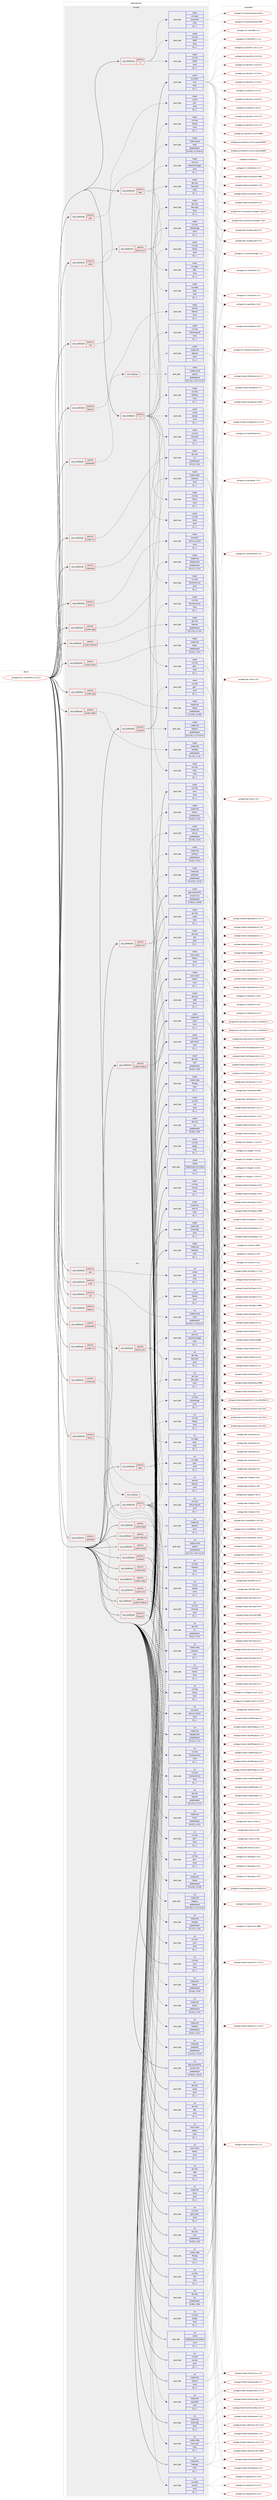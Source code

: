 digraph prolog {

# *************
# Graph options
# *************

newrank=true;
concentrate=true;
compound=true;
graph [rankdir=LR,fontname=Helvetica,fontsize=10,ranksep=1.5];#, ranksep=2.5, nodesep=0.2];
edge  [arrowhead=vee];
node  [fontname=Helvetica,fontsize=10];

# **********
# The ebuild
# **********

subgraph cluster_leftcol {
color=gray;
label=<<i>ebuild</i>>;
id [label="portage://www-client/firefox-115.15.0", color=red, width=4, href="../www-client/firefox-115.15.0.svg"];
}

# ****************
# The dependencies
# ****************

subgraph cluster_midcol {
color=gray;
label=<<i>dependencies</i>>;
subgraph cluster_compile {
fillcolor="#eeeeee";
style=filled;
label=<<i>compile</i>>;
subgraph cond124602 {
dependency468385 [label=<<TABLE BORDER="0" CELLBORDER="1" CELLSPACING="0" CELLPADDING="4"><TR><TD ROWSPAN="3" CELLPADDING="10">use_conditional</TD></TR><TR><TD>positive</TD></TR><TR><TD>X</TD></TR></TABLE>>, shape=none, color=red];
subgraph pack340306 {
dependency468386 [label=<<TABLE BORDER="0" CELLBORDER="1" CELLSPACING="0" CELLPADDING="4" WIDTH="220"><TR><TD ROWSPAN="6" CELLPADDING="30">pack_dep</TD></TR><TR><TD WIDTH="110">install</TD></TR><TR><TD>virtual</TD></TR><TR><TD>opengl</TD></TR><TR><TD>none</TD></TR><TR><TD>[[],,,,]</TD></TR></TABLE>>, shape=none, color=blue];
}
dependency468385:e -> dependency468386:w [weight=20,style="dashed",arrowhead="vee"];
subgraph pack340307 {
dependency468387 [label=<<TABLE BORDER="0" CELLBORDER="1" CELLSPACING="0" CELLPADDING="4" WIDTH="220"><TR><TD ROWSPAN="6" CELLPADDING="30">pack_dep</TD></TR><TR><TD WIDTH="110">install</TD></TR><TR><TD>x11-libs</TD></TR><TR><TD>cairo</TD></TR><TR><TD>none</TD></TR><TR><TD>[[],,,,]</TD></TR></TABLE>>, shape=none, color=blue];
}
dependency468385:e -> dependency468387:w [weight=20,style="dashed",arrowhead="vee"];
subgraph pack340308 {
dependency468388 [label=<<TABLE BORDER="0" CELLBORDER="1" CELLSPACING="0" CELLPADDING="4" WIDTH="220"><TR><TD ROWSPAN="6" CELLPADDING="30">pack_dep</TD></TR><TR><TD WIDTH="110">install</TD></TR><TR><TD>x11-libs</TD></TR><TR><TD>gtk+</TD></TR><TR><TD>none</TD></TR><TR><TD>[[],,,,]</TD></TR></TABLE>>, shape=none, color=blue];
}
dependency468385:e -> dependency468388:w [weight=20,style="dashed",arrowhead="vee"];
subgraph pack340309 {
dependency468389 [label=<<TABLE BORDER="0" CELLBORDER="1" CELLSPACING="0" CELLPADDING="4" WIDTH="220"><TR><TD ROWSPAN="6" CELLPADDING="30">pack_dep</TD></TR><TR><TD WIDTH="110">install</TD></TR><TR><TD>x11-libs</TD></TR><TR><TD>libX11</TD></TR><TR><TD>none</TD></TR><TR><TD>[[],,,,]</TD></TR></TABLE>>, shape=none, color=blue];
}
dependency468385:e -> dependency468389:w [weight=20,style="dashed",arrowhead="vee"];
subgraph pack340310 {
dependency468390 [label=<<TABLE BORDER="0" CELLBORDER="1" CELLSPACING="0" CELLPADDING="4" WIDTH="220"><TR><TD ROWSPAN="6" CELLPADDING="30">pack_dep</TD></TR><TR><TD WIDTH="110">install</TD></TR><TR><TD>x11-libs</TD></TR><TR><TD>libXcomposite</TD></TR><TR><TD>none</TD></TR><TR><TD>[[],,,,]</TD></TR></TABLE>>, shape=none, color=blue];
}
dependency468385:e -> dependency468390:w [weight=20,style="dashed",arrowhead="vee"];
subgraph pack340311 {
dependency468391 [label=<<TABLE BORDER="0" CELLBORDER="1" CELLSPACING="0" CELLPADDING="4" WIDTH="220"><TR><TD ROWSPAN="6" CELLPADDING="30">pack_dep</TD></TR><TR><TD WIDTH="110">install</TD></TR><TR><TD>x11-libs</TD></TR><TR><TD>libXdamage</TD></TR><TR><TD>none</TD></TR><TR><TD>[[],,,,]</TD></TR></TABLE>>, shape=none, color=blue];
}
dependency468385:e -> dependency468391:w [weight=20,style="dashed",arrowhead="vee"];
subgraph pack340312 {
dependency468392 [label=<<TABLE BORDER="0" CELLBORDER="1" CELLSPACING="0" CELLPADDING="4" WIDTH="220"><TR><TD ROWSPAN="6" CELLPADDING="30">pack_dep</TD></TR><TR><TD WIDTH="110">install</TD></TR><TR><TD>x11-libs</TD></TR><TR><TD>libXext</TD></TR><TR><TD>none</TD></TR><TR><TD>[[],,,,]</TD></TR></TABLE>>, shape=none, color=blue];
}
dependency468385:e -> dependency468392:w [weight=20,style="dashed",arrowhead="vee"];
subgraph pack340313 {
dependency468393 [label=<<TABLE BORDER="0" CELLBORDER="1" CELLSPACING="0" CELLPADDING="4" WIDTH="220"><TR><TD ROWSPAN="6" CELLPADDING="30">pack_dep</TD></TR><TR><TD WIDTH="110">install</TD></TR><TR><TD>x11-libs</TD></TR><TR><TD>libXfixes</TD></TR><TR><TD>none</TD></TR><TR><TD>[[],,,,]</TD></TR></TABLE>>, shape=none, color=blue];
}
dependency468385:e -> dependency468393:w [weight=20,style="dashed",arrowhead="vee"];
subgraph pack340314 {
dependency468394 [label=<<TABLE BORDER="0" CELLBORDER="1" CELLSPACING="0" CELLPADDING="4" WIDTH="220"><TR><TD ROWSPAN="6" CELLPADDING="30">pack_dep</TD></TR><TR><TD WIDTH="110">install</TD></TR><TR><TD>x11-libs</TD></TR><TR><TD>libxkbcommon</TD></TR><TR><TD>none</TD></TR><TR><TD>[[],,,,]</TD></TR></TABLE>>, shape=none, color=blue];
}
dependency468385:e -> dependency468394:w [weight=20,style="dashed",arrowhead="vee"];
subgraph pack340315 {
dependency468395 [label=<<TABLE BORDER="0" CELLBORDER="1" CELLSPACING="0" CELLPADDING="4" WIDTH="220"><TR><TD ROWSPAN="6" CELLPADDING="30">pack_dep</TD></TR><TR><TD WIDTH="110">install</TD></TR><TR><TD>x11-libs</TD></TR><TR><TD>libXrandr</TD></TR><TR><TD>none</TD></TR><TR><TD>[[],,,,]</TD></TR></TABLE>>, shape=none, color=blue];
}
dependency468385:e -> dependency468395:w [weight=20,style="dashed",arrowhead="vee"];
subgraph pack340316 {
dependency468396 [label=<<TABLE BORDER="0" CELLBORDER="1" CELLSPACING="0" CELLPADDING="4" WIDTH="220"><TR><TD ROWSPAN="6" CELLPADDING="30">pack_dep</TD></TR><TR><TD WIDTH="110">install</TD></TR><TR><TD>x11-libs</TD></TR><TR><TD>libXtst</TD></TR><TR><TD>none</TD></TR><TR><TD>[[],,,,]</TD></TR></TABLE>>, shape=none, color=blue];
}
dependency468385:e -> dependency468396:w [weight=20,style="dashed",arrowhead="vee"];
subgraph pack340317 {
dependency468397 [label=<<TABLE BORDER="0" CELLBORDER="1" CELLSPACING="0" CELLPADDING="4" WIDTH="220"><TR><TD ROWSPAN="6" CELLPADDING="30">pack_dep</TD></TR><TR><TD WIDTH="110">install</TD></TR><TR><TD>x11-libs</TD></TR><TR><TD>libxcb</TD></TR><TR><TD>none</TD></TR><TR><TD>[[],,,,]</TD></TR></TABLE>>, shape=none, color=blue];
}
dependency468385:e -> dependency468397:w [weight=20,style="dashed",arrowhead="vee"];
}
id:e -> dependency468385:w [weight=20,style="solid",arrowhead="vee"];
subgraph cond124603 {
dependency468398 [label=<<TABLE BORDER="0" CELLBORDER="1" CELLSPACING="0" CELLPADDING="4"><TR><TD ROWSPAN="3" CELLPADDING="10">use_conditional</TD></TR><TR><TD>positive</TD></TR><TR><TD>X</TD></TR></TABLE>>, shape=none, color=red];
subgraph pack340318 {
dependency468399 [label=<<TABLE BORDER="0" CELLBORDER="1" CELLSPACING="0" CELLPADDING="4" WIDTH="220"><TR><TD ROWSPAN="6" CELLPADDING="30">pack_dep</TD></TR><TR><TD WIDTH="110">install</TD></TR><TR><TD>x11-base</TD></TR><TR><TD>xorg-proto</TD></TR><TR><TD>none</TD></TR><TR><TD>[[],,,,]</TD></TR></TABLE>>, shape=none, color=blue];
}
dependency468398:e -> dependency468399:w [weight=20,style="dashed",arrowhead="vee"];
subgraph pack340319 {
dependency468400 [label=<<TABLE BORDER="0" CELLBORDER="1" CELLSPACING="0" CELLPADDING="4" WIDTH="220"><TR><TD ROWSPAN="6" CELLPADDING="30">pack_dep</TD></TR><TR><TD WIDTH="110">install</TD></TR><TR><TD>x11-libs</TD></TR><TR><TD>libICE</TD></TR><TR><TD>none</TD></TR><TR><TD>[[],,,,]</TD></TR></TABLE>>, shape=none, color=blue];
}
dependency468398:e -> dependency468400:w [weight=20,style="dashed",arrowhead="vee"];
subgraph pack340320 {
dependency468401 [label=<<TABLE BORDER="0" CELLBORDER="1" CELLSPACING="0" CELLPADDING="4" WIDTH="220"><TR><TD ROWSPAN="6" CELLPADDING="30">pack_dep</TD></TR><TR><TD WIDTH="110">install</TD></TR><TR><TD>x11-libs</TD></TR><TR><TD>libSM</TD></TR><TR><TD>none</TD></TR><TR><TD>[[],,,,]</TD></TR></TABLE>>, shape=none, color=blue];
}
dependency468398:e -> dependency468401:w [weight=20,style="dashed",arrowhead="vee"];
}
id:e -> dependency468398:w [weight=20,style="solid",arrowhead="vee"];
subgraph cond124604 {
dependency468402 [label=<<TABLE BORDER="0" CELLBORDER="1" CELLSPACING="0" CELLPADDING="4"><TR><TD ROWSPAN="3" CELLPADDING="10">use_conditional</TD></TR><TR><TD>positive</TD></TR><TR><TD>dbus</TD></TR></TABLE>>, shape=none, color=red];
subgraph pack340321 {
dependency468403 [label=<<TABLE BORDER="0" CELLBORDER="1" CELLSPACING="0" CELLPADDING="4" WIDTH="220"><TR><TD ROWSPAN="6" CELLPADDING="30">pack_dep</TD></TR><TR><TD WIDTH="110">install</TD></TR><TR><TD>dev-libs</TD></TR><TR><TD>dbus-glib</TD></TR><TR><TD>none</TD></TR><TR><TD>[[],,,,]</TD></TR></TABLE>>, shape=none, color=blue];
}
dependency468402:e -> dependency468403:w [weight=20,style="dashed",arrowhead="vee"];
subgraph pack340322 {
dependency468404 [label=<<TABLE BORDER="0" CELLBORDER="1" CELLSPACING="0" CELLPADDING="4" WIDTH="220"><TR><TD ROWSPAN="6" CELLPADDING="30">pack_dep</TD></TR><TR><TD WIDTH="110">install</TD></TR><TR><TD>sys-apps</TD></TR><TR><TD>dbus</TD></TR><TR><TD>none</TD></TR><TR><TD>[[],,,,]</TD></TR></TABLE>>, shape=none, color=blue];
}
dependency468402:e -> dependency468404:w [weight=20,style="dashed",arrowhead="vee"];
}
id:e -> dependency468402:w [weight=20,style="solid",arrowhead="vee"];
subgraph cond124605 {
dependency468405 [label=<<TABLE BORDER="0" CELLBORDER="1" CELLSPACING="0" CELLPADDING="4"><TR><TD ROWSPAN="3" CELLPADDING="10">use_conditional</TD></TR><TR><TD>positive</TD></TR><TR><TD>jack</TD></TR></TABLE>>, shape=none, color=red];
subgraph pack340323 {
dependency468406 [label=<<TABLE BORDER="0" CELLBORDER="1" CELLSPACING="0" CELLPADDING="4" WIDTH="220"><TR><TD ROWSPAN="6" CELLPADDING="30">pack_dep</TD></TR><TR><TD WIDTH="110">install</TD></TR><TR><TD>virtual</TD></TR><TR><TD>jack</TD></TR><TR><TD>none</TD></TR><TR><TD>[[],,,,]</TD></TR></TABLE>>, shape=none, color=blue];
}
dependency468405:e -> dependency468406:w [weight=20,style="dashed",arrowhead="vee"];
}
id:e -> dependency468405:w [weight=20,style="solid",arrowhead="vee"];
subgraph cond124606 {
dependency468407 [label=<<TABLE BORDER="0" CELLBORDER="1" CELLSPACING="0" CELLPADDING="4"><TR><TD ROWSPAN="3" CELLPADDING="10">use_conditional</TD></TR><TR><TD>positive</TD></TR><TR><TD>libproxy</TD></TR></TABLE>>, shape=none, color=red];
subgraph pack340324 {
dependency468408 [label=<<TABLE BORDER="0" CELLBORDER="1" CELLSPACING="0" CELLPADDING="4" WIDTH="220"><TR><TD ROWSPAN="6" CELLPADDING="30">pack_dep</TD></TR><TR><TD WIDTH="110">install</TD></TR><TR><TD>net-libs</TD></TR><TR><TD>libproxy</TD></TR><TR><TD>none</TD></TR><TR><TD>[[],,,,]</TD></TR></TABLE>>, shape=none, color=blue];
}
dependency468407:e -> dependency468408:w [weight=20,style="dashed",arrowhead="vee"];
}
id:e -> dependency468407:w [weight=20,style="solid",arrowhead="vee"];
subgraph cond124607 {
dependency468409 [label=<<TABLE BORDER="0" CELLBORDER="1" CELLSPACING="0" CELLPADDING="4"><TR><TD ROWSPAN="3" CELLPADDING="10">use_conditional</TD></TR><TR><TD>positive</TD></TR><TR><TD>pulseaudio</TD></TR></TABLE>>, shape=none, color=red];
subgraph any3259 {
dependency468410 [label=<<TABLE BORDER="0" CELLBORDER="1" CELLSPACING="0" CELLPADDING="4"><TR><TD CELLPADDING="10">any_of_group</TD></TR></TABLE>>, shape=none, color=red];subgraph pack340325 {
dependency468411 [label=<<TABLE BORDER="0" CELLBORDER="1" CELLSPACING="0" CELLPADDING="4" WIDTH="220"><TR><TD ROWSPAN="6" CELLPADDING="30">pack_dep</TD></TR><TR><TD WIDTH="110">install</TD></TR><TR><TD>media-libs</TD></TR><TR><TD>libpulse</TD></TR><TR><TD>none</TD></TR><TR><TD>[[],,,,]</TD></TR></TABLE>>, shape=none, color=blue];
}
dependency468410:e -> dependency468411:w [weight=20,style="dotted",arrowhead="oinv"];
subgraph pack340326 {
dependency468412 [label=<<TABLE BORDER="0" CELLBORDER="1" CELLSPACING="0" CELLPADDING="4" WIDTH="220"><TR><TD ROWSPAN="6" CELLPADDING="30">pack_dep</TD></TR><TR><TD WIDTH="110">install</TD></TR><TR><TD>media-sound</TD></TR><TR><TD>apulse</TD></TR><TR><TD>greaterequal</TD></TR><TR><TD>[[0,1,12],,-r4,0.1.12-r4]</TD></TR></TABLE>>, shape=none, color=blue];
}
dependency468410:e -> dependency468412:w [weight=20,style="dotted",arrowhead="oinv"];
}
dependency468409:e -> dependency468410:w [weight=20,style="dashed",arrowhead="vee"];
}
id:e -> dependency468409:w [weight=20,style="solid",arrowhead="vee"];
subgraph cond124608 {
dependency468413 [label=<<TABLE BORDER="0" CELLBORDER="1" CELLSPACING="0" CELLPADDING="4"><TR><TD ROWSPAN="3" CELLPADDING="10">use_conditional</TD></TR><TR><TD>positive</TD></TR><TR><TD>screencast</TD></TR></TABLE>>, shape=none, color=red];
subgraph pack340327 {
dependency468414 [label=<<TABLE BORDER="0" CELLBORDER="1" CELLSPACING="0" CELLPADDING="4" WIDTH="220"><TR><TD ROWSPAN="6" CELLPADDING="30">pack_dep</TD></TR><TR><TD WIDTH="110">install</TD></TR><TR><TD>media-video</TD></TR><TR><TD>pipewire</TD></TR><TR><TD>none</TD></TR><TR><TD>[[],,,,]</TD></TR></TABLE>>, shape=none, color=blue];
}
dependency468413:e -> dependency468414:w [weight=20,style="dashed",arrowhead="vee"];
}
id:e -> dependency468413:w [weight=20,style="solid",arrowhead="vee"];
subgraph cond124609 {
dependency468415 [label=<<TABLE BORDER="0" CELLBORDER="1" CELLSPACING="0" CELLPADDING="4"><TR><TD ROWSPAN="3" CELLPADDING="10">use_conditional</TD></TR><TR><TD>positive</TD></TR><TR><TD>selinux</TD></TR></TABLE>>, shape=none, color=red];
subgraph pack340328 {
dependency468416 [label=<<TABLE BORDER="0" CELLBORDER="1" CELLSPACING="0" CELLPADDING="4" WIDTH="220"><TR><TD ROWSPAN="6" CELLPADDING="30">pack_dep</TD></TR><TR><TD WIDTH="110">install</TD></TR><TR><TD>sec-policy</TD></TR><TR><TD>selinux-mozilla</TD></TR><TR><TD>none</TD></TR><TR><TD>[[],,,,]</TD></TR></TABLE>>, shape=none, color=blue];
}
dependency468415:e -> dependency468416:w [weight=20,style="dashed",arrowhead="vee"];
}
id:e -> dependency468415:w [weight=20,style="solid",arrowhead="vee"];
subgraph cond124610 {
dependency468417 [label=<<TABLE BORDER="0" CELLBORDER="1" CELLSPACING="0" CELLPADDING="4"><TR><TD ROWSPAN="3" CELLPADDING="10">use_conditional</TD></TR><TR><TD>positive</TD></TR><TR><TD>sndio</TD></TR></TABLE>>, shape=none, color=red];
subgraph pack340329 {
dependency468418 [label=<<TABLE BORDER="0" CELLBORDER="1" CELLSPACING="0" CELLPADDING="4" WIDTH="220"><TR><TD ROWSPAN="6" CELLPADDING="30">pack_dep</TD></TR><TR><TD WIDTH="110">install</TD></TR><TR><TD>media-sound</TD></TR><TR><TD>sndio</TD></TR><TR><TD>greaterequal</TD></TR><TR><TD>[[1,8,0],,-r1,1.8.0-r1]</TD></TR></TABLE>>, shape=none, color=blue];
}
dependency468417:e -> dependency468418:w [weight=20,style="dashed",arrowhead="vee"];
}
id:e -> dependency468417:w [weight=20,style="solid",arrowhead="vee"];
subgraph cond124611 {
dependency468419 [label=<<TABLE BORDER="0" CELLBORDER="1" CELLSPACING="0" CELLPADDING="4"><TR><TD ROWSPAN="3" CELLPADDING="10">use_conditional</TD></TR><TR><TD>positive</TD></TR><TR><TD>system-av1</TD></TR></TABLE>>, shape=none, color=red];
subgraph pack340330 {
dependency468420 [label=<<TABLE BORDER="0" CELLBORDER="1" CELLSPACING="0" CELLPADDING="4" WIDTH="220"><TR><TD ROWSPAN="6" CELLPADDING="30">pack_dep</TD></TR><TR><TD WIDTH="110">install</TD></TR><TR><TD>media-libs</TD></TR><TR><TD>dav1d</TD></TR><TR><TD>greaterequal</TD></TR><TR><TD>[[1,0,0],,,1.0.0]</TD></TR></TABLE>>, shape=none, color=blue];
}
dependency468419:e -> dependency468420:w [weight=20,style="dashed",arrowhead="vee"];
subgraph pack340331 {
dependency468421 [label=<<TABLE BORDER="0" CELLBORDER="1" CELLSPACING="0" CELLPADDING="4" WIDTH="220"><TR><TD ROWSPAN="6" CELLPADDING="30">pack_dep</TD></TR><TR><TD WIDTH="110">install</TD></TR><TR><TD>media-libs</TD></TR><TR><TD>libaom</TD></TR><TR><TD>greaterequal</TD></TR><TR><TD>[[1,0,0],,,1.0.0]</TD></TR></TABLE>>, shape=none, color=blue];
}
dependency468419:e -> dependency468421:w [weight=20,style="dashed",arrowhead="vee"];
}
id:e -> dependency468419:w [weight=20,style="solid",arrowhead="vee"];
subgraph cond124612 {
dependency468422 [label=<<TABLE BORDER="0" CELLBORDER="1" CELLSPACING="0" CELLPADDING="4"><TR><TD ROWSPAN="3" CELLPADDING="10">use_conditional</TD></TR><TR><TD>positive</TD></TR><TR><TD>system-harfbuzz</TD></TR></TABLE>>, shape=none, color=red];
subgraph pack340332 {
dependency468423 [label=<<TABLE BORDER="0" CELLBORDER="1" CELLSPACING="0" CELLPADDING="4" WIDTH="220"><TR><TD ROWSPAN="6" CELLPADDING="30">pack_dep</TD></TR><TR><TD WIDTH="110">install</TD></TR><TR><TD>media-gfx</TD></TR><TR><TD>graphite2</TD></TR><TR><TD>greaterequal</TD></TR><TR><TD>[[1,3,13],,,1.3.13]</TD></TR></TABLE>>, shape=none, color=blue];
}
dependency468422:e -> dependency468423:w [weight=20,style="dashed",arrowhead="vee"];
subgraph pack340333 {
dependency468424 [label=<<TABLE BORDER="0" CELLBORDER="1" CELLSPACING="0" CELLPADDING="4" WIDTH="220"><TR><TD ROWSPAN="6" CELLPADDING="30">pack_dep</TD></TR><TR><TD WIDTH="110">install</TD></TR><TR><TD>media-libs</TD></TR><TR><TD>harfbuzz</TD></TR><TR><TD>greaterequal</TD></TR><TR><TD>[[2,8,1],,,2.8.1]</TD></TR></TABLE>>, shape=none, color=blue];
}
dependency468422:e -> dependency468424:w [weight=20,style="dashed",arrowhead="vee"];
}
id:e -> dependency468422:w [weight=20,style="solid",arrowhead="vee"];
subgraph cond124613 {
dependency468425 [label=<<TABLE BORDER="0" CELLBORDER="1" CELLSPACING="0" CELLPADDING="4"><TR><TD ROWSPAN="3" CELLPADDING="10">use_conditional</TD></TR><TR><TD>positive</TD></TR><TR><TD>system-icu</TD></TR></TABLE>>, shape=none, color=red];
subgraph pack340334 {
dependency468426 [label=<<TABLE BORDER="0" CELLBORDER="1" CELLSPACING="0" CELLPADDING="4" WIDTH="220"><TR><TD ROWSPAN="6" CELLPADDING="30">pack_dep</TD></TR><TR><TD WIDTH="110">install</TD></TR><TR><TD>dev-libs</TD></TR><TR><TD>icu</TD></TR><TR><TD>greaterequal</TD></TR><TR><TD>[[73,1],,,73.1]</TD></TR></TABLE>>, shape=none, color=blue];
}
dependency468425:e -> dependency468426:w [weight=20,style="dashed",arrowhead="vee"];
}
id:e -> dependency468425:w [weight=20,style="solid",arrowhead="vee"];
subgraph cond124614 {
dependency468427 [label=<<TABLE BORDER="0" CELLBORDER="1" CELLSPACING="0" CELLPADDING="4"><TR><TD ROWSPAN="3" CELLPADDING="10">use_conditional</TD></TR><TR><TD>positive</TD></TR><TR><TD>system-jpeg</TD></TR></TABLE>>, shape=none, color=red];
subgraph pack340335 {
dependency468428 [label=<<TABLE BORDER="0" CELLBORDER="1" CELLSPACING="0" CELLPADDING="4" WIDTH="220"><TR><TD ROWSPAN="6" CELLPADDING="30">pack_dep</TD></TR><TR><TD WIDTH="110">install</TD></TR><TR><TD>media-libs</TD></TR><TR><TD>libjpeg-turbo</TD></TR><TR><TD>greaterequal</TD></TR><TR><TD>[[1,2,1],,,1.2.1]</TD></TR></TABLE>>, shape=none, color=blue];
}
dependency468427:e -> dependency468428:w [weight=20,style="dashed",arrowhead="vee"];
}
id:e -> dependency468427:w [weight=20,style="solid",arrowhead="vee"];
subgraph cond124615 {
dependency468429 [label=<<TABLE BORDER="0" CELLBORDER="1" CELLSPACING="0" CELLPADDING="4"><TR><TD ROWSPAN="3" CELLPADDING="10">use_conditional</TD></TR><TR><TD>positive</TD></TR><TR><TD>system-libevent</TD></TR></TABLE>>, shape=none, color=red];
subgraph pack340336 {
dependency468430 [label=<<TABLE BORDER="0" CELLBORDER="1" CELLSPACING="0" CELLPADDING="4" WIDTH="220"><TR><TD ROWSPAN="6" CELLPADDING="30">pack_dep</TD></TR><TR><TD WIDTH="110">install</TD></TR><TR><TD>dev-libs</TD></TR><TR><TD>libevent</TD></TR><TR><TD>greaterequal</TD></TR><TR><TD>[[2,1,12],,,2.1.12]</TD></TR></TABLE>>, shape=none, color=blue];
}
dependency468429:e -> dependency468430:w [weight=20,style="dashed",arrowhead="vee"];
}
id:e -> dependency468429:w [weight=20,style="solid",arrowhead="vee"];
subgraph cond124616 {
dependency468431 [label=<<TABLE BORDER="0" CELLBORDER="1" CELLSPACING="0" CELLPADDING="4"><TR><TD ROWSPAN="3" CELLPADDING="10">use_conditional</TD></TR><TR><TD>positive</TD></TR><TR><TD>system-libvpx</TD></TR></TABLE>>, shape=none, color=red];
subgraph pack340337 {
dependency468432 [label=<<TABLE BORDER="0" CELLBORDER="1" CELLSPACING="0" CELLPADDING="4" WIDTH="220"><TR><TD ROWSPAN="6" CELLPADDING="30">pack_dep</TD></TR><TR><TD WIDTH="110">install</TD></TR><TR><TD>media-libs</TD></TR><TR><TD>libvpx</TD></TR><TR><TD>greaterequal</TD></TR><TR><TD>[[1,8,2],,,1.8.2]</TD></TR></TABLE>>, shape=none, color=blue];
}
dependency468431:e -> dependency468432:w [weight=20,style="dashed",arrowhead="vee"];
}
id:e -> dependency468431:w [weight=20,style="solid",arrowhead="vee"];
subgraph cond124617 {
dependency468433 [label=<<TABLE BORDER="0" CELLBORDER="1" CELLSPACING="0" CELLPADDING="4"><TR><TD ROWSPAN="3" CELLPADDING="10">use_conditional</TD></TR><TR><TD>positive</TD></TR><TR><TD>system-png</TD></TR></TABLE>>, shape=none, color=red];
subgraph pack340338 {
dependency468434 [label=<<TABLE BORDER="0" CELLBORDER="1" CELLSPACING="0" CELLPADDING="4" WIDTH="220"><TR><TD ROWSPAN="6" CELLPADDING="30">pack_dep</TD></TR><TR><TD WIDTH="110">install</TD></TR><TR><TD>media-libs</TD></TR><TR><TD>libpng</TD></TR><TR><TD>greaterequal</TD></TR><TR><TD>[[1,6,35],,,1.6.35]</TD></TR></TABLE>>, shape=none, color=blue];
}
dependency468433:e -> dependency468434:w [weight=20,style="dashed",arrowhead="vee"];
}
id:e -> dependency468433:w [weight=20,style="solid",arrowhead="vee"];
subgraph cond124618 {
dependency468435 [label=<<TABLE BORDER="0" CELLBORDER="1" CELLSPACING="0" CELLPADDING="4"><TR><TD ROWSPAN="3" CELLPADDING="10">use_conditional</TD></TR><TR><TD>positive</TD></TR><TR><TD>system-webp</TD></TR></TABLE>>, shape=none, color=red];
subgraph pack340339 {
dependency468436 [label=<<TABLE BORDER="0" CELLBORDER="1" CELLSPACING="0" CELLPADDING="4" WIDTH="220"><TR><TD ROWSPAN="6" CELLPADDING="30">pack_dep</TD></TR><TR><TD WIDTH="110">install</TD></TR><TR><TD>media-libs</TD></TR><TR><TD>libwebp</TD></TR><TR><TD>greaterequal</TD></TR><TR><TD>[[1,1,0],,,1.1.0]</TD></TR></TABLE>>, shape=none, color=blue];
}
dependency468435:e -> dependency468436:w [weight=20,style="dashed",arrowhead="vee"];
}
id:e -> dependency468435:w [weight=20,style="solid",arrowhead="vee"];
subgraph cond124619 {
dependency468437 [label=<<TABLE BORDER="0" CELLBORDER="1" CELLSPACING="0" CELLPADDING="4"><TR><TD ROWSPAN="3" CELLPADDING="10">use_conditional</TD></TR><TR><TD>positive</TD></TR><TR><TD>wayland</TD></TR></TABLE>>, shape=none, color=red];
subgraph pack340340 {
dependency468438 [label=<<TABLE BORDER="0" CELLBORDER="1" CELLSPACING="0" CELLPADDING="4" WIDTH="220"><TR><TD ROWSPAN="6" CELLPADDING="30">pack_dep</TD></TR><TR><TD WIDTH="110">install</TD></TR><TR><TD>media-libs</TD></TR><TR><TD>libepoxy</TD></TR><TR><TD>greaterequal</TD></TR><TR><TD>[[1,5,10],,-r1,1.5.10-r1]</TD></TR></TABLE>>, shape=none, color=blue];
}
dependency468437:e -> dependency468438:w [weight=20,style="dashed",arrowhead="vee"];
subgraph pack340341 {
dependency468439 [label=<<TABLE BORDER="0" CELLBORDER="1" CELLSPACING="0" CELLPADDING="4" WIDTH="220"><TR><TD ROWSPAN="6" CELLPADDING="30">pack_dep</TD></TR><TR><TD WIDTH="110">install</TD></TR><TR><TD>x11-libs</TD></TR><TR><TD>gtk+</TD></TR><TR><TD>none</TD></TR><TR><TD>[[],,,,]</TD></TR></TABLE>>, shape=none, color=blue];
}
dependency468437:e -> dependency468439:w [weight=20,style="dashed",arrowhead="vee"];
subgraph pack340342 {
dependency468440 [label=<<TABLE BORDER="0" CELLBORDER="1" CELLSPACING="0" CELLPADDING="4" WIDTH="220"><TR><TD ROWSPAN="6" CELLPADDING="30">pack_dep</TD></TR><TR><TD WIDTH="110">install</TD></TR><TR><TD>x11-libs</TD></TR><TR><TD>libxkbcommon</TD></TR><TR><TD>none</TD></TR><TR><TD>[[],,,,]</TD></TR></TABLE>>, shape=none, color=blue];
}
dependency468437:e -> dependency468440:w [weight=20,style="dashed",arrowhead="vee"];
}
id:e -> dependency468437:w [weight=20,style="solid",arrowhead="vee"];
subgraph cond124620 {
dependency468441 [label=<<TABLE BORDER="0" CELLBORDER="1" CELLSPACING="0" CELLPADDING="4"><TR><TD ROWSPAN="3" CELLPADDING="10">use_conditional</TD></TR><TR><TD>positive</TD></TR><TR><TD>wifi</TD></TR></TABLE>>, shape=none, color=red];
subgraph cond124621 {
dependency468442 [label=<<TABLE BORDER="0" CELLBORDER="1" CELLSPACING="0" CELLPADDING="4"><TR><TD ROWSPAN="3" CELLPADDING="10">use_conditional</TD></TR><TR><TD>positive</TD></TR><TR><TD>kernel_linux</TD></TR></TABLE>>, shape=none, color=red];
subgraph pack340343 {
dependency468443 [label=<<TABLE BORDER="0" CELLBORDER="1" CELLSPACING="0" CELLPADDING="4" WIDTH="220"><TR><TD ROWSPAN="6" CELLPADDING="30">pack_dep</TD></TR><TR><TD WIDTH="110">install</TD></TR><TR><TD>dev-libs</TD></TR><TR><TD>dbus-glib</TD></TR><TR><TD>none</TD></TR><TR><TD>[[],,,,]</TD></TR></TABLE>>, shape=none, color=blue];
}
dependency468442:e -> dependency468443:w [weight=20,style="dashed",arrowhead="vee"];
subgraph pack340344 {
dependency468444 [label=<<TABLE BORDER="0" CELLBORDER="1" CELLSPACING="0" CELLPADDING="4" WIDTH="220"><TR><TD ROWSPAN="6" CELLPADDING="30">pack_dep</TD></TR><TR><TD WIDTH="110">install</TD></TR><TR><TD>net-misc</TD></TR><TR><TD>networkmanager</TD></TR><TR><TD>none</TD></TR><TR><TD>[[],,,,]</TD></TR></TABLE>>, shape=none, color=blue];
}
dependency468442:e -> dependency468444:w [weight=20,style="dashed",arrowhead="vee"];
subgraph pack340345 {
dependency468445 [label=<<TABLE BORDER="0" CELLBORDER="1" CELLSPACING="0" CELLPADDING="4" WIDTH="220"><TR><TD ROWSPAN="6" CELLPADDING="30">pack_dep</TD></TR><TR><TD WIDTH="110">install</TD></TR><TR><TD>sys-apps</TD></TR><TR><TD>dbus</TD></TR><TR><TD>none</TD></TR><TR><TD>[[],,,,]</TD></TR></TABLE>>, shape=none, color=blue];
}
dependency468442:e -> dependency468445:w [weight=20,style="dashed",arrowhead="vee"];
}
dependency468441:e -> dependency468442:w [weight=20,style="dashed",arrowhead="vee"];
}
id:e -> dependency468441:w [weight=20,style="solid",arrowhead="vee"];
subgraph pack340346 {
dependency468446 [label=<<TABLE BORDER="0" CELLBORDER="1" CELLSPACING="0" CELLPADDING="4" WIDTH="220"><TR><TD ROWSPAN="6" CELLPADDING="30">pack_dep</TD></TR><TR><TD WIDTH="110">install</TD></TR><TR><TD>app-accessibility</TD></TR><TR><TD>at-spi2-core</TD></TR><TR><TD>greaterequal</TD></TR><TR><TD>[[2,46,0],,,2.46.0]</TD></TR></TABLE>>, shape=none, color=blue];
}
id:e -> dependency468446:w [weight=20,style="solid",arrowhead="vee"];
subgraph pack340347 {
dependency468447 [label=<<TABLE BORDER="0" CELLBORDER="1" CELLSPACING="0" CELLPADDING="4" WIDTH="220"><TR><TD ROWSPAN="6" CELLPADDING="30">pack_dep</TD></TR><TR><TD WIDTH="110">install</TD></TR><TR><TD>dev-libs</TD></TR><TR><TD>expat</TD></TR><TR><TD>none</TD></TR><TR><TD>[[],,,,]</TD></TR></TABLE>>, shape=none, color=blue];
}
id:e -> dependency468447:w [weight=20,style="solid",arrowhead="vee"];
subgraph pack340348 {
dependency468448 [label=<<TABLE BORDER="0" CELLBORDER="1" CELLSPACING="0" CELLPADDING="4" WIDTH="220"><TR><TD ROWSPAN="6" CELLPADDING="30">pack_dep</TD></TR><TR><TD WIDTH="110">install</TD></TR><TR><TD>dev-libs</TD></TR><TR><TD>glib</TD></TR><TR><TD>none</TD></TR><TR><TD>[[],,,,]</TD></TR></TABLE>>, shape=none, color=blue];
}
id:e -> dependency468448:w [weight=20,style="solid",arrowhead="vee"];
subgraph pack340349 {
dependency468449 [label=<<TABLE BORDER="0" CELLBORDER="1" CELLSPACING="0" CELLPADDING="4" WIDTH="220"><TR><TD ROWSPAN="6" CELLPADDING="30">pack_dep</TD></TR><TR><TD WIDTH="110">install</TD></TR><TR><TD>dev-libs</TD></TR><TR><TD>libffi</TD></TR><TR><TD>none</TD></TR><TR><TD>[[],,,,]</TD></TR></TABLE>>, shape=none, color=blue];
}
id:e -> dependency468449:w [weight=20,style="solid",arrowhead="vee"];
subgraph pack340350 {
dependency468450 [label=<<TABLE BORDER="0" CELLBORDER="1" CELLSPACING="0" CELLPADDING="4" WIDTH="220"><TR><TD ROWSPAN="6" CELLPADDING="30">pack_dep</TD></TR><TR><TD WIDTH="110">install</TD></TR><TR><TD>dev-libs</TD></TR><TR><TD>nspr</TD></TR><TR><TD>greaterequal</TD></TR><TR><TD>[[4,35],,,4.35]</TD></TR></TABLE>>, shape=none, color=blue];
}
id:e -> dependency468450:w [weight=20,style="solid",arrowhead="vee"];
subgraph pack340351 {
dependency468451 [label=<<TABLE BORDER="0" CELLBORDER="1" CELLSPACING="0" CELLPADDING="4" WIDTH="220"><TR><TD ROWSPAN="6" CELLPADDING="30">pack_dep</TD></TR><TR><TD WIDTH="110">install</TD></TR><TR><TD>dev-libs</TD></TR><TR><TD>nss</TD></TR><TR><TD>greaterequal</TD></TR><TR><TD>[[3,90],,,3.90]</TD></TR></TABLE>>, shape=none, color=blue];
}
id:e -> dependency468451:w [weight=20,style="solid",arrowhead="vee"];
subgraph pack340352 {
dependency468452 [label=<<TABLE BORDER="0" CELLBORDER="1" CELLSPACING="0" CELLPADDING="4" WIDTH="220"><TR><TD ROWSPAN="6" CELLPADDING="30">pack_dep</TD></TR><TR><TD WIDTH="110">install</TD></TR><TR><TD>media-libs</TD></TR><TR><TD>alsa-lib</TD></TR><TR><TD>none</TD></TR><TR><TD>[[],,,,]</TD></TR></TABLE>>, shape=none, color=blue];
}
id:e -> dependency468452:w [weight=20,style="solid",arrowhead="vee"];
subgraph pack340353 {
dependency468453 [label=<<TABLE BORDER="0" CELLBORDER="1" CELLSPACING="0" CELLPADDING="4" WIDTH="220"><TR><TD ROWSPAN="6" CELLPADDING="30">pack_dep</TD></TR><TR><TD WIDTH="110">install</TD></TR><TR><TD>media-libs</TD></TR><TR><TD>fontconfig</TD></TR><TR><TD>none</TD></TR><TR><TD>[[],,,,]</TD></TR></TABLE>>, shape=none, color=blue];
}
id:e -> dependency468453:w [weight=20,style="solid",arrowhead="vee"];
subgraph pack340354 {
dependency468454 [label=<<TABLE BORDER="0" CELLBORDER="1" CELLSPACING="0" CELLPADDING="4" WIDTH="220"><TR><TD ROWSPAN="6" CELLPADDING="30">pack_dep</TD></TR><TR><TD WIDTH="110">install</TD></TR><TR><TD>media-libs</TD></TR><TR><TD>freetype</TD></TR><TR><TD>none</TD></TR><TR><TD>[[],,,,]</TD></TR></TABLE>>, shape=none, color=blue];
}
id:e -> dependency468454:w [weight=20,style="solid",arrowhead="vee"];
subgraph pack340355 {
dependency468455 [label=<<TABLE BORDER="0" CELLBORDER="1" CELLSPACING="0" CELLPADDING="4" WIDTH="220"><TR><TD ROWSPAN="6" CELLPADDING="30">pack_dep</TD></TR><TR><TD WIDTH="110">install</TD></TR><TR><TD>media-libs</TD></TR><TR><TD>mesa</TD></TR><TR><TD>none</TD></TR><TR><TD>[[],,,,]</TD></TR></TABLE>>, shape=none, color=blue];
}
id:e -> dependency468455:w [weight=20,style="solid",arrowhead="vee"];
subgraph pack340356 {
dependency468456 [label=<<TABLE BORDER="0" CELLBORDER="1" CELLSPACING="0" CELLPADDING="4" WIDTH="220"><TR><TD ROWSPAN="6" CELLPADDING="30">pack_dep</TD></TR><TR><TD WIDTH="110">install</TD></TR><TR><TD>media-video</TD></TR><TR><TD>ffmpeg</TD></TR><TR><TD>none</TD></TR><TR><TD>[[],,,,]</TD></TR></TABLE>>, shape=none, color=blue];
}
id:e -> dependency468456:w [weight=20,style="solid",arrowhead="vee"];
subgraph pack340357 {
dependency468457 [label=<<TABLE BORDER="0" CELLBORDER="1" CELLSPACING="0" CELLPADDING="4" WIDTH="220"><TR><TD ROWSPAN="6" CELLPADDING="30">pack_dep</TD></TR><TR><TD WIDTH="110">install</TD></TR><TR><TD>sys-libs</TD></TR><TR><TD>zlib</TD></TR><TR><TD>none</TD></TR><TR><TD>[[],,,,]</TD></TR></TABLE>>, shape=none, color=blue];
}
id:e -> dependency468457:w [weight=20,style="solid",arrowhead="vee"];
subgraph pack340358 {
dependency468458 [label=<<TABLE BORDER="0" CELLBORDER="1" CELLSPACING="0" CELLPADDING="4" WIDTH="220"><TR><TD ROWSPAN="6" CELLPADDING="30">pack_dep</TD></TR><TR><TD WIDTH="110">install</TD></TR><TR><TD>virtual</TD></TR><TR><TD>freedesktop-icon-theme</TD></TR><TR><TD>none</TD></TR><TR><TD>[[],,,,]</TD></TR></TABLE>>, shape=none, color=blue];
}
id:e -> dependency468458:w [weight=20,style="solid",arrowhead="vee"];
subgraph pack340359 {
dependency468459 [label=<<TABLE BORDER="0" CELLBORDER="1" CELLSPACING="0" CELLPADDING="4" WIDTH="220"><TR><TD ROWSPAN="6" CELLPADDING="30">pack_dep</TD></TR><TR><TD WIDTH="110">install</TD></TR><TR><TD>x11-libs</TD></TR><TR><TD>cairo</TD></TR><TR><TD>none</TD></TR><TR><TD>[[],,,,]</TD></TR></TABLE>>, shape=none, color=blue];
}
id:e -> dependency468459:w [weight=20,style="solid",arrowhead="vee"];
subgraph pack340360 {
dependency468460 [label=<<TABLE BORDER="0" CELLBORDER="1" CELLSPACING="0" CELLPADDING="4" WIDTH="220"><TR><TD ROWSPAN="6" CELLPADDING="30">pack_dep</TD></TR><TR><TD WIDTH="110">install</TD></TR><TR><TD>x11-libs</TD></TR><TR><TD>gdk-pixbuf</TD></TR><TR><TD>none</TD></TR><TR><TD>[[],,,,]</TD></TR></TABLE>>, shape=none, color=blue];
}
id:e -> dependency468460:w [weight=20,style="solid",arrowhead="vee"];
subgraph pack340361 {
dependency468461 [label=<<TABLE BORDER="0" CELLBORDER="1" CELLSPACING="0" CELLPADDING="4" WIDTH="220"><TR><TD ROWSPAN="6" CELLPADDING="30">pack_dep</TD></TR><TR><TD WIDTH="110">install</TD></TR><TR><TD>x11-libs</TD></TR><TR><TD>pango</TD></TR><TR><TD>none</TD></TR><TR><TD>[[],,,,]</TD></TR></TABLE>>, shape=none, color=blue];
}
id:e -> dependency468461:w [weight=20,style="solid",arrowhead="vee"];
subgraph pack340362 {
dependency468462 [label=<<TABLE BORDER="0" CELLBORDER="1" CELLSPACING="0" CELLPADDING="4" WIDTH="220"><TR><TD ROWSPAN="6" CELLPADDING="30">pack_dep</TD></TR><TR><TD WIDTH="110">install</TD></TR><TR><TD>x11-libs</TD></TR><TR><TD>pixman</TD></TR><TR><TD>none</TD></TR><TR><TD>[[],,,,]</TD></TR></TABLE>>, shape=none, color=blue];
}
id:e -> dependency468462:w [weight=20,style="solid",arrowhead="vee"];
subgraph pack340363 {
dependency468463 [label=<<TABLE BORDER="0" CELLBORDER="1" CELLSPACING="0" CELLPADDING="4" WIDTH="220"><TR><TD ROWSPAN="6" CELLPADDING="30">pack_dep</TD></TR><TR><TD WIDTH="110">install</TD></TR><TR><TD>sys-devel</TD></TR><TR><TD>llvm</TD></TR><TR><TD>none</TD></TR><TR><TD>[[],,,,]</TD></TR></TABLE>>, shape=none, color=blue];
}
id:e -> dependency468463:w [weight=20,style="solid",arrowhead="vee"];
subgraph pack340364 {
dependency468464 [label=<<TABLE BORDER="0" CELLBORDER="1" CELLSPACING="0" CELLPADDING="4" WIDTH="220"><TR><TD ROWSPAN="6" CELLPADDING="30">pack_dep</TD></TR><TR><TD WIDTH="110">install</TD></TR><TR><TD>www-client</TD></TR><TR><TD>firefox</TD></TR><TR><TD>none</TD></TR><TR><TD>[[],,,,]</TD></TR></TABLE>>, shape=none, color=blue];
}
id:e -> dependency468464:w [weight=20,style="solid",arrowhead="vee"];
subgraph pack340365 {
dependency468465 [label=<<TABLE BORDER="0" CELLBORDER="1" CELLSPACING="0" CELLPADDING="4" WIDTH="220"><TR><TD ROWSPAN="6" CELLPADDING="30">pack_dep</TD></TR><TR><TD WIDTH="110">install</TD></TR><TR><TD>www-client</TD></TR><TR><TD>firefox</TD></TR><TR><TD>none</TD></TR><TR><TD>[[],,,,]</TD></TR></TABLE>>, shape=none, color=blue];
}
id:e -> dependency468465:w [weight=20,style="solid",arrowhead="vee"];
}
subgraph cluster_compileandrun {
fillcolor="#eeeeee";
style=filled;
label=<<i>compile and run</i>>;
}
subgraph cluster_run {
fillcolor="#eeeeee";
style=filled;
label=<<i>run</i>>;
subgraph cond124622 {
dependency468466 [label=<<TABLE BORDER="0" CELLBORDER="1" CELLSPACING="0" CELLPADDING="4"><TR><TD ROWSPAN="3" CELLPADDING="10">use_conditional</TD></TR><TR><TD>positive</TD></TR><TR><TD>X</TD></TR></TABLE>>, shape=none, color=red];
subgraph pack340366 {
dependency468467 [label=<<TABLE BORDER="0" CELLBORDER="1" CELLSPACING="0" CELLPADDING="4" WIDTH="220"><TR><TD ROWSPAN="6" CELLPADDING="30">pack_dep</TD></TR><TR><TD WIDTH="110">run</TD></TR><TR><TD>virtual</TD></TR><TR><TD>opengl</TD></TR><TR><TD>none</TD></TR><TR><TD>[[],,,,]</TD></TR></TABLE>>, shape=none, color=blue];
}
dependency468466:e -> dependency468467:w [weight=20,style="dashed",arrowhead="vee"];
subgraph pack340367 {
dependency468468 [label=<<TABLE BORDER="0" CELLBORDER="1" CELLSPACING="0" CELLPADDING="4" WIDTH="220"><TR><TD ROWSPAN="6" CELLPADDING="30">pack_dep</TD></TR><TR><TD WIDTH="110">run</TD></TR><TR><TD>x11-libs</TD></TR><TR><TD>cairo</TD></TR><TR><TD>none</TD></TR><TR><TD>[[],,,,]</TD></TR></TABLE>>, shape=none, color=blue];
}
dependency468466:e -> dependency468468:w [weight=20,style="dashed",arrowhead="vee"];
subgraph pack340368 {
dependency468469 [label=<<TABLE BORDER="0" CELLBORDER="1" CELLSPACING="0" CELLPADDING="4" WIDTH="220"><TR><TD ROWSPAN="6" CELLPADDING="30">pack_dep</TD></TR><TR><TD WIDTH="110">run</TD></TR><TR><TD>x11-libs</TD></TR><TR><TD>gtk+</TD></TR><TR><TD>none</TD></TR><TR><TD>[[],,,,]</TD></TR></TABLE>>, shape=none, color=blue];
}
dependency468466:e -> dependency468469:w [weight=20,style="dashed",arrowhead="vee"];
subgraph pack340369 {
dependency468470 [label=<<TABLE BORDER="0" CELLBORDER="1" CELLSPACING="0" CELLPADDING="4" WIDTH="220"><TR><TD ROWSPAN="6" CELLPADDING="30">pack_dep</TD></TR><TR><TD WIDTH="110">run</TD></TR><TR><TD>x11-libs</TD></TR><TR><TD>libX11</TD></TR><TR><TD>none</TD></TR><TR><TD>[[],,,,]</TD></TR></TABLE>>, shape=none, color=blue];
}
dependency468466:e -> dependency468470:w [weight=20,style="dashed",arrowhead="vee"];
subgraph pack340370 {
dependency468471 [label=<<TABLE BORDER="0" CELLBORDER="1" CELLSPACING="0" CELLPADDING="4" WIDTH="220"><TR><TD ROWSPAN="6" CELLPADDING="30">pack_dep</TD></TR><TR><TD WIDTH="110">run</TD></TR><TR><TD>x11-libs</TD></TR><TR><TD>libXcomposite</TD></TR><TR><TD>none</TD></TR><TR><TD>[[],,,,]</TD></TR></TABLE>>, shape=none, color=blue];
}
dependency468466:e -> dependency468471:w [weight=20,style="dashed",arrowhead="vee"];
subgraph pack340371 {
dependency468472 [label=<<TABLE BORDER="0" CELLBORDER="1" CELLSPACING="0" CELLPADDING="4" WIDTH="220"><TR><TD ROWSPAN="6" CELLPADDING="30">pack_dep</TD></TR><TR><TD WIDTH="110">run</TD></TR><TR><TD>x11-libs</TD></TR><TR><TD>libXdamage</TD></TR><TR><TD>none</TD></TR><TR><TD>[[],,,,]</TD></TR></TABLE>>, shape=none, color=blue];
}
dependency468466:e -> dependency468472:w [weight=20,style="dashed",arrowhead="vee"];
subgraph pack340372 {
dependency468473 [label=<<TABLE BORDER="0" CELLBORDER="1" CELLSPACING="0" CELLPADDING="4" WIDTH="220"><TR><TD ROWSPAN="6" CELLPADDING="30">pack_dep</TD></TR><TR><TD WIDTH="110">run</TD></TR><TR><TD>x11-libs</TD></TR><TR><TD>libXext</TD></TR><TR><TD>none</TD></TR><TR><TD>[[],,,,]</TD></TR></TABLE>>, shape=none, color=blue];
}
dependency468466:e -> dependency468473:w [weight=20,style="dashed",arrowhead="vee"];
subgraph pack340373 {
dependency468474 [label=<<TABLE BORDER="0" CELLBORDER="1" CELLSPACING="0" CELLPADDING="4" WIDTH="220"><TR><TD ROWSPAN="6" CELLPADDING="30">pack_dep</TD></TR><TR><TD WIDTH="110">run</TD></TR><TR><TD>x11-libs</TD></TR><TR><TD>libXfixes</TD></TR><TR><TD>none</TD></TR><TR><TD>[[],,,,]</TD></TR></TABLE>>, shape=none, color=blue];
}
dependency468466:e -> dependency468474:w [weight=20,style="dashed",arrowhead="vee"];
subgraph pack340374 {
dependency468475 [label=<<TABLE BORDER="0" CELLBORDER="1" CELLSPACING="0" CELLPADDING="4" WIDTH="220"><TR><TD ROWSPAN="6" CELLPADDING="30">pack_dep</TD></TR><TR><TD WIDTH="110">run</TD></TR><TR><TD>x11-libs</TD></TR><TR><TD>libxkbcommon</TD></TR><TR><TD>none</TD></TR><TR><TD>[[],,,,]</TD></TR></TABLE>>, shape=none, color=blue];
}
dependency468466:e -> dependency468475:w [weight=20,style="dashed",arrowhead="vee"];
subgraph pack340375 {
dependency468476 [label=<<TABLE BORDER="0" CELLBORDER="1" CELLSPACING="0" CELLPADDING="4" WIDTH="220"><TR><TD ROWSPAN="6" CELLPADDING="30">pack_dep</TD></TR><TR><TD WIDTH="110">run</TD></TR><TR><TD>x11-libs</TD></TR><TR><TD>libXrandr</TD></TR><TR><TD>none</TD></TR><TR><TD>[[],,,,]</TD></TR></TABLE>>, shape=none, color=blue];
}
dependency468466:e -> dependency468476:w [weight=20,style="dashed",arrowhead="vee"];
subgraph pack340376 {
dependency468477 [label=<<TABLE BORDER="0" CELLBORDER="1" CELLSPACING="0" CELLPADDING="4" WIDTH="220"><TR><TD ROWSPAN="6" CELLPADDING="30">pack_dep</TD></TR><TR><TD WIDTH="110">run</TD></TR><TR><TD>x11-libs</TD></TR><TR><TD>libXtst</TD></TR><TR><TD>none</TD></TR><TR><TD>[[],,,,]</TD></TR></TABLE>>, shape=none, color=blue];
}
dependency468466:e -> dependency468477:w [weight=20,style="dashed",arrowhead="vee"];
subgraph pack340377 {
dependency468478 [label=<<TABLE BORDER="0" CELLBORDER="1" CELLSPACING="0" CELLPADDING="4" WIDTH="220"><TR><TD ROWSPAN="6" CELLPADDING="30">pack_dep</TD></TR><TR><TD WIDTH="110">run</TD></TR><TR><TD>x11-libs</TD></TR><TR><TD>libxcb</TD></TR><TR><TD>none</TD></TR><TR><TD>[[],,,,]</TD></TR></TABLE>>, shape=none, color=blue];
}
dependency468466:e -> dependency468478:w [weight=20,style="dashed",arrowhead="vee"];
}
id:e -> dependency468466:w [weight=20,style="solid",arrowhead="odot"];
subgraph cond124623 {
dependency468479 [label=<<TABLE BORDER="0" CELLBORDER="1" CELLSPACING="0" CELLPADDING="4"><TR><TD ROWSPAN="3" CELLPADDING="10">use_conditional</TD></TR><TR><TD>positive</TD></TR><TR><TD>dbus</TD></TR></TABLE>>, shape=none, color=red];
subgraph pack340378 {
dependency468480 [label=<<TABLE BORDER="0" CELLBORDER="1" CELLSPACING="0" CELLPADDING="4" WIDTH="220"><TR><TD ROWSPAN="6" CELLPADDING="30">pack_dep</TD></TR><TR><TD WIDTH="110">run</TD></TR><TR><TD>dev-libs</TD></TR><TR><TD>dbus-glib</TD></TR><TR><TD>none</TD></TR><TR><TD>[[],,,,]</TD></TR></TABLE>>, shape=none, color=blue];
}
dependency468479:e -> dependency468480:w [weight=20,style="dashed",arrowhead="vee"];
subgraph pack340379 {
dependency468481 [label=<<TABLE BORDER="0" CELLBORDER="1" CELLSPACING="0" CELLPADDING="4" WIDTH="220"><TR><TD ROWSPAN="6" CELLPADDING="30">pack_dep</TD></TR><TR><TD WIDTH="110">run</TD></TR><TR><TD>sys-apps</TD></TR><TR><TD>dbus</TD></TR><TR><TD>none</TD></TR><TR><TD>[[],,,,]</TD></TR></TABLE>>, shape=none, color=blue];
}
dependency468479:e -> dependency468481:w [weight=20,style="dashed",arrowhead="vee"];
}
id:e -> dependency468479:w [weight=20,style="solid",arrowhead="odot"];
subgraph cond124624 {
dependency468482 [label=<<TABLE BORDER="0" CELLBORDER="1" CELLSPACING="0" CELLPADDING="4"><TR><TD ROWSPAN="3" CELLPADDING="10">use_conditional</TD></TR><TR><TD>positive</TD></TR><TR><TD>hwaccel</TD></TR></TABLE>>, shape=none, color=red];
subgraph pack340380 {
dependency468483 [label=<<TABLE BORDER="0" CELLBORDER="1" CELLSPACING="0" CELLPADDING="4" WIDTH="220"><TR><TD ROWSPAN="6" CELLPADDING="30">pack_dep</TD></TR><TR><TD WIDTH="110">run</TD></TR><TR><TD>media-video</TD></TR><TR><TD>libva-utils</TD></TR><TR><TD>none</TD></TR><TR><TD>[[],,,,]</TD></TR></TABLE>>, shape=none, color=blue];
}
dependency468482:e -> dependency468483:w [weight=20,style="dashed",arrowhead="vee"];
subgraph pack340381 {
dependency468484 [label=<<TABLE BORDER="0" CELLBORDER="1" CELLSPACING="0" CELLPADDING="4" WIDTH="220"><TR><TD ROWSPAN="6" CELLPADDING="30">pack_dep</TD></TR><TR><TD WIDTH="110">run</TD></TR><TR><TD>sys-apps</TD></TR><TR><TD>pciutils</TD></TR><TR><TD>none</TD></TR><TR><TD>[[],,,,]</TD></TR></TABLE>>, shape=none, color=blue];
}
dependency468482:e -> dependency468484:w [weight=20,style="dashed",arrowhead="vee"];
}
id:e -> dependency468482:w [weight=20,style="solid",arrowhead="odot"];
subgraph cond124625 {
dependency468485 [label=<<TABLE BORDER="0" CELLBORDER="1" CELLSPACING="0" CELLPADDING="4"><TR><TD ROWSPAN="3" CELLPADDING="10">use_conditional</TD></TR><TR><TD>positive</TD></TR><TR><TD>jack</TD></TR></TABLE>>, shape=none, color=red];
subgraph pack340382 {
dependency468486 [label=<<TABLE BORDER="0" CELLBORDER="1" CELLSPACING="0" CELLPADDING="4" WIDTH="220"><TR><TD ROWSPAN="6" CELLPADDING="30">pack_dep</TD></TR><TR><TD WIDTH="110">run</TD></TR><TR><TD>virtual</TD></TR><TR><TD>jack</TD></TR><TR><TD>none</TD></TR><TR><TD>[[],,,,]</TD></TR></TABLE>>, shape=none, color=blue];
}
dependency468485:e -> dependency468486:w [weight=20,style="dashed",arrowhead="vee"];
}
id:e -> dependency468485:w [weight=20,style="solid",arrowhead="odot"];
subgraph cond124626 {
dependency468487 [label=<<TABLE BORDER="0" CELLBORDER="1" CELLSPACING="0" CELLPADDING="4"><TR><TD ROWSPAN="3" CELLPADDING="10">use_conditional</TD></TR><TR><TD>positive</TD></TR><TR><TD>libproxy</TD></TR></TABLE>>, shape=none, color=red];
subgraph pack340383 {
dependency468488 [label=<<TABLE BORDER="0" CELLBORDER="1" CELLSPACING="0" CELLPADDING="4" WIDTH="220"><TR><TD ROWSPAN="6" CELLPADDING="30">pack_dep</TD></TR><TR><TD WIDTH="110">run</TD></TR><TR><TD>net-libs</TD></TR><TR><TD>libproxy</TD></TR><TR><TD>none</TD></TR><TR><TD>[[],,,,]</TD></TR></TABLE>>, shape=none, color=blue];
}
dependency468487:e -> dependency468488:w [weight=20,style="dashed",arrowhead="vee"];
}
id:e -> dependency468487:w [weight=20,style="solid",arrowhead="odot"];
subgraph cond124627 {
dependency468489 [label=<<TABLE BORDER="0" CELLBORDER="1" CELLSPACING="0" CELLPADDING="4"><TR><TD ROWSPAN="3" CELLPADDING="10">use_conditional</TD></TR><TR><TD>positive</TD></TR><TR><TD>openh264</TD></TR></TABLE>>, shape=none, color=red];
subgraph pack340384 {
dependency468490 [label=<<TABLE BORDER="0" CELLBORDER="1" CELLSPACING="0" CELLPADDING="4" WIDTH="220"><TR><TD ROWSPAN="6" CELLPADDING="30">pack_dep</TD></TR><TR><TD WIDTH="110">run</TD></TR><TR><TD>media-libs</TD></TR><TR><TD>openh264</TD></TR><TR><TD>none</TD></TR><TR><TD>[[],,,,]</TD></TR></TABLE>>, shape=none, color=blue];
}
dependency468489:e -> dependency468490:w [weight=20,style="dashed",arrowhead="vee"];
}
id:e -> dependency468489:w [weight=20,style="solid",arrowhead="odot"];
subgraph cond124628 {
dependency468491 [label=<<TABLE BORDER="0" CELLBORDER="1" CELLSPACING="0" CELLPADDING="4"><TR><TD ROWSPAN="3" CELLPADDING="10">use_conditional</TD></TR><TR><TD>positive</TD></TR><TR><TD>pulseaudio</TD></TR></TABLE>>, shape=none, color=red];
subgraph any3260 {
dependency468492 [label=<<TABLE BORDER="0" CELLBORDER="1" CELLSPACING="0" CELLPADDING="4"><TR><TD CELLPADDING="10">any_of_group</TD></TR></TABLE>>, shape=none, color=red];subgraph pack340385 {
dependency468493 [label=<<TABLE BORDER="0" CELLBORDER="1" CELLSPACING="0" CELLPADDING="4" WIDTH="220"><TR><TD ROWSPAN="6" CELLPADDING="30">pack_dep</TD></TR><TR><TD WIDTH="110">run</TD></TR><TR><TD>media-libs</TD></TR><TR><TD>libpulse</TD></TR><TR><TD>none</TD></TR><TR><TD>[[],,,,]</TD></TR></TABLE>>, shape=none, color=blue];
}
dependency468492:e -> dependency468493:w [weight=20,style="dotted",arrowhead="oinv"];
subgraph pack340386 {
dependency468494 [label=<<TABLE BORDER="0" CELLBORDER="1" CELLSPACING="0" CELLPADDING="4" WIDTH="220"><TR><TD ROWSPAN="6" CELLPADDING="30">pack_dep</TD></TR><TR><TD WIDTH="110">run</TD></TR><TR><TD>media-sound</TD></TR><TR><TD>apulse</TD></TR><TR><TD>greaterequal</TD></TR><TR><TD>[[0,1,12],,-r4,0.1.12-r4]</TD></TR></TABLE>>, shape=none, color=blue];
}
dependency468492:e -> dependency468494:w [weight=20,style="dotted",arrowhead="oinv"];
}
dependency468491:e -> dependency468492:w [weight=20,style="dashed",arrowhead="vee"];
}
id:e -> dependency468491:w [weight=20,style="solid",arrowhead="odot"];
subgraph cond124629 {
dependency468495 [label=<<TABLE BORDER="0" CELLBORDER="1" CELLSPACING="0" CELLPADDING="4"><TR><TD ROWSPAN="3" CELLPADDING="10">use_conditional</TD></TR><TR><TD>positive</TD></TR><TR><TD>screencast</TD></TR></TABLE>>, shape=none, color=red];
subgraph pack340387 {
dependency468496 [label=<<TABLE BORDER="0" CELLBORDER="1" CELLSPACING="0" CELLPADDING="4" WIDTH="220"><TR><TD ROWSPAN="6" CELLPADDING="30">pack_dep</TD></TR><TR><TD WIDTH="110">run</TD></TR><TR><TD>media-video</TD></TR><TR><TD>pipewire</TD></TR><TR><TD>none</TD></TR><TR><TD>[[],,,,]</TD></TR></TABLE>>, shape=none, color=blue];
}
dependency468495:e -> dependency468496:w [weight=20,style="dashed",arrowhead="vee"];
}
id:e -> dependency468495:w [weight=20,style="solid",arrowhead="odot"];
subgraph cond124630 {
dependency468497 [label=<<TABLE BORDER="0" CELLBORDER="1" CELLSPACING="0" CELLPADDING="4"><TR><TD ROWSPAN="3" CELLPADDING="10">use_conditional</TD></TR><TR><TD>positive</TD></TR><TR><TD>selinux</TD></TR></TABLE>>, shape=none, color=red];
subgraph pack340388 {
dependency468498 [label=<<TABLE BORDER="0" CELLBORDER="1" CELLSPACING="0" CELLPADDING="4" WIDTH="220"><TR><TD ROWSPAN="6" CELLPADDING="30">pack_dep</TD></TR><TR><TD WIDTH="110">run</TD></TR><TR><TD>sec-policy</TD></TR><TR><TD>selinux-mozilla</TD></TR><TR><TD>none</TD></TR><TR><TD>[[],,,,]</TD></TR></TABLE>>, shape=none, color=blue];
}
dependency468497:e -> dependency468498:w [weight=20,style="dashed",arrowhead="vee"];
}
id:e -> dependency468497:w [weight=20,style="solid",arrowhead="odot"];
subgraph cond124631 {
dependency468499 [label=<<TABLE BORDER="0" CELLBORDER="1" CELLSPACING="0" CELLPADDING="4"><TR><TD ROWSPAN="3" CELLPADDING="10">use_conditional</TD></TR><TR><TD>positive</TD></TR><TR><TD>sndio</TD></TR></TABLE>>, shape=none, color=red];
subgraph pack340389 {
dependency468500 [label=<<TABLE BORDER="0" CELLBORDER="1" CELLSPACING="0" CELLPADDING="4" WIDTH="220"><TR><TD ROWSPAN="6" CELLPADDING="30">pack_dep</TD></TR><TR><TD WIDTH="110">run</TD></TR><TR><TD>media-sound</TD></TR><TR><TD>sndio</TD></TR><TR><TD>greaterequal</TD></TR><TR><TD>[[1,8,0],,-r1,1.8.0-r1]</TD></TR></TABLE>>, shape=none, color=blue];
}
dependency468499:e -> dependency468500:w [weight=20,style="dashed",arrowhead="vee"];
}
id:e -> dependency468499:w [weight=20,style="solid",arrowhead="odot"];
subgraph cond124632 {
dependency468501 [label=<<TABLE BORDER="0" CELLBORDER="1" CELLSPACING="0" CELLPADDING="4"><TR><TD ROWSPAN="3" CELLPADDING="10">use_conditional</TD></TR><TR><TD>positive</TD></TR><TR><TD>system-av1</TD></TR></TABLE>>, shape=none, color=red];
subgraph pack340390 {
dependency468502 [label=<<TABLE BORDER="0" CELLBORDER="1" CELLSPACING="0" CELLPADDING="4" WIDTH="220"><TR><TD ROWSPAN="6" CELLPADDING="30">pack_dep</TD></TR><TR><TD WIDTH="110">run</TD></TR><TR><TD>media-libs</TD></TR><TR><TD>dav1d</TD></TR><TR><TD>greaterequal</TD></TR><TR><TD>[[1,0,0],,,1.0.0]</TD></TR></TABLE>>, shape=none, color=blue];
}
dependency468501:e -> dependency468502:w [weight=20,style="dashed",arrowhead="vee"];
subgraph pack340391 {
dependency468503 [label=<<TABLE BORDER="0" CELLBORDER="1" CELLSPACING="0" CELLPADDING="4" WIDTH="220"><TR><TD ROWSPAN="6" CELLPADDING="30">pack_dep</TD></TR><TR><TD WIDTH="110">run</TD></TR><TR><TD>media-libs</TD></TR><TR><TD>libaom</TD></TR><TR><TD>greaterequal</TD></TR><TR><TD>[[1,0,0],,,1.0.0]</TD></TR></TABLE>>, shape=none, color=blue];
}
dependency468501:e -> dependency468503:w [weight=20,style="dashed",arrowhead="vee"];
}
id:e -> dependency468501:w [weight=20,style="solid",arrowhead="odot"];
subgraph cond124633 {
dependency468504 [label=<<TABLE BORDER="0" CELLBORDER="1" CELLSPACING="0" CELLPADDING="4"><TR><TD ROWSPAN="3" CELLPADDING="10">use_conditional</TD></TR><TR><TD>positive</TD></TR><TR><TD>system-harfbuzz</TD></TR></TABLE>>, shape=none, color=red];
subgraph pack340392 {
dependency468505 [label=<<TABLE BORDER="0" CELLBORDER="1" CELLSPACING="0" CELLPADDING="4" WIDTH="220"><TR><TD ROWSPAN="6" CELLPADDING="30">pack_dep</TD></TR><TR><TD WIDTH="110">run</TD></TR><TR><TD>media-gfx</TD></TR><TR><TD>graphite2</TD></TR><TR><TD>greaterequal</TD></TR><TR><TD>[[1,3,13],,,1.3.13]</TD></TR></TABLE>>, shape=none, color=blue];
}
dependency468504:e -> dependency468505:w [weight=20,style="dashed",arrowhead="vee"];
subgraph pack340393 {
dependency468506 [label=<<TABLE BORDER="0" CELLBORDER="1" CELLSPACING="0" CELLPADDING="4" WIDTH="220"><TR><TD ROWSPAN="6" CELLPADDING="30">pack_dep</TD></TR><TR><TD WIDTH="110">run</TD></TR><TR><TD>media-libs</TD></TR><TR><TD>harfbuzz</TD></TR><TR><TD>greaterequal</TD></TR><TR><TD>[[2,8,1],,,2.8.1]</TD></TR></TABLE>>, shape=none, color=blue];
}
dependency468504:e -> dependency468506:w [weight=20,style="dashed",arrowhead="vee"];
}
id:e -> dependency468504:w [weight=20,style="solid",arrowhead="odot"];
subgraph cond124634 {
dependency468507 [label=<<TABLE BORDER="0" CELLBORDER="1" CELLSPACING="0" CELLPADDING="4"><TR><TD ROWSPAN="3" CELLPADDING="10">use_conditional</TD></TR><TR><TD>positive</TD></TR><TR><TD>system-icu</TD></TR></TABLE>>, shape=none, color=red];
subgraph pack340394 {
dependency468508 [label=<<TABLE BORDER="0" CELLBORDER="1" CELLSPACING="0" CELLPADDING="4" WIDTH="220"><TR><TD ROWSPAN="6" CELLPADDING="30">pack_dep</TD></TR><TR><TD WIDTH="110">run</TD></TR><TR><TD>dev-libs</TD></TR><TR><TD>icu</TD></TR><TR><TD>greaterequal</TD></TR><TR><TD>[[73,1],,,73.1]</TD></TR></TABLE>>, shape=none, color=blue];
}
dependency468507:e -> dependency468508:w [weight=20,style="dashed",arrowhead="vee"];
}
id:e -> dependency468507:w [weight=20,style="solid",arrowhead="odot"];
subgraph cond124635 {
dependency468509 [label=<<TABLE BORDER="0" CELLBORDER="1" CELLSPACING="0" CELLPADDING="4"><TR><TD ROWSPAN="3" CELLPADDING="10">use_conditional</TD></TR><TR><TD>positive</TD></TR><TR><TD>system-jpeg</TD></TR></TABLE>>, shape=none, color=red];
subgraph pack340395 {
dependency468510 [label=<<TABLE BORDER="0" CELLBORDER="1" CELLSPACING="0" CELLPADDING="4" WIDTH="220"><TR><TD ROWSPAN="6" CELLPADDING="30">pack_dep</TD></TR><TR><TD WIDTH="110">run</TD></TR><TR><TD>media-libs</TD></TR><TR><TD>libjpeg-turbo</TD></TR><TR><TD>greaterequal</TD></TR><TR><TD>[[1,2,1],,,1.2.1]</TD></TR></TABLE>>, shape=none, color=blue];
}
dependency468509:e -> dependency468510:w [weight=20,style="dashed",arrowhead="vee"];
}
id:e -> dependency468509:w [weight=20,style="solid",arrowhead="odot"];
subgraph cond124636 {
dependency468511 [label=<<TABLE BORDER="0" CELLBORDER="1" CELLSPACING="0" CELLPADDING="4"><TR><TD ROWSPAN="3" CELLPADDING="10">use_conditional</TD></TR><TR><TD>positive</TD></TR><TR><TD>system-libevent</TD></TR></TABLE>>, shape=none, color=red];
subgraph pack340396 {
dependency468512 [label=<<TABLE BORDER="0" CELLBORDER="1" CELLSPACING="0" CELLPADDING="4" WIDTH="220"><TR><TD ROWSPAN="6" CELLPADDING="30">pack_dep</TD></TR><TR><TD WIDTH="110">run</TD></TR><TR><TD>dev-libs</TD></TR><TR><TD>libevent</TD></TR><TR><TD>greaterequal</TD></TR><TR><TD>[[2,1,12],,,2.1.12]</TD></TR></TABLE>>, shape=none, color=blue];
}
dependency468511:e -> dependency468512:w [weight=20,style="dashed",arrowhead="vee"];
}
id:e -> dependency468511:w [weight=20,style="solid",arrowhead="odot"];
subgraph cond124637 {
dependency468513 [label=<<TABLE BORDER="0" CELLBORDER="1" CELLSPACING="0" CELLPADDING="4"><TR><TD ROWSPAN="3" CELLPADDING="10">use_conditional</TD></TR><TR><TD>positive</TD></TR><TR><TD>system-libvpx</TD></TR></TABLE>>, shape=none, color=red];
subgraph pack340397 {
dependency468514 [label=<<TABLE BORDER="0" CELLBORDER="1" CELLSPACING="0" CELLPADDING="4" WIDTH="220"><TR><TD ROWSPAN="6" CELLPADDING="30">pack_dep</TD></TR><TR><TD WIDTH="110">run</TD></TR><TR><TD>media-libs</TD></TR><TR><TD>libvpx</TD></TR><TR><TD>greaterequal</TD></TR><TR><TD>[[1,8,2],,,1.8.2]</TD></TR></TABLE>>, shape=none, color=blue];
}
dependency468513:e -> dependency468514:w [weight=20,style="dashed",arrowhead="vee"];
}
id:e -> dependency468513:w [weight=20,style="solid",arrowhead="odot"];
subgraph cond124638 {
dependency468515 [label=<<TABLE BORDER="0" CELLBORDER="1" CELLSPACING="0" CELLPADDING="4"><TR><TD ROWSPAN="3" CELLPADDING="10">use_conditional</TD></TR><TR><TD>positive</TD></TR><TR><TD>system-png</TD></TR></TABLE>>, shape=none, color=red];
subgraph pack340398 {
dependency468516 [label=<<TABLE BORDER="0" CELLBORDER="1" CELLSPACING="0" CELLPADDING="4" WIDTH="220"><TR><TD ROWSPAN="6" CELLPADDING="30">pack_dep</TD></TR><TR><TD WIDTH="110">run</TD></TR><TR><TD>media-libs</TD></TR><TR><TD>libpng</TD></TR><TR><TD>greaterequal</TD></TR><TR><TD>[[1,6,35],,,1.6.35]</TD></TR></TABLE>>, shape=none, color=blue];
}
dependency468515:e -> dependency468516:w [weight=20,style="dashed",arrowhead="vee"];
}
id:e -> dependency468515:w [weight=20,style="solid",arrowhead="odot"];
subgraph cond124639 {
dependency468517 [label=<<TABLE BORDER="0" CELLBORDER="1" CELLSPACING="0" CELLPADDING="4"><TR><TD ROWSPAN="3" CELLPADDING="10">use_conditional</TD></TR><TR><TD>positive</TD></TR><TR><TD>system-webp</TD></TR></TABLE>>, shape=none, color=red];
subgraph pack340399 {
dependency468518 [label=<<TABLE BORDER="0" CELLBORDER="1" CELLSPACING="0" CELLPADDING="4" WIDTH="220"><TR><TD ROWSPAN="6" CELLPADDING="30">pack_dep</TD></TR><TR><TD WIDTH="110">run</TD></TR><TR><TD>media-libs</TD></TR><TR><TD>libwebp</TD></TR><TR><TD>greaterequal</TD></TR><TR><TD>[[1,1,0],,,1.1.0]</TD></TR></TABLE>>, shape=none, color=blue];
}
dependency468517:e -> dependency468518:w [weight=20,style="dashed",arrowhead="vee"];
}
id:e -> dependency468517:w [weight=20,style="solid",arrowhead="odot"];
subgraph cond124640 {
dependency468519 [label=<<TABLE BORDER="0" CELLBORDER="1" CELLSPACING="0" CELLPADDING="4"><TR><TD ROWSPAN="3" CELLPADDING="10">use_conditional</TD></TR><TR><TD>positive</TD></TR><TR><TD>wayland</TD></TR></TABLE>>, shape=none, color=red];
subgraph pack340400 {
dependency468520 [label=<<TABLE BORDER="0" CELLBORDER="1" CELLSPACING="0" CELLPADDING="4" WIDTH="220"><TR><TD ROWSPAN="6" CELLPADDING="30">pack_dep</TD></TR><TR><TD WIDTH="110">run</TD></TR><TR><TD>media-libs</TD></TR><TR><TD>libepoxy</TD></TR><TR><TD>greaterequal</TD></TR><TR><TD>[[1,5,10],,-r1,1.5.10-r1]</TD></TR></TABLE>>, shape=none, color=blue];
}
dependency468519:e -> dependency468520:w [weight=20,style="dashed",arrowhead="vee"];
subgraph pack340401 {
dependency468521 [label=<<TABLE BORDER="0" CELLBORDER="1" CELLSPACING="0" CELLPADDING="4" WIDTH="220"><TR><TD ROWSPAN="6" CELLPADDING="30">pack_dep</TD></TR><TR><TD WIDTH="110">run</TD></TR><TR><TD>x11-libs</TD></TR><TR><TD>gtk+</TD></TR><TR><TD>none</TD></TR><TR><TD>[[],,,,]</TD></TR></TABLE>>, shape=none, color=blue];
}
dependency468519:e -> dependency468521:w [weight=20,style="dashed",arrowhead="vee"];
subgraph pack340402 {
dependency468522 [label=<<TABLE BORDER="0" CELLBORDER="1" CELLSPACING="0" CELLPADDING="4" WIDTH="220"><TR><TD ROWSPAN="6" CELLPADDING="30">pack_dep</TD></TR><TR><TD WIDTH="110">run</TD></TR><TR><TD>x11-libs</TD></TR><TR><TD>libxkbcommon</TD></TR><TR><TD>none</TD></TR><TR><TD>[[],,,,]</TD></TR></TABLE>>, shape=none, color=blue];
}
dependency468519:e -> dependency468522:w [weight=20,style="dashed",arrowhead="vee"];
}
id:e -> dependency468519:w [weight=20,style="solid",arrowhead="odot"];
subgraph cond124641 {
dependency468523 [label=<<TABLE BORDER="0" CELLBORDER="1" CELLSPACING="0" CELLPADDING="4"><TR><TD ROWSPAN="3" CELLPADDING="10">use_conditional</TD></TR><TR><TD>positive</TD></TR><TR><TD>wifi</TD></TR></TABLE>>, shape=none, color=red];
subgraph cond124642 {
dependency468524 [label=<<TABLE BORDER="0" CELLBORDER="1" CELLSPACING="0" CELLPADDING="4"><TR><TD ROWSPAN="3" CELLPADDING="10">use_conditional</TD></TR><TR><TD>positive</TD></TR><TR><TD>kernel_linux</TD></TR></TABLE>>, shape=none, color=red];
subgraph pack340403 {
dependency468525 [label=<<TABLE BORDER="0" CELLBORDER="1" CELLSPACING="0" CELLPADDING="4" WIDTH="220"><TR><TD ROWSPAN="6" CELLPADDING="30">pack_dep</TD></TR><TR><TD WIDTH="110">run</TD></TR><TR><TD>dev-libs</TD></TR><TR><TD>dbus-glib</TD></TR><TR><TD>none</TD></TR><TR><TD>[[],,,,]</TD></TR></TABLE>>, shape=none, color=blue];
}
dependency468524:e -> dependency468525:w [weight=20,style="dashed",arrowhead="vee"];
subgraph pack340404 {
dependency468526 [label=<<TABLE BORDER="0" CELLBORDER="1" CELLSPACING="0" CELLPADDING="4" WIDTH="220"><TR><TD ROWSPAN="6" CELLPADDING="30">pack_dep</TD></TR><TR><TD WIDTH="110">run</TD></TR><TR><TD>net-misc</TD></TR><TR><TD>networkmanager</TD></TR><TR><TD>none</TD></TR><TR><TD>[[],,,,]</TD></TR></TABLE>>, shape=none, color=blue];
}
dependency468524:e -> dependency468526:w [weight=20,style="dashed",arrowhead="vee"];
subgraph pack340405 {
dependency468527 [label=<<TABLE BORDER="0" CELLBORDER="1" CELLSPACING="0" CELLPADDING="4" WIDTH="220"><TR><TD ROWSPAN="6" CELLPADDING="30">pack_dep</TD></TR><TR><TD WIDTH="110">run</TD></TR><TR><TD>sys-apps</TD></TR><TR><TD>dbus</TD></TR><TR><TD>none</TD></TR><TR><TD>[[],,,,]</TD></TR></TABLE>>, shape=none, color=blue];
}
dependency468524:e -> dependency468527:w [weight=20,style="dashed",arrowhead="vee"];
}
dependency468523:e -> dependency468524:w [weight=20,style="dashed",arrowhead="vee"];
}
id:e -> dependency468523:w [weight=20,style="solid",arrowhead="odot"];
subgraph pack340406 {
dependency468528 [label=<<TABLE BORDER="0" CELLBORDER="1" CELLSPACING="0" CELLPADDING="4" WIDTH="220"><TR><TD ROWSPAN="6" CELLPADDING="30">pack_dep</TD></TR><TR><TD WIDTH="110">run</TD></TR><TR><TD>app-accessibility</TD></TR><TR><TD>at-spi2-core</TD></TR><TR><TD>greaterequal</TD></TR><TR><TD>[[2,46,0],,,2.46.0]</TD></TR></TABLE>>, shape=none, color=blue];
}
id:e -> dependency468528:w [weight=20,style="solid",arrowhead="odot"];
subgraph pack340407 {
dependency468529 [label=<<TABLE BORDER="0" CELLBORDER="1" CELLSPACING="0" CELLPADDING="4" WIDTH="220"><TR><TD ROWSPAN="6" CELLPADDING="30">pack_dep</TD></TR><TR><TD WIDTH="110">run</TD></TR><TR><TD>dev-libs</TD></TR><TR><TD>expat</TD></TR><TR><TD>none</TD></TR><TR><TD>[[],,,,]</TD></TR></TABLE>>, shape=none, color=blue];
}
id:e -> dependency468529:w [weight=20,style="solid",arrowhead="odot"];
subgraph pack340408 {
dependency468530 [label=<<TABLE BORDER="0" CELLBORDER="1" CELLSPACING="0" CELLPADDING="4" WIDTH="220"><TR><TD ROWSPAN="6" CELLPADDING="30">pack_dep</TD></TR><TR><TD WIDTH="110">run</TD></TR><TR><TD>dev-libs</TD></TR><TR><TD>glib</TD></TR><TR><TD>none</TD></TR><TR><TD>[[],,,,]</TD></TR></TABLE>>, shape=none, color=blue];
}
id:e -> dependency468530:w [weight=20,style="solid",arrowhead="odot"];
subgraph pack340409 {
dependency468531 [label=<<TABLE BORDER="0" CELLBORDER="1" CELLSPACING="0" CELLPADDING="4" WIDTH="220"><TR><TD ROWSPAN="6" CELLPADDING="30">pack_dep</TD></TR><TR><TD WIDTH="110">run</TD></TR><TR><TD>dev-libs</TD></TR><TR><TD>libffi</TD></TR><TR><TD>none</TD></TR><TR><TD>[[],,,,]</TD></TR></TABLE>>, shape=none, color=blue];
}
id:e -> dependency468531:w [weight=20,style="solid",arrowhead="odot"];
subgraph pack340410 {
dependency468532 [label=<<TABLE BORDER="0" CELLBORDER="1" CELLSPACING="0" CELLPADDING="4" WIDTH="220"><TR><TD ROWSPAN="6" CELLPADDING="30">pack_dep</TD></TR><TR><TD WIDTH="110">run</TD></TR><TR><TD>dev-libs</TD></TR><TR><TD>nspr</TD></TR><TR><TD>greaterequal</TD></TR><TR><TD>[[4,35],,,4.35]</TD></TR></TABLE>>, shape=none, color=blue];
}
id:e -> dependency468532:w [weight=20,style="solid",arrowhead="odot"];
subgraph pack340411 {
dependency468533 [label=<<TABLE BORDER="0" CELLBORDER="1" CELLSPACING="0" CELLPADDING="4" WIDTH="220"><TR><TD ROWSPAN="6" CELLPADDING="30">pack_dep</TD></TR><TR><TD WIDTH="110">run</TD></TR><TR><TD>dev-libs</TD></TR><TR><TD>nss</TD></TR><TR><TD>greaterequal</TD></TR><TR><TD>[[3,90],,,3.90]</TD></TR></TABLE>>, shape=none, color=blue];
}
id:e -> dependency468533:w [weight=20,style="solid",arrowhead="odot"];
subgraph pack340412 {
dependency468534 [label=<<TABLE BORDER="0" CELLBORDER="1" CELLSPACING="0" CELLPADDING="4" WIDTH="220"><TR><TD ROWSPAN="6" CELLPADDING="30">pack_dep</TD></TR><TR><TD WIDTH="110">run</TD></TR><TR><TD>media-libs</TD></TR><TR><TD>alsa-lib</TD></TR><TR><TD>none</TD></TR><TR><TD>[[],,,,]</TD></TR></TABLE>>, shape=none, color=blue];
}
id:e -> dependency468534:w [weight=20,style="solid",arrowhead="odot"];
subgraph pack340413 {
dependency468535 [label=<<TABLE BORDER="0" CELLBORDER="1" CELLSPACING="0" CELLPADDING="4" WIDTH="220"><TR><TD ROWSPAN="6" CELLPADDING="30">pack_dep</TD></TR><TR><TD WIDTH="110">run</TD></TR><TR><TD>media-libs</TD></TR><TR><TD>fontconfig</TD></TR><TR><TD>none</TD></TR><TR><TD>[[],,,,]</TD></TR></TABLE>>, shape=none, color=blue];
}
id:e -> dependency468535:w [weight=20,style="solid",arrowhead="odot"];
subgraph pack340414 {
dependency468536 [label=<<TABLE BORDER="0" CELLBORDER="1" CELLSPACING="0" CELLPADDING="4" WIDTH="220"><TR><TD ROWSPAN="6" CELLPADDING="30">pack_dep</TD></TR><TR><TD WIDTH="110">run</TD></TR><TR><TD>media-libs</TD></TR><TR><TD>freetype</TD></TR><TR><TD>none</TD></TR><TR><TD>[[],,,,]</TD></TR></TABLE>>, shape=none, color=blue];
}
id:e -> dependency468536:w [weight=20,style="solid",arrowhead="odot"];
subgraph pack340415 {
dependency468537 [label=<<TABLE BORDER="0" CELLBORDER="1" CELLSPACING="0" CELLPADDING="4" WIDTH="220"><TR><TD ROWSPAN="6" CELLPADDING="30">pack_dep</TD></TR><TR><TD WIDTH="110">run</TD></TR><TR><TD>media-libs</TD></TR><TR><TD>mesa</TD></TR><TR><TD>none</TD></TR><TR><TD>[[],,,,]</TD></TR></TABLE>>, shape=none, color=blue];
}
id:e -> dependency468537:w [weight=20,style="solid",arrowhead="odot"];
subgraph pack340416 {
dependency468538 [label=<<TABLE BORDER="0" CELLBORDER="1" CELLSPACING="0" CELLPADDING="4" WIDTH="220"><TR><TD ROWSPAN="6" CELLPADDING="30">pack_dep</TD></TR><TR><TD WIDTH="110">run</TD></TR><TR><TD>media-video</TD></TR><TR><TD>ffmpeg</TD></TR><TR><TD>none</TD></TR><TR><TD>[[],,,,]</TD></TR></TABLE>>, shape=none, color=blue];
}
id:e -> dependency468538:w [weight=20,style="solid",arrowhead="odot"];
subgraph pack340417 {
dependency468539 [label=<<TABLE BORDER="0" CELLBORDER="1" CELLSPACING="0" CELLPADDING="4" WIDTH="220"><TR><TD ROWSPAN="6" CELLPADDING="30">pack_dep</TD></TR><TR><TD WIDTH="110">run</TD></TR><TR><TD>sys-libs</TD></TR><TR><TD>zlib</TD></TR><TR><TD>none</TD></TR><TR><TD>[[],,,,]</TD></TR></TABLE>>, shape=none, color=blue];
}
id:e -> dependency468539:w [weight=20,style="solid",arrowhead="odot"];
subgraph pack340418 {
dependency468540 [label=<<TABLE BORDER="0" CELLBORDER="1" CELLSPACING="0" CELLPADDING="4" WIDTH="220"><TR><TD ROWSPAN="6" CELLPADDING="30">pack_dep</TD></TR><TR><TD WIDTH="110">run</TD></TR><TR><TD>virtual</TD></TR><TR><TD>freedesktop-icon-theme</TD></TR><TR><TD>none</TD></TR><TR><TD>[[],,,,]</TD></TR></TABLE>>, shape=none, color=blue];
}
id:e -> dependency468540:w [weight=20,style="solid",arrowhead="odot"];
subgraph pack340419 {
dependency468541 [label=<<TABLE BORDER="0" CELLBORDER="1" CELLSPACING="0" CELLPADDING="4" WIDTH="220"><TR><TD ROWSPAN="6" CELLPADDING="30">pack_dep</TD></TR><TR><TD WIDTH="110">run</TD></TR><TR><TD>x11-libs</TD></TR><TR><TD>cairo</TD></TR><TR><TD>none</TD></TR><TR><TD>[[],,,,]</TD></TR></TABLE>>, shape=none, color=blue];
}
id:e -> dependency468541:w [weight=20,style="solid",arrowhead="odot"];
subgraph pack340420 {
dependency468542 [label=<<TABLE BORDER="0" CELLBORDER="1" CELLSPACING="0" CELLPADDING="4" WIDTH="220"><TR><TD ROWSPAN="6" CELLPADDING="30">pack_dep</TD></TR><TR><TD WIDTH="110">run</TD></TR><TR><TD>x11-libs</TD></TR><TR><TD>gdk-pixbuf</TD></TR><TR><TD>none</TD></TR><TR><TD>[[],,,,]</TD></TR></TABLE>>, shape=none, color=blue];
}
id:e -> dependency468542:w [weight=20,style="solid",arrowhead="odot"];
subgraph pack340421 {
dependency468543 [label=<<TABLE BORDER="0" CELLBORDER="1" CELLSPACING="0" CELLPADDING="4" WIDTH="220"><TR><TD ROWSPAN="6" CELLPADDING="30">pack_dep</TD></TR><TR><TD WIDTH="110">run</TD></TR><TR><TD>x11-libs</TD></TR><TR><TD>pango</TD></TR><TR><TD>none</TD></TR><TR><TD>[[],,,,]</TD></TR></TABLE>>, shape=none, color=blue];
}
id:e -> dependency468543:w [weight=20,style="solid",arrowhead="odot"];
subgraph pack340422 {
dependency468544 [label=<<TABLE BORDER="0" CELLBORDER="1" CELLSPACING="0" CELLPADDING="4" WIDTH="220"><TR><TD ROWSPAN="6" CELLPADDING="30">pack_dep</TD></TR><TR><TD WIDTH="110">run</TD></TR><TR><TD>x11-libs</TD></TR><TR><TD>pixman</TD></TR><TR><TD>none</TD></TR><TR><TD>[[],,,,]</TD></TR></TABLE>>, shape=none, color=blue];
}
id:e -> dependency468544:w [weight=20,style="solid",arrowhead="odot"];
subgraph pack340423 {
dependency468545 [label=<<TABLE BORDER="0" CELLBORDER="1" CELLSPACING="0" CELLPADDING="4" WIDTH="220"><TR><TD ROWSPAN="6" CELLPADDING="30">pack_dep</TD></TR><TR><TD WIDTH="110">run</TD></TR><TR><TD>www-client</TD></TR><TR><TD>firefox</TD></TR><TR><TD>none</TD></TR><TR><TD>[[],,,,]</TD></TR></TABLE>>, shape=none, color=blue];
}
id:e -> dependency468545:w [weight=20,style="solid",arrowhead="odot"];
subgraph pack340424 {
dependency468546 [label=<<TABLE BORDER="0" CELLBORDER="1" CELLSPACING="0" CELLPADDING="4" WIDTH="220"><TR><TD ROWSPAN="6" CELLPADDING="30">pack_dep</TD></TR><TR><TD WIDTH="110">run</TD></TR><TR><TD>www-client</TD></TR><TR><TD>firefox</TD></TR><TR><TD>none</TD></TR><TR><TD>[[],,,,]</TD></TR></TABLE>>, shape=none, color=blue];
}
id:e -> dependency468546:w [weight=20,style="solid",arrowhead="odot"];
}
}

# **************
# The candidates
# **************

subgraph cluster_choices {
rank=same;
color=gray;
label=<<i>candidates</i>>;

subgraph choice340306 {
color=black;
nodesep=1;
choice1181051141161179710847111112101110103108455546484511450 [label="portage://virtual/opengl-7.0-r2", color=red, width=4,href="../virtual/opengl-7.0-r2.svg"];
dependency468386:e -> choice1181051141161179710847111112101110103108455546484511450:w [style=dotted,weight="100"];
}
subgraph choice340307 {
color=black;
nodesep=1;
choice120494945108105981154799971051141114557575757 [label="portage://x11-libs/cairo-9999", color=red, width=4,href="../x11-libs/cairo-9999.svg"];
choice1204949451081059811547999710511411145494649564650 [label="portage://x11-libs/cairo-1.18.2", color=red, width=4,href="../x11-libs/cairo-1.18.2.svg"];
choice1204949451081059811547999710511411145494649564648 [label="portage://x11-libs/cairo-1.18.0", color=red, width=4,href="../x11-libs/cairo-1.18.0.svg"];
dependency468387:e -> choice120494945108105981154799971051141114557575757:w [style=dotted,weight="100"];
dependency468387:e -> choice1204949451081059811547999710511411145494649564650:w [style=dotted,weight="100"];
dependency468387:e -> choice1204949451081059811547999710511411145494649564648:w [style=dotted,weight="100"];
}
subgraph choice340308 {
color=black;
nodesep=1;
choice12049494510810598115471031161074345514650524652504511449 [label="portage://x11-libs/gtk+-3.24.42-r1", color=red, width=4,href="../x11-libs/gtk+-3.24.42-r1.svg"];
choice12049494510810598115471031161074345514650524652494511449 [label="portage://x11-libs/gtk+-3.24.41-r1", color=red, width=4,href="../x11-libs/gtk+-3.24.41-r1.svg"];
choice1204949451081059811547103116107434551465052465249 [label="portage://x11-libs/gtk+-3.24.41", color=red, width=4,href="../x11-libs/gtk+-3.24.41.svg"];
choice1204949451081059811547103116107434551465052465153 [label="portage://x11-libs/gtk+-3.24.35", color=red, width=4,href="../x11-libs/gtk+-3.24.35.svg"];
choice12049494510810598115471031161074345504650524651514511451 [label="portage://x11-libs/gtk+-2.24.33-r3", color=red, width=4,href="../x11-libs/gtk+-2.24.33-r3.svg"];
dependency468388:e -> choice12049494510810598115471031161074345514650524652504511449:w [style=dotted,weight="100"];
dependency468388:e -> choice12049494510810598115471031161074345514650524652494511449:w [style=dotted,weight="100"];
dependency468388:e -> choice1204949451081059811547103116107434551465052465249:w [style=dotted,weight="100"];
dependency468388:e -> choice1204949451081059811547103116107434551465052465153:w [style=dotted,weight="100"];
dependency468388:e -> choice12049494510810598115471031161074345504650524651514511451:w [style=dotted,weight="100"];
}
subgraph choice340309 {
color=black;
nodesep=1;
choice12049494510810598115471081059888494945494656464948 [label="portage://x11-libs/libX11-1.8.10", color=red, width=4,href="../x11-libs/libX11-1.8.10.svg"];
choice120494945108105981154710810598884949454946564657 [label="portage://x11-libs/libX11-1.8.9", color=red, width=4,href="../x11-libs/libX11-1.8.9.svg"];
dependency468389:e -> choice12049494510810598115471081059888494945494656464948:w [style=dotted,weight="100"];
dependency468389:e -> choice120494945108105981154710810598884949454946564657:w [style=dotted,weight="100"];
}
subgraph choice340310 {
color=black;
nodesep=1;
choice1204949451081059811547108105988899111109112111115105116101454846524654 [label="portage://x11-libs/libXcomposite-0.4.6", color=red, width=4,href="../x11-libs/libXcomposite-0.4.6.svg"];
dependency468390:e -> choice1204949451081059811547108105988899111109112111115105116101454846524654:w [style=dotted,weight="100"];
}
subgraph choice340311 {
color=black;
nodesep=1;
choice120494945108105981154710810598881009710997103101454946494654 [label="portage://x11-libs/libXdamage-1.1.6", color=red, width=4,href="../x11-libs/libXdamage-1.1.6.svg"];
dependency468391:e -> choice120494945108105981154710810598881009710997103101454946494654:w [style=dotted,weight="100"];
}
subgraph choice340312 {
color=black;
nodesep=1;
choice12049494510810598115471081059888101120116454946514654 [label="portage://x11-libs/libXext-1.3.6", color=red, width=4,href="../x11-libs/libXext-1.3.6.svg"];
dependency468392:e -> choice12049494510810598115471081059888101120116454946514654:w [style=dotted,weight="100"];
}
subgraph choice340313 {
color=black;
nodesep=1;
choice12049494510810598115471081059888102105120101115455446484649 [label="portage://x11-libs/libXfixes-6.0.1", color=red, width=4,href="../x11-libs/libXfixes-6.0.1.svg"];
dependency468393:e -> choice12049494510810598115471081059888102105120101115455446484649:w [style=dotted,weight="100"];
}
subgraph choice340314 {
color=black;
nodesep=1;
choice12049494510810598115471081059812010798991111091091111104549465546484511449 [label="portage://x11-libs/libxkbcommon-1.7.0-r1", color=red, width=4,href="../x11-libs/libxkbcommon-1.7.0-r1.svg"];
dependency468394:e -> choice12049494510810598115471081059812010798991111091091111104549465546484511449:w [style=dotted,weight="100"];
}
subgraph choice340315 {
color=black;
nodesep=1;
choice1204949451081059811547108105988811497110100114454946534652 [label="portage://x11-libs/libXrandr-1.5.4", color=red, width=4,href="../x11-libs/libXrandr-1.5.4.svg"];
dependency468395:e -> choice1204949451081059811547108105988811497110100114454946534652:w [style=dotted,weight="100"];
}
subgraph choice340316 {
color=black;
nodesep=1;
choice12049494510810598115471081059888116115116454946504653 [label="portage://x11-libs/libXtst-1.2.5", color=red, width=4,href="../x11-libs/libXtst-1.2.5.svg"];
choice12049494510810598115471081059888116115116454946504652 [label="portage://x11-libs/libXtst-1.2.4", color=red, width=4,href="../x11-libs/libXtst-1.2.4.svg"];
dependency468396:e -> choice12049494510810598115471081059888116115116454946504653:w [style=dotted,weight="100"];
dependency468396:e -> choice12049494510810598115471081059888116115116454946504652:w [style=dotted,weight="100"];
}
subgraph choice340317 {
color=black;
nodesep=1;
choice120494945108105981154710810598120999845494649554648 [label="portage://x11-libs/libxcb-1.17.0", color=red, width=4,href="../x11-libs/libxcb-1.17.0.svg"];
dependency468397:e -> choice120494945108105981154710810598120999845494649554648:w [style=dotted,weight="100"];
}
subgraph choice340318 {
color=black;
nodesep=1;
choice120494945989711510147120111114103451121141111161114557575757 [label="portage://x11-base/xorg-proto-9999", color=red, width=4,href="../x11-base/xorg-proto-9999.svg"];
choice1204949459897115101471201111141034511211411111611145504850524649 [label="portage://x11-base/xorg-proto-2024.1", color=red, width=4,href="../x11-base/xorg-proto-2024.1.svg"];
dependency468399:e -> choice120494945989711510147120111114103451121141111161114557575757:w [style=dotted,weight="100"];
dependency468399:e -> choice1204949459897115101471201111141034511211411111611145504850524649:w [style=dotted,weight="100"];
}
subgraph choice340319 {
color=black;
nodesep=1;
choice1204949451081059811547108105987367694549464946494511449 [label="portage://x11-libs/libICE-1.1.1-r1", color=red, width=4,href="../x11-libs/libICE-1.1.1-r1.svg"];
dependency468400:e -> choice1204949451081059811547108105987367694549464946494511449:w [style=dotted,weight="100"];
}
subgraph choice340320 {
color=black;
nodesep=1;
choice1204949451081059811547108105988377454946504652 [label="portage://x11-libs/libSM-1.2.4", color=red, width=4,href="../x11-libs/libSM-1.2.4.svg"];
dependency468401:e -> choice1204949451081059811547108105988377454946504652:w [style=dotted,weight="100"];
}
subgraph choice340321 {
color=black;
nodesep=1;
choice100101118451081059811547100981171154510310810598454846494950 [label="portage://dev-libs/dbus-glib-0.112", color=red, width=4,href="../dev-libs/dbus-glib-0.112.svg"];
choice100101118451081059811547100981171154510310810598454846494948 [label="portage://dev-libs/dbus-glib-0.110", color=red, width=4,href="../dev-libs/dbus-glib-0.110.svg"];
dependency468403:e -> choice100101118451081059811547100981171154510310810598454846494950:w [style=dotted,weight="100"];
dependency468403:e -> choice100101118451081059811547100981171154510310810598454846494948:w [style=dotted,weight="100"];
}
subgraph choice340322 {
color=black;
nodesep=1;
choice1151211154597112112115471009811711545494649534656 [label="portage://sys-apps/dbus-1.15.8", color=red, width=4,href="../sys-apps/dbus-1.15.8.svg"];
dependency468404:e -> choice1151211154597112112115471009811711545494649534656:w [style=dotted,weight="100"];
}
subgraph choice340323 {
color=black;
nodesep=1;
choice118105114116117971084710697991074550 [label="portage://virtual/jack-2", color=red, width=4,href="../virtual/jack-2.svg"];
dependency468406:e -> choice118105114116117971084710697991074550:w [style=dotted,weight="100"];
}
subgraph choice340324 {
color=black;
nodesep=1;
choice11010111645108105981154710810598112114111120121454846534653 [label="portage://net-libs/libproxy-0.5.5", color=red, width=4,href="../net-libs/libproxy-0.5.5.svg"];
dependency468408:e -> choice11010111645108105981154710810598112114111120121454846534653:w [style=dotted,weight="100"];
}
subgraph choice340325 {
color=black;
nodesep=1;
choice10910110010597451081059811547108105981121171081151014549554648 [label="portage://media-libs/libpulse-17.0", color=red, width=4,href="../media-libs/libpulse-17.0.svg"];
choice10910110010597451081059811547108105981121171081151014549544657574649 [label="portage://media-libs/libpulse-16.99.1", color=red, width=4,href="../media-libs/libpulse-16.99.1.svg"];
choice109101100105974510810598115471081059811211710811510145495446494511450 [label="portage://media-libs/libpulse-16.1-r2", color=red, width=4,href="../media-libs/libpulse-16.1-r2.svg"];
dependency468411:e -> choice10910110010597451081059811547108105981121171081151014549554648:w [style=dotted,weight="100"];
dependency468411:e -> choice10910110010597451081059811547108105981121171081151014549544657574649:w [style=dotted,weight="100"];
dependency468411:e -> choice109101100105974510810598115471081059811211710811510145495446494511450:w [style=dotted,weight="100"];
}
subgraph choice340326 {
color=black;
nodesep=1;
choice10910110010597451151111171101004797112117108115101454846494649514511451 [label="portage://media-sound/apulse-0.1.13-r3", color=red, width=4,href="../media-sound/apulse-0.1.13-r3.svg"];
dependency468412:e -> choice10910110010597451151111171101004797112117108115101454846494649514511451:w [style=dotted,weight="100"];
}
subgraph choice340327 {
color=black;
nodesep=1;
choice1091011001059745118105100101111471121051121011191051141014557575757 [label="portage://media-video/pipewire-9999", color=red, width=4,href="../media-video/pipewire-9999.svg"];
choice109101100105974511810510010111147112105112101119105114101454946504651 [label="portage://media-video/pipewire-1.2.3", color=red, width=4,href="../media-video/pipewire-1.2.3.svg"];
choice109101100105974511810510010111147112105112101119105114101454946504650 [label="portage://media-video/pipewire-1.2.2", color=red, width=4,href="../media-video/pipewire-1.2.2.svg"];
choice109101100105974511810510010111147112105112101119105114101454946504649 [label="portage://media-video/pipewire-1.2.1", color=red, width=4,href="../media-video/pipewire-1.2.1.svg"];
choice1091011001059745118105100101111471121051121011191051141014549465046484511450 [label="portage://media-video/pipewire-1.2.0-r2", color=red, width=4,href="../media-video/pipewire-1.2.0-r2.svg"];
choice1091011001059745118105100101111471121051121011191051141014549464846554511449 [label="portage://media-video/pipewire-1.0.7-r1", color=red, width=4,href="../media-video/pipewire-1.0.7-r1.svg"];
choice109101100105974511810510010111147112105112101119105114101454946484654 [label="portage://media-video/pipewire-1.0.6", color=red, width=4,href="../media-video/pipewire-1.0.6.svg"];
choice1091011001059745118105100101111471121051121011191051141014549464846534511449 [label="portage://media-video/pipewire-1.0.5-r1", color=red, width=4,href="../media-video/pipewire-1.0.5-r1.svg"];
choice109101100105974511810510010111147112105112101119105114101454946484653 [label="portage://media-video/pipewire-1.0.5", color=red, width=4,href="../media-video/pipewire-1.0.5.svg"];
dependency468414:e -> choice1091011001059745118105100101111471121051121011191051141014557575757:w [style=dotted,weight="100"];
dependency468414:e -> choice109101100105974511810510010111147112105112101119105114101454946504651:w [style=dotted,weight="100"];
dependency468414:e -> choice109101100105974511810510010111147112105112101119105114101454946504650:w [style=dotted,weight="100"];
dependency468414:e -> choice109101100105974511810510010111147112105112101119105114101454946504649:w [style=dotted,weight="100"];
dependency468414:e -> choice1091011001059745118105100101111471121051121011191051141014549465046484511450:w [style=dotted,weight="100"];
dependency468414:e -> choice1091011001059745118105100101111471121051121011191051141014549464846554511449:w [style=dotted,weight="100"];
dependency468414:e -> choice109101100105974511810510010111147112105112101119105114101454946484654:w [style=dotted,weight="100"];
dependency468414:e -> choice1091011001059745118105100101111471121051121011191051141014549464846534511449:w [style=dotted,weight="100"];
dependency468414:e -> choice109101100105974511810510010111147112105112101119105114101454946484653:w [style=dotted,weight="100"];
}
subgraph choice340328 {
color=black;
nodesep=1;
choice1151019945112111108105991214711510110810511011712045109111122105108108974557575757 [label="portage://sec-policy/selinux-mozilla-9999", color=red, width=4,href="../sec-policy/selinux-mozilla-9999.svg"];
choice11510199451121111081059912147115101108105110117120451091111221051081089745504650485052485050544511450 [label="portage://sec-policy/selinux-mozilla-2.20240226-r2", color=red, width=4,href="../sec-policy/selinux-mozilla-2.20240226-r2.svg"];
choice11510199451121111081059912147115101108105110117120451091111221051081089745504650485052485050544511449 [label="portage://sec-policy/selinux-mozilla-2.20240226-r1", color=red, width=4,href="../sec-policy/selinux-mozilla-2.20240226-r1.svg"];
dependency468416:e -> choice1151019945112111108105991214711510110810511011712045109111122105108108974557575757:w [style=dotted,weight="100"];
dependency468416:e -> choice11510199451121111081059912147115101108105110117120451091111221051081089745504650485052485050544511450:w [style=dotted,weight="100"];
dependency468416:e -> choice11510199451121111081059912147115101108105110117120451091111221051081089745504650485052485050544511449:w [style=dotted,weight="100"];
}
subgraph choice340329 {
color=black;
nodesep=1;
choice1091011001059745115111117110100471151101001051114557575757 [label="portage://media-sound/sndio-9999", color=red, width=4,href="../media-sound/sndio-9999.svg"];
choice109101100105974511511111711010047115110100105111454946574648 [label="portage://media-sound/sndio-1.9.0", color=red, width=4,href="../media-sound/sndio-1.9.0.svg"];
choice1091011001059745115111117110100471151101001051114549465646484511449 [label="portage://media-sound/sndio-1.8.0-r1", color=red, width=4,href="../media-sound/sndio-1.8.0-r1.svg"];
choice109101100105974511511111711010047115110100105111454946564648 [label="portage://media-sound/sndio-1.8.0", color=red, width=4,href="../media-sound/sndio-1.8.0.svg"];
dependency468418:e -> choice1091011001059745115111117110100471151101001051114557575757:w [style=dotted,weight="100"];
dependency468418:e -> choice109101100105974511511111711010047115110100105111454946574648:w [style=dotted,weight="100"];
dependency468418:e -> choice1091011001059745115111117110100471151101001051114549465646484511449:w [style=dotted,weight="100"];
dependency468418:e -> choice109101100105974511511111711010047115110100105111454946564648:w [style=dotted,weight="100"];
}
subgraph choice340330 {
color=black;
nodesep=1;
choice1091011001059745108105981154710097118491004557575757 [label="portage://media-libs/dav1d-9999", color=red, width=4,href="../media-libs/dav1d-9999.svg"];
choice109101100105974510810598115471009711849100454946524650 [label="portage://media-libs/dav1d-1.4.2", color=red, width=4,href="../media-libs/dav1d-1.4.2.svg"];
choice109101100105974510810598115471009711849100454946524649 [label="portage://media-libs/dav1d-1.4.1", color=red, width=4,href="../media-libs/dav1d-1.4.1.svg"];
choice109101100105974510810598115471009711849100454946524648 [label="portage://media-libs/dav1d-1.4.0", color=red, width=4,href="../media-libs/dav1d-1.4.0.svg"];
choice109101100105974510810598115471009711849100454946514648 [label="portage://media-libs/dav1d-1.3.0", color=red, width=4,href="../media-libs/dav1d-1.3.0.svg"];
choice109101100105974510810598115471009711849100454946504649 [label="portage://media-libs/dav1d-1.2.1", color=red, width=4,href="../media-libs/dav1d-1.2.1.svg"];
dependency468420:e -> choice1091011001059745108105981154710097118491004557575757:w [style=dotted,weight="100"];
dependency468420:e -> choice109101100105974510810598115471009711849100454946524650:w [style=dotted,weight="100"];
dependency468420:e -> choice109101100105974510810598115471009711849100454946524649:w [style=dotted,weight="100"];
dependency468420:e -> choice109101100105974510810598115471009711849100454946524648:w [style=dotted,weight="100"];
dependency468420:e -> choice109101100105974510810598115471009711849100454946514648:w [style=dotted,weight="100"];
dependency468420:e -> choice109101100105974510810598115471009711849100454946504649:w [style=dotted,weight="100"];
}
subgraph choice340331 {
color=black;
nodesep=1;
choice1091011001059745108105981154710810598971111094557575757 [label="portage://media-libs/libaom-9999", color=red, width=4,href="../media-libs/libaom-9999.svg"];
choice109101100105974510810598115471081059897111109455146574649 [label="portage://media-libs/libaom-3.9.1", color=red, width=4,href="../media-libs/libaom-3.9.1.svg"];
choice109101100105974510810598115471081059897111109455146574648 [label="portage://media-libs/libaom-3.9.0", color=red, width=4,href="../media-libs/libaom-3.9.0.svg"];
choice109101100105974510810598115471081059897111109455146564649 [label="portage://media-libs/libaom-3.8.1", color=red, width=4,href="../media-libs/libaom-3.8.1.svg"];
choice1091011001059745108105981154710810598971111094551465546484511450 [label="portage://media-libs/libaom-3.7.0-r2", color=red, width=4,href="../media-libs/libaom-3.7.0-r2.svg"];
choice109101100105974510810598115471081059897111109455146534648 [label="portage://media-libs/libaom-3.5.0", color=red, width=4,href="../media-libs/libaom-3.5.0.svg"];
dependency468421:e -> choice1091011001059745108105981154710810598971111094557575757:w [style=dotted,weight="100"];
dependency468421:e -> choice109101100105974510810598115471081059897111109455146574649:w [style=dotted,weight="100"];
dependency468421:e -> choice109101100105974510810598115471081059897111109455146574648:w [style=dotted,weight="100"];
dependency468421:e -> choice109101100105974510810598115471081059897111109455146564649:w [style=dotted,weight="100"];
dependency468421:e -> choice1091011001059745108105981154710810598971111094551465546484511450:w [style=dotted,weight="100"];
dependency468421:e -> choice109101100105974510810598115471081059897111109455146534648:w [style=dotted,weight="100"];
}
subgraph choice340332 {
color=black;
nodesep=1;
choice1091011001059745103102120471031149711210410511610150454946514649529511250485049485649484511451 [label="portage://media-gfx/graphite2-1.3.14_p20210810-r3", color=red, width=4,href="../media-gfx/graphite2-1.3.14_p20210810-r3.svg"];
dependency468423:e -> choice1091011001059745103102120471031149711210410511610150454946514649529511250485049485649484511451:w [style=dotted,weight="100"];
}
subgraph choice340333 {
color=black;
nodesep=1;
choice1091011001059745108105981154710497114102981171221224557575757 [label="portage://media-libs/harfbuzz-9999", color=red, width=4,href="../media-libs/harfbuzz-9999.svg"];
choice109101100105974510810598115471049711410298117122122455746484648 [label="portage://media-libs/harfbuzz-9.0.0", color=red, width=4,href="../media-libs/harfbuzz-9.0.0.svg"];
choice109101100105974510810598115471049711410298117122122455646534648 [label="portage://media-libs/harfbuzz-8.5.0", color=red, width=4,href="../media-libs/harfbuzz-8.5.0.svg"];
dependency468424:e -> choice1091011001059745108105981154710497114102981171221224557575757:w [style=dotted,weight="100"];
dependency468424:e -> choice109101100105974510810598115471049711410298117122122455746484648:w [style=dotted,weight="100"];
dependency468424:e -> choice109101100105974510810598115471049711410298117122122455646534648:w [style=dotted,weight="100"];
}
subgraph choice340334 {
color=black;
nodesep=1;
choice100101118451081059811547105991174555534649 [label="portage://dev-libs/icu-75.1", color=red, width=4,href="../dev-libs/icu-75.1.svg"];
choice100101118451081059811547105991174555524650 [label="portage://dev-libs/icu-74.2", color=red, width=4,href="../dev-libs/icu-74.2.svg"];
dependency468426:e -> choice100101118451081059811547105991174555534649:w [style=dotted,weight="100"];
dependency468426:e -> choice100101118451081059811547105991174555524650:w [style=dotted,weight="100"];
}
subgraph choice340335 {
color=black;
nodesep=1;
choice109101100105974510810598115471081059810611210110345116117114981114551464846514511449 [label="portage://media-libs/libjpeg-turbo-3.0.3-r1", color=red, width=4,href="../media-libs/libjpeg-turbo-3.0.3-r1.svg"];
choice10910110010597451081059811547108105981061121011034511611711498111455146484648 [label="portage://media-libs/libjpeg-turbo-3.0.0", color=red, width=4,href="../media-libs/libjpeg-turbo-3.0.0.svg"];
choice109101100105974510810598115471081059810611210110345116117114981114550464946534649 [label="portage://media-libs/libjpeg-turbo-2.1.5.1", color=red, width=4,href="../media-libs/libjpeg-turbo-2.1.5.1.svg"];
dependency468428:e -> choice109101100105974510810598115471081059810611210110345116117114981114551464846514511449:w [style=dotted,weight="100"];
dependency468428:e -> choice10910110010597451081059811547108105981061121011034511611711498111455146484648:w [style=dotted,weight="100"];
dependency468428:e -> choice109101100105974510810598115471081059810611210110345116117114981114550464946534649:w [style=dotted,weight="100"];
}
subgraph choice340336 {
color=black;
nodesep=1;
choice100101118451081059811547108105981011181011101164557575757 [label="portage://dev-libs/libevent-9999", color=red, width=4,href="../dev-libs/libevent-9999.svg"];
choice100101118451081059811547108105981011181011101164550465046494511450 [label="portage://dev-libs/libevent-2.2.1-r2", color=red, width=4,href="../dev-libs/libevent-2.2.1-r2.svg"];
choice10010111845108105981154710810598101118101110116455046494649504511449 [label="portage://dev-libs/libevent-2.1.12-r1", color=red, width=4,href="../dev-libs/libevent-2.1.12-r1.svg"];
dependency468430:e -> choice100101118451081059811547108105981011181011101164557575757:w [style=dotted,weight="100"];
dependency468430:e -> choice100101118451081059811547108105981011181011101164550465046494511450:w [style=dotted,weight="100"];
dependency468430:e -> choice10010111845108105981154710810598101118101110116455046494649504511449:w [style=dotted,weight="100"];
}
subgraph choice340337 {
color=black;
nodesep=1;
choice109101100105974510810598115471081059811811212045494649524649 [label="portage://media-libs/libvpx-1.14.1", color=red, width=4,href="../media-libs/libvpx-1.14.1.svg"];
choice109101100105974510810598115471081059811811212045494649524648 [label="portage://media-libs/libvpx-1.14.0", color=red, width=4,href="../media-libs/libvpx-1.14.0.svg"];
choice1091011001059745108105981154710810598118112120454946495146494511449 [label="portage://media-libs/libvpx-1.13.1-r1", color=red, width=4,href="../media-libs/libvpx-1.13.1-r1.svg"];
choice109101100105974510810598115471081059811811212045494649514649 [label="portage://media-libs/libvpx-1.13.1", color=red, width=4,href="../media-libs/libvpx-1.13.1.svg"];
dependency468432:e -> choice109101100105974510810598115471081059811811212045494649524649:w [style=dotted,weight="100"];
dependency468432:e -> choice109101100105974510810598115471081059811811212045494649524648:w [style=dotted,weight="100"];
dependency468432:e -> choice1091011001059745108105981154710810598118112120454946495146494511449:w [style=dotted,weight="100"];
dependency468432:e -> choice109101100105974510810598115471081059811811212045494649514649:w [style=dotted,weight="100"];
}
subgraph choice340338 {
color=black;
nodesep=1;
choice109101100105974510810598115471081059811211010345494654465251 [label="portage://media-libs/libpng-1.6.43", color=red, width=4,href="../media-libs/libpng-1.6.43.svg"];
choice109101100105974510810598115471081059811211010345494654465250 [label="portage://media-libs/libpng-1.6.42", color=red, width=4,href="../media-libs/libpng-1.6.42.svg"];
choice1091011001059745108105981154710810598112110103454946544652484511449 [label="portage://media-libs/libpng-1.6.40-r1", color=red, width=4,href="../media-libs/libpng-1.6.40-r1.svg"];
dependency468434:e -> choice109101100105974510810598115471081059811211010345494654465251:w [style=dotted,weight="100"];
dependency468434:e -> choice109101100105974510810598115471081059811211010345494654465250:w [style=dotted,weight="100"];
dependency468434:e -> choice1091011001059745108105981154710810598112110103454946544652484511449:w [style=dotted,weight="100"];
}
subgraph choice340339 {
color=black;
nodesep=1;
choice109101100105974510810598115471081059811910198112454946524648 [label="portage://media-libs/libwebp-1.4.0", color=red, width=4,href="../media-libs/libwebp-1.4.0.svg"];
choice109101100105974510810598115471081059811910198112454946514650 [label="portage://media-libs/libwebp-1.3.2", color=red, width=4,href="../media-libs/libwebp-1.3.2.svg"];
dependency468436:e -> choice109101100105974510810598115471081059811910198112454946524648:w [style=dotted,weight="100"];
dependency468436:e -> choice109101100105974510810598115471081059811910198112454946514650:w [style=dotted,weight="100"];
}
subgraph choice340340 {
color=black;
nodesep=1;
choice10910110010597451081059811547108105981011121111201214557575757 [label="portage://media-libs/libepoxy-9999", color=red, width=4,href="../media-libs/libepoxy-9999.svg"];
choice1091011001059745108105981154710810598101112111120121454946534649484511451 [label="portage://media-libs/libepoxy-1.5.10-r3", color=red, width=4,href="../media-libs/libepoxy-1.5.10-r3.svg"];
dependency468438:e -> choice10910110010597451081059811547108105981011121111201214557575757:w [style=dotted,weight="100"];
dependency468438:e -> choice1091011001059745108105981154710810598101112111120121454946534649484511451:w [style=dotted,weight="100"];
}
subgraph choice340341 {
color=black;
nodesep=1;
choice12049494510810598115471031161074345514650524652504511449 [label="portage://x11-libs/gtk+-3.24.42-r1", color=red, width=4,href="../x11-libs/gtk+-3.24.42-r1.svg"];
choice12049494510810598115471031161074345514650524652494511449 [label="portage://x11-libs/gtk+-3.24.41-r1", color=red, width=4,href="../x11-libs/gtk+-3.24.41-r1.svg"];
choice1204949451081059811547103116107434551465052465249 [label="portage://x11-libs/gtk+-3.24.41", color=red, width=4,href="../x11-libs/gtk+-3.24.41.svg"];
choice1204949451081059811547103116107434551465052465153 [label="portage://x11-libs/gtk+-3.24.35", color=red, width=4,href="../x11-libs/gtk+-3.24.35.svg"];
choice12049494510810598115471031161074345504650524651514511451 [label="portage://x11-libs/gtk+-2.24.33-r3", color=red, width=4,href="../x11-libs/gtk+-2.24.33-r3.svg"];
dependency468439:e -> choice12049494510810598115471031161074345514650524652504511449:w [style=dotted,weight="100"];
dependency468439:e -> choice12049494510810598115471031161074345514650524652494511449:w [style=dotted,weight="100"];
dependency468439:e -> choice1204949451081059811547103116107434551465052465249:w [style=dotted,weight="100"];
dependency468439:e -> choice1204949451081059811547103116107434551465052465153:w [style=dotted,weight="100"];
dependency468439:e -> choice12049494510810598115471031161074345504650524651514511451:w [style=dotted,weight="100"];
}
subgraph choice340342 {
color=black;
nodesep=1;
choice12049494510810598115471081059812010798991111091091111104549465546484511449 [label="portage://x11-libs/libxkbcommon-1.7.0-r1", color=red, width=4,href="../x11-libs/libxkbcommon-1.7.0-r1.svg"];
dependency468440:e -> choice12049494510810598115471081059812010798991111091091111104549465546484511449:w [style=dotted,weight="100"];
}
subgraph choice340343 {
color=black;
nodesep=1;
choice100101118451081059811547100981171154510310810598454846494950 [label="portage://dev-libs/dbus-glib-0.112", color=red, width=4,href="../dev-libs/dbus-glib-0.112.svg"];
choice100101118451081059811547100981171154510310810598454846494948 [label="portage://dev-libs/dbus-glib-0.110", color=red, width=4,href="../dev-libs/dbus-glib-0.110.svg"];
dependency468443:e -> choice100101118451081059811547100981171154510310810598454846494950:w [style=dotted,weight="100"];
dependency468443:e -> choice100101118451081059811547100981171154510310810598454846494948:w [style=dotted,weight="100"];
}
subgraph choice340344 {
color=black;
nodesep=1;
choice110101116451091051159947110101116119111114107109971109710310111445494652564652 [label="portage://net-misc/networkmanager-1.48.4", color=red, width=4,href="../net-misc/networkmanager-1.48.4.svg"];
choice1101011164510910511599471101011161191111141071099711097103101114454946525446484511449 [label="portage://net-misc/networkmanager-1.46.0-r1", color=red, width=4,href="../net-misc/networkmanager-1.46.0-r1.svg"];
dependency468444:e -> choice110101116451091051159947110101116119111114107109971109710310111445494652564652:w [style=dotted,weight="100"];
dependency468444:e -> choice1101011164510910511599471101011161191111141071099711097103101114454946525446484511449:w [style=dotted,weight="100"];
}
subgraph choice340345 {
color=black;
nodesep=1;
choice1151211154597112112115471009811711545494649534656 [label="portage://sys-apps/dbus-1.15.8", color=red, width=4,href="../sys-apps/dbus-1.15.8.svg"];
dependency468445:e -> choice1151211154597112112115471009811711545494649534656:w [style=dotted,weight="100"];
}
subgraph choice340346 {
color=black;
nodesep=1;
choice97112112459799991011151151059810510810511612147971164511511210550459911111410145504653504648 [label="portage://app-accessibility/at-spi2-core-2.52.0", color=red, width=4,href="../app-accessibility/at-spi2-core-2.52.0.svg"];
choice97112112459799991011151151059810510810511612147971164511511210550459911111410145504653484650 [label="portage://app-accessibility/at-spi2-core-2.50.2", color=red, width=4,href="../app-accessibility/at-spi2-core-2.50.2.svg"];
choice97112112459799991011151151059810510810511612147971164511511210550459911111410145504653484649 [label="portage://app-accessibility/at-spi2-core-2.50.1", color=red, width=4,href="../app-accessibility/at-spi2-core-2.50.1.svg"];
dependency468446:e -> choice97112112459799991011151151059810510810511612147971164511511210550459911111410145504653504648:w [style=dotted,weight="100"];
dependency468446:e -> choice97112112459799991011151151059810510810511612147971164511511210550459911111410145504653484650:w [style=dotted,weight="100"];
dependency468446:e -> choice97112112459799991011151151059810510810511612147971164511511210550459911111410145504653484649:w [style=dotted,weight="100"];
}
subgraph choice340347 {
color=black;
nodesep=1;
choice10010111845108105981154710112011297116455046544651 [label="portage://dev-libs/expat-2.6.3", color=red, width=4,href="../dev-libs/expat-2.6.3.svg"];
choice10010111845108105981154710112011297116455046544650 [label="portage://dev-libs/expat-2.6.2", color=red, width=4,href="../dev-libs/expat-2.6.2.svg"];
choice10010111845108105981154710112011297116455046544649 [label="portage://dev-libs/expat-2.6.1", color=red, width=4,href="../dev-libs/expat-2.6.1.svg"];
choice10010111845108105981154710112011297116455046544648 [label="portage://dev-libs/expat-2.6.0", color=red, width=4,href="../dev-libs/expat-2.6.0.svg"];
choice10010111845108105981154710112011297116455046534648 [label="portage://dev-libs/expat-2.5.0", color=red, width=4,href="../dev-libs/expat-2.5.0.svg"];
dependency468447:e -> choice10010111845108105981154710112011297116455046544651:w [style=dotted,weight="100"];
dependency468447:e -> choice10010111845108105981154710112011297116455046544650:w [style=dotted,weight="100"];
dependency468447:e -> choice10010111845108105981154710112011297116455046544649:w [style=dotted,weight="100"];
dependency468447:e -> choice10010111845108105981154710112011297116455046544648:w [style=dotted,weight="100"];
dependency468447:e -> choice10010111845108105981154710112011297116455046534648:w [style=dotted,weight="100"];
}
subgraph choice340348 {
color=black;
nodesep=1;
choice1001011184510810598115471031081059845504656484652 [label="portage://dev-libs/glib-2.80.4", color=red, width=4,href="../dev-libs/glib-2.80.4.svg"];
choice1001011184510810598115471031081059845504655564654 [label="portage://dev-libs/glib-2.78.6", color=red, width=4,href="../dev-libs/glib-2.78.6.svg"];
choice10010111845108105981154710310810598455046555646524511449 [label="portage://dev-libs/glib-2.78.4-r1", color=red, width=4,href="../dev-libs/glib-2.78.4-r1.svg"];
choice1001011184510810598115471031081059845504655564651 [label="portage://dev-libs/glib-2.78.3", color=red, width=4,href="../dev-libs/glib-2.78.3.svg"];
choice1001011184510810598115471031081059845504655544652 [label="portage://dev-libs/glib-2.76.4", color=red, width=4,href="../dev-libs/glib-2.76.4.svg"];
dependency468448:e -> choice1001011184510810598115471031081059845504656484652:w [style=dotted,weight="100"];
dependency468448:e -> choice1001011184510810598115471031081059845504655564654:w [style=dotted,weight="100"];
dependency468448:e -> choice10010111845108105981154710310810598455046555646524511449:w [style=dotted,weight="100"];
dependency468448:e -> choice1001011184510810598115471031081059845504655564651:w [style=dotted,weight="100"];
dependency468448:e -> choice1001011184510810598115471031081059845504655544652:w [style=dotted,weight="100"];
}
subgraph choice340349 {
color=black;
nodesep=1;
choice10010111845108105981154710810598102102105455146524654 [label="portage://dev-libs/libffi-3.4.6", color=red, width=4,href="../dev-libs/libffi-3.4.6.svg"];
choice100101118451081059811547108105981021021054551465246524511452 [label="portage://dev-libs/libffi-3.4.4-r4", color=red, width=4,href="../dev-libs/libffi-3.4.4-r4.svg"];
dependency468449:e -> choice10010111845108105981154710810598102102105455146524654:w [style=dotted,weight="100"];
dependency468449:e -> choice100101118451081059811547108105981021021054551465246524511452:w [style=dotted,weight="100"];
}
subgraph choice340350 {
color=black;
nodesep=1;
choice10010111845108105981154711011511211445524651534511450 [label="portage://dev-libs/nspr-4.35-r2", color=red, width=4,href="../dev-libs/nspr-4.35-r2.svg"];
dependency468450:e -> choice10010111845108105981154711011511211445524651534511450:w [style=dotted,weight="100"];
}
subgraph choice340351 {
color=black;
nodesep=1;
choice100101118451081059811547110115115455146494852 [label="portage://dev-libs/nss-3.104", color=red, width=4,href="../dev-libs/nss-3.104.svg"];
choice100101118451081059811547110115115455146494851 [label="portage://dev-libs/nss-3.103", color=red, width=4,href="../dev-libs/nss-3.103.svg"];
choice1001011184510810598115471101151154551464948494650 [label="portage://dev-libs/nss-3.101.2", color=red, width=4,href="../dev-libs/nss-3.101.2.svg"];
choice100101118451081059811547110115115455146574846504511449 [label="portage://dev-libs/nss-3.90.2-r1", color=red, width=4,href="../dev-libs/nss-3.90.2-r1.svg"];
dependency468451:e -> choice100101118451081059811547110115115455146494852:w [style=dotted,weight="100"];
dependency468451:e -> choice100101118451081059811547110115115455146494851:w [style=dotted,weight="100"];
dependency468451:e -> choice1001011184510810598115471101151154551464948494650:w [style=dotted,weight="100"];
dependency468451:e -> choice100101118451081059811547110115115455146574846504511449:w [style=dotted,weight="100"];
}
subgraph choice340352 {
color=black;
nodesep=1;
choice109101100105974510810598115479710811597451081059845494650464950 [label="portage://media-libs/alsa-lib-1.2.12", color=red, width=4,href="../media-libs/alsa-lib-1.2.12.svg"];
choice109101100105974510810598115479710811597451081059845494650464949 [label="portage://media-libs/alsa-lib-1.2.11", color=red, width=4,href="../media-libs/alsa-lib-1.2.11.svg"];
choice1091011001059745108105981154797108115974510810598454946504649484511451 [label="portage://media-libs/alsa-lib-1.2.10-r3", color=red, width=4,href="../media-libs/alsa-lib-1.2.10-r3.svg"];
choice1091011001059745108105981154797108115974510810598454946504649484511450 [label="portage://media-libs/alsa-lib-1.2.10-r2", color=red, width=4,href="../media-libs/alsa-lib-1.2.10-r2.svg"];
dependency468452:e -> choice109101100105974510810598115479710811597451081059845494650464950:w [style=dotted,weight="100"];
dependency468452:e -> choice109101100105974510810598115479710811597451081059845494650464949:w [style=dotted,weight="100"];
dependency468452:e -> choice1091011001059745108105981154797108115974510810598454946504649484511451:w [style=dotted,weight="100"];
dependency468452:e -> choice1091011001059745108105981154797108115974510810598454946504649484511450:w [style=dotted,weight="100"];
}
subgraph choice340353 {
color=black;
nodesep=1;
choice109101100105974510810598115471021111101169911111010210510345504649534648 [label="portage://media-libs/fontconfig-2.15.0", color=red, width=4,href="../media-libs/fontconfig-2.15.0.svg"];
choice1091011001059745108105981154710211111011699111110102105103455046495246504511451 [label="portage://media-libs/fontconfig-2.14.2-r3", color=red, width=4,href="../media-libs/fontconfig-2.14.2-r3.svg"];
dependency468453:e -> choice109101100105974510810598115471021111101169911111010210510345504649534648:w [style=dotted,weight="100"];
dependency468453:e -> choice1091011001059745108105981154710211111011699111110102105103455046495246504511451:w [style=dotted,weight="100"];
}
subgraph choice340354 {
color=black;
nodesep=1;
choice109101100105974510810598115471021141011011161211121014557575757 [label="portage://media-libs/freetype-9999", color=red, width=4,href="../media-libs/freetype-9999.svg"];
choice1091011001059745108105981154710211410110111612111210145504649514651 [label="portage://media-libs/freetype-2.13.3", color=red, width=4,href="../media-libs/freetype-2.13.3.svg"];
choice1091011001059745108105981154710211410110111612111210145504649514650 [label="portage://media-libs/freetype-2.13.2", color=red, width=4,href="../media-libs/freetype-2.13.2.svg"];
choice1091011001059745108105981154710211410110111612111210145504649514648 [label="portage://media-libs/freetype-2.13.0", color=red, width=4,href="../media-libs/freetype-2.13.0.svg"];
dependency468454:e -> choice109101100105974510810598115471021141011011161211121014557575757:w [style=dotted,weight="100"];
dependency468454:e -> choice1091011001059745108105981154710211410110111612111210145504649514651:w [style=dotted,weight="100"];
dependency468454:e -> choice1091011001059745108105981154710211410110111612111210145504649514650:w [style=dotted,weight="100"];
dependency468454:e -> choice1091011001059745108105981154710211410110111612111210145504649514648:w [style=dotted,weight="100"];
}
subgraph choice340355 {
color=black;
nodesep=1;
choice10910110010597451081059811547109101115974557575757 [label="portage://media-libs/mesa-9999", color=red, width=4,href="../media-libs/mesa-9999.svg"];
choice109101100105974510810598115471091011159745505246504650 [label="portage://media-libs/mesa-24.2.2", color=red, width=4,href="../media-libs/mesa-24.2.2.svg"];
choice109101100105974510810598115471091011159745505246504649 [label="portage://media-libs/mesa-24.2.1", color=red, width=4,href="../media-libs/mesa-24.2.1.svg"];
choice109101100105974510810598115471091011159745505246504648951149952 [label="portage://media-libs/mesa-24.2.0_rc4", color=red, width=4,href="../media-libs/mesa-24.2.0_rc4.svg"];
choice109101100105974510810598115471091011159745505246504648 [label="portage://media-libs/mesa-24.2.0", color=red, width=4,href="../media-libs/mesa-24.2.0.svg"];
choice109101100105974510810598115471091011159745505246494655 [label="portage://media-libs/mesa-24.1.7", color=red, width=4,href="../media-libs/mesa-24.1.7.svg"];
choice109101100105974510810598115471091011159745505246494654 [label="portage://media-libs/mesa-24.1.6", color=red, width=4,href="../media-libs/mesa-24.1.6.svg"];
choice109101100105974510810598115471091011159745505246494653 [label="portage://media-libs/mesa-24.1.5", color=red, width=4,href="../media-libs/mesa-24.1.5.svg"];
choice109101100105974510810598115471091011159745505246494652 [label="portage://media-libs/mesa-24.1.4", color=red, width=4,href="../media-libs/mesa-24.1.4.svg"];
choice109101100105974510810598115471091011159745505246494651 [label="portage://media-libs/mesa-24.1.3", color=red, width=4,href="../media-libs/mesa-24.1.3.svg"];
choice109101100105974510810598115471091011159745505246484657 [label="portage://media-libs/mesa-24.0.9", color=red, width=4,href="../media-libs/mesa-24.0.9.svg"];
dependency468455:e -> choice10910110010597451081059811547109101115974557575757:w [style=dotted,weight="100"];
dependency468455:e -> choice109101100105974510810598115471091011159745505246504650:w [style=dotted,weight="100"];
dependency468455:e -> choice109101100105974510810598115471091011159745505246504649:w [style=dotted,weight="100"];
dependency468455:e -> choice109101100105974510810598115471091011159745505246504648951149952:w [style=dotted,weight="100"];
dependency468455:e -> choice109101100105974510810598115471091011159745505246504648:w [style=dotted,weight="100"];
dependency468455:e -> choice109101100105974510810598115471091011159745505246494655:w [style=dotted,weight="100"];
dependency468455:e -> choice109101100105974510810598115471091011159745505246494654:w [style=dotted,weight="100"];
dependency468455:e -> choice109101100105974510810598115471091011159745505246494653:w [style=dotted,weight="100"];
dependency468455:e -> choice109101100105974510810598115471091011159745505246494652:w [style=dotted,weight="100"];
dependency468455:e -> choice109101100105974510810598115471091011159745505246494651:w [style=dotted,weight="100"];
dependency468455:e -> choice109101100105974510810598115471091011159745505246484657:w [style=dotted,weight="100"];
}
subgraph choice340356 {
color=black;
nodesep=1;
choice1091011001059745118105100101111471021021091121011034557575757 [label="portage://media-video/ffmpeg-9999", color=red, width=4,href="../media-video/ffmpeg-9999.svg"];
choice109101100105974511810510010111147102102109112101103455546484650 [label="portage://media-video/ffmpeg-7.0.2", color=red, width=4,href="../media-video/ffmpeg-7.0.2.svg"];
choice109101100105974511810510010111147102102109112101103455546484649 [label="portage://media-video/ffmpeg-7.0.1", color=red, width=4,href="../media-video/ffmpeg-7.0.1.svg"];
choice109101100105974511810510010111147102102109112101103455446494650 [label="portage://media-video/ffmpeg-6.1.2", color=red, width=4,href="../media-video/ffmpeg-6.1.2.svg"];
choice1091011001059745118105100101111471021021091121011034554464946494511456 [label="portage://media-video/ffmpeg-6.1.1-r8", color=red, width=4,href="../media-video/ffmpeg-6.1.1-r8.svg"];
choice1091011001059745118105100101111471021021091121011034554464946494511453 [label="portage://media-video/ffmpeg-6.1.1-r5", color=red, width=4,href="../media-video/ffmpeg-6.1.1-r5.svg"];
choice1091011001059745118105100101111471021021091121011034554464846494511452 [label="portage://media-video/ffmpeg-6.0.1-r4", color=red, width=4,href="../media-video/ffmpeg-6.0.1-r4.svg"];
choice109101100105974511810510010111147102102109112101103455246524653 [label="portage://media-video/ffmpeg-4.4.5", color=red, width=4,href="../media-video/ffmpeg-4.4.5.svg"];
choice1091011001059745118105100101111471021021091121011034552465246524511457 [label="portage://media-video/ffmpeg-4.4.4-r9", color=red, width=4,href="../media-video/ffmpeg-4.4.4-r9.svg"];
choice109101100105974511810510010111147102102109112101103455246524652451144948 [label="portage://media-video/ffmpeg-4.4.4-r10", color=red, width=4,href="../media-video/ffmpeg-4.4.4-r10.svg"];
dependency468456:e -> choice1091011001059745118105100101111471021021091121011034557575757:w [style=dotted,weight="100"];
dependency468456:e -> choice109101100105974511810510010111147102102109112101103455546484650:w [style=dotted,weight="100"];
dependency468456:e -> choice109101100105974511810510010111147102102109112101103455546484649:w [style=dotted,weight="100"];
dependency468456:e -> choice109101100105974511810510010111147102102109112101103455446494650:w [style=dotted,weight="100"];
dependency468456:e -> choice1091011001059745118105100101111471021021091121011034554464946494511456:w [style=dotted,weight="100"];
dependency468456:e -> choice1091011001059745118105100101111471021021091121011034554464946494511453:w [style=dotted,weight="100"];
dependency468456:e -> choice1091011001059745118105100101111471021021091121011034554464846494511452:w [style=dotted,weight="100"];
dependency468456:e -> choice109101100105974511810510010111147102102109112101103455246524653:w [style=dotted,weight="100"];
dependency468456:e -> choice1091011001059745118105100101111471021021091121011034552465246524511457:w [style=dotted,weight="100"];
dependency468456:e -> choice109101100105974511810510010111147102102109112101103455246524652451144948:w [style=dotted,weight="100"];
}
subgraph choice340357 {
color=black;
nodesep=1;
choice115121115451081059811547122108105984549465146494511449 [label="portage://sys-libs/zlib-1.3.1-r1", color=red, width=4,href="../sys-libs/zlib-1.3.1-r1.svg"];
choice11512111545108105981154712210810598454946514511452 [label="portage://sys-libs/zlib-1.3-r4", color=red, width=4,href="../sys-libs/zlib-1.3-r4.svg"];
dependency468457:e -> choice115121115451081059811547122108105984549465146494511449:w [style=dotted,weight="100"];
dependency468457:e -> choice11512111545108105981154712210810598454946514511452:w [style=dotted,weight="100"];
}
subgraph choice340358 {
color=black;
nodesep=1;
choice118105114116117971084710211410110110010111510711611111245105991111104511610410110910145484511452 [label="portage://virtual/freedesktop-icon-theme-0-r4", color=red, width=4,href="../virtual/freedesktop-icon-theme-0-r4.svg"];
dependency468458:e -> choice118105114116117971084710211410110110010111510711611111245105991111104511610410110910145484511452:w [style=dotted,weight="100"];
}
subgraph choice340359 {
color=black;
nodesep=1;
choice120494945108105981154799971051141114557575757 [label="portage://x11-libs/cairo-9999", color=red, width=4,href="../x11-libs/cairo-9999.svg"];
choice1204949451081059811547999710511411145494649564650 [label="portage://x11-libs/cairo-1.18.2", color=red, width=4,href="../x11-libs/cairo-1.18.2.svg"];
choice1204949451081059811547999710511411145494649564648 [label="portage://x11-libs/cairo-1.18.0", color=red, width=4,href="../x11-libs/cairo-1.18.0.svg"];
dependency468459:e -> choice120494945108105981154799971051141114557575757:w [style=dotted,weight="100"];
dependency468459:e -> choice1204949451081059811547999710511411145494649564650:w [style=dotted,weight="100"];
dependency468459:e -> choice1204949451081059811547999710511411145494649564648:w [style=dotted,weight="100"];
}
subgraph choice340360 {
color=black;
nodesep=1;
choice120494945108105981154710310010745112105120981171024550465250464950 [label="portage://x11-libs/gdk-pixbuf-2.42.12", color=red, width=4,href="../x11-libs/gdk-pixbuf-2.42.12.svg"];
choice1204949451081059811547103100107451121051209811710245504652504649484511449 [label="portage://x11-libs/gdk-pixbuf-2.42.10-r1", color=red, width=4,href="../x11-libs/gdk-pixbuf-2.42.10-r1.svg"];
dependency468460:e -> choice120494945108105981154710310010745112105120981171024550465250464950:w [style=dotted,weight="100"];
dependency468460:e -> choice1204949451081059811547103100107451121051209811710245504652504649484511449:w [style=dotted,weight="100"];
}
subgraph choice340361 {
color=black;
nodesep=1;
choice12049494510810598115471129711010311145494653504650 [label="portage://x11-libs/pango-1.52.2", color=red, width=4,href="../x11-libs/pango-1.52.2.svg"];
choice12049494510810598115471129711010311145494653504649 [label="portage://x11-libs/pango-1.52.1", color=red, width=4,href="../x11-libs/pango-1.52.1.svg"];
choice12049494510810598115471129711010311145494653494648 [label="portage://x11-libs/pango-1.51.0", color=red, width=4,href="../x11-libs/pango-1.51.0.svg"];
dependency468461:e -> choice12049494510810598115471129711010311145494653504650:w [style=dotted,weight="100"];
dependency468461:e -> choice12049494510810598115471129711010311145494653504649:w [style=dotted,weight="100"];
dependency468461:e -> choice12049494510810598115471129711010311145494653494648:w [style=dotted,weight="100"];
}
subgraph choice340362 {
color=black;
nodesep=1;
choice1204949451081059811547112105120109971104557575757 [label="portage://x11-libs/pixman-9999", color=red, width=4,href="../x11-libs/pixman-9999.svg"];
choice12049494510810598115471121051201099711045484652514652 [label="portage://x11-libs/pixman-0.43.4", color=red, width=4,href="../x11-libs/pixman-0.43.4.svg"];
dependency468462:e -> choice1204949451081059811547112105120109971104557575757:w [style=dotted,weight="100"];
dependency468462:e -> choice12049494510810598115471121051201099711045484652514652:w [style=dotted,weight="100"];
}
subgraph choice340363 {
color=black;
nodesep=1;
choice1151211154510010111810110847108108118109455048464846484657575757 [label="portage://sys-devel/llvm-20.0.0.9999", color=red, width=4,href="../sys-devel/llvm-20.0.0.9999.svg"];
choice115121115451001011181011084710810811810945504846484648951121141015048505248574948 [label="portage://sys-devel/llvm-20.0.0_pre20240910", color=red, width=4,href="../sys-devel/llvm-20.0.0_pre20240910.svg"];
choice115121115451001011181011084710810811810945504846484648951121141015048505248565148 [label="portage://sys-devel/llvm-20.0.0_pre20240830", color=red, width=4,href="../sys-devel/llvm-20.0.0_pre20240830.svg"];
choice115121115451001011181011084710810811810945495746494648951149952 [label="portage://sys-devel/llvm-19.1.0_rc4", color=red, width=4,href="../sys-devel/llvm-19.1.0_rc4.svg"];
choice1151211154510010111810110847108108118109454956464946564511452 [label="portage://sys-devel/llvm-18.1.8-r4", color=red, width=4,href="../sys-devel/llvm-18.1.8-r4.svg"];
choice1151211154510010111810110847108108118109454956464946564511449 [label="portage://sys-devel/llvm-18.1.8-r1", color=red, width=4,href="../sys-devel/llvm-18.1.8-r1.svg"];
choice1151211154510010111810110847108108118109454955464846544511451 [label="portage://sys-devel/llvm-17.0.6-r3", color=red, width=4,href="../sys-devel/llvm-17.0.6-r3.svg"];
choice1151211154510010111810110847108108118109454955464846544511450 [label="portage://sys-devel/llvm-17.0.6-r2", color=red, width=4,href="../sys-devel/llvm-17.0.6-r2.svg"];
choice115121115451001011181011084710810811810945495546484654 [label="portage://sys-devel/llvm-17.0.6", color=red, width=4,href="../sys-devel/llvm-17.0.6.svg"];
choice1151211154510010111810110847108108118109454954464846544511453 [label="portage://sys-devel/llvm-16.0.6-r5", color=red, width=4,href="../sys-devel/llvm-16.0.6-r5.svg"];
choice115121115451001011181011084710810811810945495446484654 [label="portage://sys-devel/llvm-16.0.6", color=red, width=4,href="../sys-devel/llvm-16.0.6.svg"];
choice1151211154510010111810110847108108118109454953464846554511454 [label="portage://sys-devel/llvm-15.0.7-r6", color=red, width=4,href="../sys-devel/llvm-15.0.7-r6.svg"];
choice1151211154510010111810110847108108118109454953464846554511451 [label="portage://sys-devel/llvm-15.0.7-r3", color=red, width=4,href="../sys-devel/llvm-15.0.7-r3.svg"];
dependency468463:e -> choice1151211154510010111810110847108108118109455048464846484657575757:w [style=dotted,weight="100"];
dependency468463:e -> choice115121115451001011181011084710810811810945504846484648951121141015048505248574948:w [style=dotted,weight="100"];
dependency468463:e -> choice115121115451001011181011084710810811810945504846484648951121141015048505248565148:w [style=dotted,weight="100"];
dependency468463:e -> choice115121115451001011181011084710810811810945495746494648951149952:w [style=dotted,weight="100"];
dependency468463:e -> choice1151211154510010111810110847108108118109454956464946564511452:w [style=dotted,weight="100"];
dependency468463:e -> choice1151211154510010111810110847108108118109454956464946564511449:w [style=dotted,weight="100"];
dependency468463:e -> choice1151211154510010111810110847108108118109454955464846544511451:w [style=dotted,weight="100"];
dependency468463:e -> choice1151211154510010111810110847108108118109454955464846544511450:w [style=dotted,weight="100"];
dependency468463:e -> choice115121115451001011181011084710810811810945495546484654:w [style=dotted,weight="100"];
dependency468463:e -> choice1151211154510010111810110847108108118109454954464846544511453:w [style=dotted,weight="100"];
dependency468463:e -> choice115121115451001011181011084710810811810945495446484654:w [style=dotted,weight="100"];
dependency468463:e -> choice1151211154510010111810110847108108118109454953464846554511454:w [style=dotted,weight="100"];
dependency468463:e -> choice1151211154510010111810110847108108118109454953464846554511451:w [style=dotted,weight="100"];
}
subgraph choice340364 {
color=black;
nodesep=1;
choice1191191194599108105101110116471021051141011021111204549514846484511449 [label="portage://www-client/firefox-130.0-r1", color=red, width=4,href="../www-client/firefox-130.0-r1.svg"];
choice1191191194599108105101110116471021051141011021111204549505746484650 [label="portage://www-client/firefox-129.0.2", color=red, width=4,href="../www-client/firefox-129.0.2.svg"];
choice1191191194599108105101110116471021051141011021111204549505646504648 [label="portage://www-client/firefox-128.2.0", color=red, width=4,href="../www-client/firefox-128.2.0.svg"];
choice1191191194599108105101110116471021051141011021111204549505646494648 [label="portage://www-client/firefox-128.1.0", color=red, width=4,href="../www-client/firefox-128.1.0.svg"];
choice119119119459910810510111011647102105114101102111120454949534649534648 [label="portage://www-client/firefox-115.15.0", color=red, width=4,href="../www-client/firefox-115.15.0.svg"];
choice119119119459910810510111011647102105114101102111120454949534649524648 [label="portage://www-client/firefox-115.14.0", color=red, width=4,href="../www-client/firefox-115.14.0.svg"];
choice119119119459910810510111011647102105114101102111120454949534649514648 [label="portage://www-client/firefox-115.13.0", color=red, width=4,href="../www-client/firefox-115.13.0.svg"];
dependency468464:e -> choice1191191194599108105101110116471021051141011021111204549514846484511449:w [style=dotted,weight="100"];
dependency468464:e -> choice1191191194599108105101110116471021051141011021111204549505746484650:w [style=dotted,weight="100"];
dependency468464:e -> choice1191191194599108105101110116471021051141011021111204549505646504648:w [style=dotted,weight="100"];
dependency468464:e -> choice1191191194599108105101110116471021051141011021111204549505646494648:w [style=dotted,weight="100"];
dependency468464:e -> choice119119119459910810510111011647102105114101102111120454949534649534648:w [style=dotted,weight="100"];
dependency468464:e -> choice119119119459910810510111011647102105114101102111120454949534649524648:w [style=dotted,weight="100"];
dependency468464:e -> choice119119119459910810510111011647102105114101102111120454949534649514648:w [style=dotted,weight="100"];
}
subgraph choice340365 {
color=black;
nodesep=1;
choice1191191194599108105101110116471021051141011021111204549514846484511449 [label="portage://www-client/firefox-130.0-r1", color=red, width=4,href="../www-client/firefox-130.0-r1.svg"];
choice1191191194599108105101110116471021051141011021111204549505746484650 [label="portage://www-client/firefox-129.0.2", color=red, width=4,href="../www-client/firefox-129.0.2.svg"];
choice1191191194599108105101110116471021051141011021111204549505646504648 [label="portage://www-client/firefox-128.2.0", color=red, width=4,href="../www-client/firefox-128.2.0.svg"];
choice1191191194599108105101110116471021051141011021111204549505646494648 [label="portage://www-client/firefox-128.1.0", color=red, width=4,href="../www-client/firefox-128.1.0.svg"];
choice119119119459910810510111011647102105114101102111120454949534649534648 [label="portage://www-client/firefox-115.15.0", color=red, width=4,href="../www-client/firefox-115.15.0.svg"];
choice119119119459910810510111011647102105114101102111120454949534649524648 [label="portage://www-client/firefox-115.14.0", color=red, width=4,href="../www-client/firefox-115.14.0.svg"];
choice119119119459910810510111011647102105114101102111120454949534649514648 [label="portage://www-client/firefox-115.13.0", color=red, width=4,href="../www-client/firefox-115.13.0.svg"];
dependency468465:e -> choice1191191194599108105101110116471021051141011021111204549514846484511449:w [style=dotted,weight="100"];
dependency468465:e -> choice1191191194599108105101110116471021051141011021111204549505746484650:w [style=dotted,weight="100"];
dependency468465:e -> choice1191191194599108105101110116471021051141011021111204549505646504648:w [style=dotted,weight="100"];
dependency468465:e -> choice1191191194599108105101110116471021051141011021111204549505646494648:w [style=dotted,weight="100"];
dependency468465:e -> choice119119119459910810510111011647102105114101102111120454949534649534648:w [style=dotted,weight="100"];
dependency468465:e -> choice119119119459910810510111011647102105114101102111120454949534649524648:w [style=dotted,weight="100"];
dependency468465:e -> choice119119119459910810510111011647102105114101102111120454949534649514648:w [style=dotted,weight="100"];
}
subgraph choice340366 {
color=black;
nodesep=1;
choice1181051141161179710847111112101110103108455546484511450 [label="portage://virtual/opengl-7.0-r2", color=red, width=4,href="../virtual/opengl-7.0-r2.svg"];
dependency468467:e -> choice1181051141161179710847111112101110103108455546484511450:w [style=dotted,weight="100"];
}
subgraph choice340367 {
color=black;
nodesep=1;
choice120494945108105981154799971051141114557575757 [label="portage://x11-libs/cairo-9999", color=red, width=4,href="../x11-libs/cairo-9999.svg"];
choice1204949451081059811547999710511411145494649564650 [label="portage://x11-libs/cairo-1.18.2", color=red, width=4,href="../x11-libs/cairo-1.18.2.svg"];
choice1204949451081059811547999710511411145494649564648 [label="portage://x11-libs/cairo-1.18.0", color=red, width=4,href="../x11-libs/cairo-1.18.0.svg"];
dependency468468:e -> choice120494945108105981154799971051141114557575757:w [style=dotted,weight="100"];
dependency468468:e -> choice1204949451081059811547999710511411145494649564650:w [style=dotted,weight="100"];
dependency468468:e -> choice1204949451081059811547999710511411145494649564648:w [style=dotted,weight="100"];
}
subgraph choice340368 {
color=black;
nodesep=1;
choice12049494510810598115471031161074345514650524652504511449 [label="portage://x11-libs/gtk+-3.24.42-r1", color=red, width=4,href="../x11-libs/gtk+-3.24.42-r1.svg"];
choice12049494510810598115471031161074345514650524652494511449 [label="portage://x11-libs/gtk+-3.24.41-r1", color=red, width=4,href="../x11-libs/gtk+-3.24.41-r1.svg"];
choice1204949451081059811547103116107434551465052465249 [label="portage://x11-libs/gtk+-3.24.41", color=red, width=4,href="../x11-libs/gtk+-3.24.41.svg"];
choice1204949451081059811547103116107434551465052465153 [label="portage://x11-libs/gtk+-3.24.35", color=red, width=4,href="../x11-libs/gtk+-3.24.35.svg"];
choice12049494510810598115471031161074345504650524651514511451 [label="portage://x11-libs/gtk+-2.24.33-r3", color=red, width=4,href="../x11-libs/gtk+-2.24.33-r3.svg"];
dependency468469:e -> choice12049494510810598115471031161074345514650524652504511449:w [style=dotted,weight="100"];
dependency468469:e -> choice12049494510810598115471031161074345514650524652494511449:w [style=dotted,weight="100"];
dependency468469:e -> choice1204949451081059811547103116107434551465052465249:w [style=dotted,weight="100"];
dependency468469:e -> choice1204949451081059811547103116107434551465052465153:w [style=dotted,weight="100"];
dependency468469:e -> choice12049494510810598115471031161074345504650524651514511451:w [style=dotted,weight="100"];
}
subgraph choice340369 {
color=black;
nodesep=1;
choice12049494510810598115471081059888494945494656464948 [label="portage://x11-libs/libX11-1.8.10", color=red, width=4,href="../x11-libs/libX11-1.8.10.svg"];
choice120494945108105981154710810598884949454946564657 [label="portage://x11-libs/libX11-1.8.9", color=red, width=4,href="../x11-libs/libX11-1.8.9.svg"];
dependency468470:e -> choice12049494510810598115471081059888494945494656464948:w [style=dotted,weight="100"];
dependency468470:e -> choice120494945108105981154710810598884949454946564657:w [style=dotted,weight="100"];
}
subgraph choice340370 {
color=black;
nodesep=1;
choice1204949451081059811547108105988899111109112111115105116101454846524654 [label="portage://x11-libs/libXcomposite-0.4.6", color=red, width=4,href="../x11-libs/libXcomposite-0.4.6.svg"];
dependency468471:e -> choice1204949451081059811547108105988899111109112111115105116101454846524654:w [style=dotted,weight="100"];
}
subgraph choice340371 {
color=black;
nodesep=1;
choice120494945108105981154710810598881009710997103101454946494654 [label="portage://x11-libs/libXdamage-1.1.6", color=red, width=4,href="../x11-libs/libXdamage-1.1.6.svg"];
dependency468472:e -> choice120494945108105981154710810598881009710997103101454946494654:w [style=dotted,weight="100"];
}
subgraph choice340372 {
color=black;
nodesep=1;
choice12049494510810598115471081059888101120116454946514654 [label="portage://x11-libs/libXext-1.3.6", color=red, width=4,href="../x11-libs/libXext-1.3.6.svg"];
dependency468473:e -> choice12049494510810598115471081059888101120116454946514654:w [style=dotted,weight="100"];
}
subgraph choice340373 {
color=black;
nodesep=1;
choice12049494510810598115471081059888102105120101115455446484649 [label="portage://x11-libs/libXfixes-6.0.1", color=red, width=4,href="../x11-libs/libXfixes-6.0.1.svg"];
dependency468474:e -> choice12049494510810598115471081059888102105120101115455446484649:w [style=dotted,weight="100"];
}
subgraph choice340374 {
color=black;
nodesep=1;
choice12049494510810598115471081059812010798991111091091111104549465546484511449 [label="portage://x11-libs/libxkbcommon-1.7.0-r1", color=red, width=4,href="../x11-libs/libxkbcommon-1.7.0-r1.svg"];
dependency468475:e -> choice12049494510810598115471081059812010798991111091091111104549465546484511449:w [style=dotted,weight="100"];
}
subgraph choice340375 {
color=black;
nodesep=1;
choice1204949451081059811547108105988811497110100114454946534652 [label="portage://x11-libs/libXrandr-1.5.4", color=red, width=4,href="../x11-libs/libXrandr-1.5.4.svg"];
dependency468476:e -> choice1204949451081059811547108105988811497110100114454946534652:w [style=dotted,weight="100"];
}
subgraph choice340376 {
color=black;
nodesep=1;
choice12049494510810598115471081059888116115116454946504653 [label="portage://x11-libs/libXtst-1.2.5", color=red, width=4,href="../x11-libs/libXtst-1.2.5.svg"];
choice12049494510810598115471081059888116115116454946504652 [label="portage://x11-libs/libXtst-1.2.4", color=red, width=4,href="../x11-libs/libXtst-1.2.4.svg"];
dependency468477:e -> choice12049494510810598115471081059888116115116454946504653:w [style=dotted,weight="100"];
dependency468477:e -> choice12049494510810598115471081059888116115116454946504652:w [style=dotted,weight="100"];
}
subgraph choice340377 {
color=black;
nodesep=1;
choice120494945108105981154710810598120999845494649554648 [label="portage://x11-libs/libxcb-1.17.0", color=red, width=4,href="../x11-libs/libxcb-1.17.0.svg"];
dependency468478:e -> choice120494945108105981154710810598120999845494649554648:w [style=dotted,weight="100"];
}
subgraph choice340378 {
color=black;
nodesep=1;
choice100101118451081059811547100981171154510310810598454846494950 [label="portage://dev-libs/dbus-glib-0.112", color=red, width=4,href="../dev-libs/dbus-glib-0.112.svg"];
choice100101118451081059811547100981171154510310810598454846494948 [label="portage://dev-libs/dbus-glib-0.110", color=red, width=4,href="../dev-libs/dbus-glib-0.110.svg"];
dependency468480:e -> choice100101118451081059811547100981171154510310810598454846494950:w [style=dotted,weight="100"];
dependency468480:e -> choice100101118451081059811547100981171154510310810598454846494948:w [style=dotted,weight="100"];
}
subgraph choice340379 {
color=black;
nodesep=1;
choice1151211154597112112115471009811711545494649534656 [label="portage://sys-apps/dbus-1.15.8", color=red, width=4,href="../sys-apps/dbus-1.15.8.svg"];
dependency468481:e -> choice1151211154597112112115471009811711545494649534656:w [style=dotted,weight="100"];
}
subgraph choice340380 {
color=black;
nodesep=1;
choice1091011001059745118105100101111471081059811897451171161051081154557575757 [label="portage://media-video/libva-utils-9999", color=red, width=4,href="../media-video/libva-utils-9999.svg"];
choice10910110010597451181051001011114710810598118974511711610510811545504650504648 [label="portage://media-video/libva-utils-2.22.0", color=red, width=4,href="../media-video/libva-utils-2.22.0.svg"];
choice10910110010597451181051001011114710810598118974511711610510811545504650494648 [label="portage://media-video/libva-utils-2.21.0", color=red, width=4,href="../media-video/libva-utils-2.21.0.svg"];
dependency468483:e -> choice1091011001059745118105100101111471081059811897451171161051081154557575757:w [style=dotted,weight="100"];
dependency468483:e -> choice10910110010597451181051001011114710810598118974511711610510811545504650504648:w [style=dotted,weight="100"];
dependency468483:e -> choice10910110010597451181051001011114710810598118974511711610510811545504650494648:w [style=dotted,weight="100"];
}
subgraph choice340381 {
color=black;
nodesep=1;
choice1151211154597112112115471129910511711610510811545514649514648 [label="portage://sys-apps/pciutils-3.13.0", color=red, width=4,href="../sys-apps/pciutils-3.13.0.svg"];
choice1151211154597112112115471129910511711610510811545514649504648 [label="portage://sys-apps/pciutils-3.12.0", color=red, width=4,href="../sys-apps/pciutils-3.12.0.svg"];
choice1151211154597112112115471129910511711610510811545514649484648 [label="portage://sys-apps/pciutils-3.10.0", color=red, width=4,href="../sys-apps/pciutils-3.10.0.svg"];
dependency468484:e -> choice1151211154597112112115471129910511711610510811545514649514648:w [style=dotted,weight="100"];
dependency468484:e -> choice1151211154597112112115471129910511711610510811545514649504648:w [style=dotted,weight="100"];
dependency468484:e -> choice1151211154597112112115471129910511711610510811545514649484648:w [style=dotted,weight="100"];
}
subgraph choice340382 {
color=black;
nodesep=1;
choice118105114116117971084710697991074550 [label="portage://virtual/jack-2", color=red, width=4,href="../virtual/jack-2.svg"];
dependency468486:e -> choice118105114116117971084710697991074550:w [style=dotted,weight="100"];
}
subgraph choice340383 {
color=black;
nodesep=1;
choice11010111645108105981154710810598112114111120121454846534653 [label="portage://net-libs/libproxy-0.5.5", color=red, width=4,href="../net-libs/libproxy-0.5.5.svg"];
dependency468488:e -> choice11010111645108105981154710810598112114111120121454846534653:w [style=dotted,weight="100"];
}
subgraph choice340384 {
color=black;
nodesep=1;
choice10910110010597451081059811547111112101110104505452455046524649 [label="portage://media-libs/openh264-2.4.1", color=red, width=4,href="../media-libs/openh264-2.4.1.svg"];
choice109101100105974510810598115471111121011101045054524550465146494511451 [label="portage://media-libs/openh264-2.3.1-r3", color=red, width=4,href="../media-libs/openh264-2.3.1-r3.svg"];
dependency468490:e -> choice10910110010597451081059811547111112101110104505452455046524649:w [style=dotted,weight="100"];
dependency468490:e -> choice109101100105974510810598115471111121011101045054524550465146494511451:w [style=dotted,weight="100"];
}
subgraph choice340385 {
color=black;
nodesep=1;
choice10910110010597451081059811547108105981121171081151014549554648 [label="portage://media-libs/libpulse-17.0", color=red, width=4,href="../media-libs/libpulse-17.0.svg"];
choice10910110010597451081059811547108105981121171081151014549544657574649 [label="portage://media-libs/libpulse-16.99.1", color=red, width=4,href="../media-libs/libpulse-16.99.1.svg"];
choice109101100105974510810598115471081059811211710811510145495446494511450 [label="portage://media-libs/libpulse-16.1-r2", color=red, width=4,href="../media-libs/libpulse-16.1-r2.svg"];
dependency468493:e -> choice10910110010597451081059811547108105981121171081151014549554648:w [style=dotted,weight="100"];
dependency468493:e -> choice10910110010597451081059811547108105981121171081151014549544657574649:w [style=dotted,weight="100"];
dependency468493:e -> choice109101100105974510810598115471081059811211710811510145495446494511450:w [style=dotted,weight="100"];
}
subgraph choice340386 {
color=black;
nodesep=1;
choice10910110010597451151111171101004797112117108115101454846494649514511451 [label="portage://media-sound/apulse-0.1.13-r3", color=red, width=4,href="../media-sound/apulse-0.1.13-r3.svg"];
dependency468494:e -> choice10910110010597451151111171101004797112117108115101454846494649514511451:w [style=dotted,weight="100"];
}
subgraph choice340387 {
color=black;
nodesep=1;
choice1091011001059745118105100101111471121051121011191051141014557575757 [label="portage://media-video/pipewire-9999", color=red, width=4,href="../media-video/pipewire-9999.svg"];
choice109101100105974511810510010111147112105112101119105114101454946504651 [label="portage://media-video/pipewire-1.2.3", color=red, width=4,href="../media-video/pipewire-1.2.3.svg"];
choice109101100105974511810510010111147112105112101119105114101454946504650 [label="portage://media-video/pipewire-1.2.2", color=red, width=4,href="../media-video/pipewire-1.2.2.svg"];
choice109101100105974511810510010111147112105112101119105114101454946504649 [label="portage://media-video/pipewire-1.2.1", color=red, width=4,href="../media-video/pipewire-1.2.1.svg"];
choice1091011001059745118105100101111471121051121011191051141014549465046484511450 [label="portage://media-video/pipewire-1.2.0-r2", color=red, width=4,href="../media-video/pipewire-1.2.0-r2.svg"];
choice1091011001059745118105100101111471121051121011191051141014549464846554511449 [label="portage://media-video/pipewire-1.0.7-r1", color=red, width=4,href="../media-video/pipewire-1.0.7-r1.svg"];
choice109101100105974511810510010111147112105112101119105114101454946484654 [label="portage://media-video/pipewire-1.0.6", color=red, width=4,href="../media-video/pipewire-1.0.6.svg"];
choice1091011001059745118105100101111471121051121011191051141014549464846534511449 [label="portage://media-video/pipewire-1.0.5-r1", color=red, width=4,href="../media-video/pipewire-1.0.5-r1.svg"];
choice109101100105974511810510010111147112105112101119105114101454946484653 [label="portage://media-video/pipewire-1.0.5", color=red, width=4,href="../media-video/pipewire-1.0.5.svg"];
dependency468496:e -> choice1091011001059745118105100101111471121051121011191051141014557575757:w [style=dotted,weight="100"];
dependency468496:e -> choice109101100105974511810510010111147112105112101119105114101454946504651:w [style=dotted,weight="100"];
dependency468496:e -> choice109101100105974511810510010111147112105112101119105114101454946504650:w [style=dotted,weight="100"];
dependency468496:e -> choice109101100105974511810510010111147112105112101119105114101454946504649:w [style=dotted,weight="100"];
dependency468496:e -> choice1091011001059745118105100101111471121051121011191051141014549465046484511450:w [style=dotted,weight="100"];
dependency468496:e -> choice1091011001059745118105100101111471121051121011191051141014549464846554511449:w [style=dotted,weight="100"];
dependency468496:e -> choice109101100105974511810510010111147112105112101119105114101454946484654:w [style=dotted,weight="100"];
dependency468496:e -> choice1091011001059745118105100101111471121051121011191051141014549464846534511449:w [style=dotted,weight="100"];
dependency468496:e -> choice109101100105974511810510010111147112105112101119105114101454946484653:w [style=dotted,weight="100"];
}
subgraph choice340388 {
color=black;
nodesep=1;
choice1151019945112111108105991214711510110810511011712045109111122105108108974557575757 [label="portage://sec-policy/selinux-mozilla-9999", color=red, width=4,href="../sec-policy/selinux-mozilla-9999.svg"];
choice11510199451121111081059912147115101108105110117120451091111221051081089745504650485052485050544511450 [label="portage://sec-policy/selinux-mozilla-2.20240226-r2", color=red, width=4,href="../sec-policy/selinux-mozilla-2.20240226-r2.svg"];
choice11510199451121111081059912147115101108105110117120451091111221051081089745504650485052485050544511449 [label="portage://sec-policy/selinux-mozilla-2.20240226-r1", color=red, width=4,href="../sec-policy/selinux-mozilla-2.20240226-r1.svg"];
dependency468498:e -> choice1151019945112111108105991214711510110810511011712045109111122105108108974557575757:w [style=dotted,weight="100"];
dependency468498:e -> choice11510199451121111081059912147115101108105110117120451091111221051081089745504650485052485050544511450:w [style=dotted,weight="100"];
dependency468498:e -> choice11510199451121111081059912147115101108105110117120451091111221051081089745504650485052485050544511449:w [style=dotted,weight="100"];
}
subgraph choice340389 {
color=black;
nodesep=1;
choice1091011001059745115111117110100471151101001051114557575757 [label="portage://media-sound/sndio-9999", color=red, width=4,href="../media-sound/sndio-9999.svg"];
choice109101100105974511511111711010047115110100105111454946574648 [label="portage://media-sound/sndio-1.9.0", color=red, width=4,href="../media-sound/sndio-1.9.0.svg"];
choice1091011001059745115111117110100471151101001051114549465646484511449 [label="portage://media-sound/sndio-1.8.0-r1", color=red, width=4,href="../media-sound/sndio-1.8.0-r1.svg"];
choice109101100105974511511111711010047115110100105111454946564648 [label="portage://media-sound/sndio-1.8.0", color=red, width=4,href="../media-sound/sndio-1.8.0.svg"];
dependency468500:e -> choice1091011001059745115111117110100471151101001051114557575757:w [style=dotted,weight="100"];
dependency468500:e -> choice109101100105974511511111711010047115110100105111454946574648:w [style=dotted,weight="100"];
dependency468500:e -> choice1091011001059745115111117110100471151101001051114549465646484511449:w [style=dotted,weight="100"];
dependency468500:e -> choice109101100105974511511111711010047115110100105111454946564648:w [style=dotted,weight="100"];
}
subgraph choice340390 {
color=black;
nodesep=1;
choice1091011001059745108105981154710097118491004557575757 [label="portage://media-libs/dav1d-9999", color=red, width=4,href="../media-libs/dav1d-9999.svg"];
choice109101100105974510810598115471009711849100454946524650 [label="portage://media-libs/dav1d-1.4.2", color=red, width=4,href="../media-libs/dav1d-1.4.2.svg"];
choice109101100105974510810598115471009711849100454946524649 [label="portage://media-libs/dav1d-1.4.1", color=red, width=4,href="../media-libs/dav1d-1.4.1.svg"];
choice109101100105974510810598115471009711849100454946524648 [label="portage://media-libs/dav1d-1.4.0", color=red, width=4,href="../media-libs/dav1d-1.4.0.svg"];
choice109101100105974510810598115471009711849100454946514648 [label="portage://media-libs/dav1d-1.3.0", color=red, width=4,href="../media-libs/dav1d-1.3.0.svg"];
choice109101100105974510810598115471009711849100454946504649 [label="portage://media-libs/dav1d-1.2.1", color=red, width=4,href="../media-libs/dav1d-1.2.1.svg"];
dependency468502:e -> choice1091011001059745108105981154710097118491004557575757:w [style=dotted,weight="100"];
dependency468502:e -> choice109101100105974510810598115471009711849100454946524650:w [style=dotted,weight="100"];
dependency468502:e -> choice109101100105974510810598115471009711849100454946524649:w [style=dotted,weight="100"];
dependency468502:e -> choice109101100105974510810598115471009711849100454946524648:w [style=dotted,weight="100"];
dependency468502:e -> choice109101100105974510810598115471009711849100454946514648:w [style=dotted,weight="100"];
dependency468502:e -> choice109101100105974510810598115471009711849100454946504649:w [style=dotted,weight="100"];
}
subgraph choice340391 {
color=black;
nodesep=1;
choice1091011001059745108105981154710810598971111094557575757 [label="portage://media-libs/libaom-9999", color=red, width=4,href="../media-libs/libaom-9999.svg"];
choice109101100105974510810598115471081059897111109455146574649 [label="portage://media-libs/libaom-3.9.1", color=red, width=4,href="../media-libs/libaom-3.9.1.svg"];
choice109101100105974510810598115471081059897111109455146574648 [label="portage://media-libs/libaom-3.9.0", color=red, width=4,href="../media-libs/libaom-3.9.0.svg"];
choice109101100105974510810598115471081059897111109455146564649 [label="portage://media-libs/libaom-3.8.1", color=red, width=4,href="../media-libs/libaom-3.8.1.svg"];
choice1091011001059745108105981154710810598971111094551465546484511450 [label="portage://media-libs/libaom-3.7.0-r2", color=red, width=4,href="../media-libs/libaom-3.7.0-r2.svg"];
choice109101100105974510810598115471081059897111109455146534648 [label="portage://media-libs/libaom-3.5.0", color=red, width=4,href="../media-libs/libaom-3.5.0.svg"];
dependency468503:e -> choice1091011001059745108105981154710810598971111094557575757:w [style=dotted,weight="100"];
dependency468503:e -> choice109101100105974510810598115471081059897111109455146574649:w [style=dotted,weight="100"];
dependency468503:e -> choice109101100105974510810598115471081059897111109455146574648:w [style=dotted,weight="100"];
dependency468503:e -> choice109101100105974510810598115471081059897111109455146564649:w [style=dotted,weight="100"];
dependency468503:e -> choice1091011001059745108105981154710810598971111094551465546484511450:w [style=dotted,weight="100"];
dependency468503:e -> choice109101100105974510810598115471081059897111109455146534648:w [style=dotted,weight="100"];
}
subgraph choice340392 {
color=black;
nodesep=1;
choice1091011001059745103102120471031149711210410511610150454946514649529511250485049485649484511451 [label="portage://media-gfx/graphite2-1.3.14_p20210810-r3", color=red, width=4,href="../media-gfx/graphite2-1.3.14_p20210810-r3.svg"];
dependency468505:e -> choice1091011001059745103102120471031149711210410511610150454946514649529511250485049485649484511451:w [style=dotted,weight="100"];
}
subgraph choice340393 {
color=black;
nodesep=1;
choice1091011001059745108105981154710497114102981171221224557575757 [label="portage://media-libs/harfbuzz-9999", color=red, width=4,href="../media-libs/harfbuzz-9999.svg"];
choice109101100105974510810598115471049711410298117122122455746484648 [label="portage://media-libs/harfbuzz-9.0.0", color=red, width=4,href="../media-libs/harfbuzz-9.0.0.svg"];
choice109101100105974510810598115471049711410298117122122455646534648 [label="portage://media-libs/harfbuzz-8.5.0", color=red, width=4,href="../media-libs/harfbuzz-8.5.0.svg"];
dependency468506:e -> choice1091011001059745108105981154710497114102981171221224557575757:w [style=dotted,weight="100"];
dependency468506:e -> choice109101100105974510810598115471049711410298117122122455746484648:w [style=dotted,weight="100"];
dependency468506:e -> choice109101100105974510810598115471049711410298117122122455646534648:w [style=dotted,weight="100"];
}
subgraph choice340394 {
color=black;
nodesep=1;
choice100101118451081059811547105991174555534649 [label="portage://dev-libs/icu-75.1", color=red, width=4,href="../dev-libs/icu-75.1.svg"];
choice100101118451081059811547105991174555524650 [label="portage://dev-libs/icu-74.2", color=red, width=4,href="../dev-libs/icu-74.2.svg"];
dependency468508:e -> choice100101118451081059811547105991174555534649:w [style=dotted,weight="100"];
dependency468508:e -> choice100101118451081059811547105991174555524650:w [style=dotted,weight="100"];
}
subgraph choice340395 {
color=black;
nodesep=1;
choice109101100105974510810598115471081059810611210110345116117114981114551464846514511449 [label="portage://media-libs/libjpeg-turbo-3.0.3-r1", color=red, width=4,href="../media-libs/libjpeg-turbo-3.0.3-r1.svg"];
choice10910110010597451081059811547108105981061121011034511611711498111455146484648 [label="portage://media-libs/libjpeg-turbo-3.0.0", color=red, width=4,href="../media-libs/libjpeg-turbo-3.0.0.svg"];
choice109101100105974510810598115471081059810611210110345116117114981114550464946534649 [label="portage://media-libs/libjpeg-turbo-2.1.5.1", color=red, width=4,href="../media-libs/libjpeg-turbo-2.1.5.1.svg"];
dependency468510:e -> choice109101100105974510810598115471081059810611210110345116117114981114551464846514511449:w [style=dotted,weight="100"];
dependency468510:e -> choice10910110010597451081059811547108105981061121011034511611711498111455146484648:w [style=dotted,weight="100"];
dependency468510:e -> choice109101100105974510810598115471081059810611210110345116117114981114550464946534649:w [style=dotted,weight="100"];
}
subgraph choice340396 {
color=black;
nodesep=1;
choice100101118451081059811547108105981011181011101164557575757 [label="portage://dev-libs/libevent-9999", color=red, width=4,href="../dev-libs/libevent-9999.svg"];
choice100101118451081059811547108105981011181011101164550465046494511450 [label="portage://dev-libs/libevent-2.2.1-r2", color=red, width=4,href="../dev-libs/libevent-2.2.1-r2.svg"];
choice10010111845108105981154710810598101118101110116455046494649504511449 [label="portage://dev-libs/libevent-2.1.12-r1", color=red, width=4,href="../dev-libs/libevent-2.1.12-r1.svg"];
dependency468512:e -> choice100101118451081059811547108105981011181011101164557575757:w [style=dotted,weight="100"];
dependency468512:e -> choice100101118451081059811547108105981011181011101164550465046494511450:w [style=dotted,weight="100"];
dependency468512:e -> choice10010111845108105981154710810598101118101110116455046494649504511449:w [style=dotted,weight="100"];
}
subgraph choice340397 {
color=black;
nodesep=1;
choice109101100105974510810598115471081059811811212045494649524649 [label="portage://media-libs/libvpx-1.14.1", color=red, width=4,href="../media-libs/libvpx-1.14.1.svg"];
choice109101100105974510810598115471081059811811212045494649524648 [label="portage://media-libs/libvpx-1.14.0", color=red, width=4,href="../media-libs/libvpx-1.14.0.svg"];
choice1091011001059745108105981154710810598118112120454946495146494511449 [label="portage://media-libs/libvpx-1.13.1-r1", color=red, width=4,href="../media-libs/libvpx-1.13.1-r1.svg"];
choice109101100105974510810598115471081059811811212045494649514649 [label="portage://media-libs/libvpx-1.13.1", color=red, width=4,href="../media-libs/libvpx-1.13.1.svg"];
dependency468514:e -> choice109101100105974510810598115471081059811811212045494649524649:w [style=dotted,weight="100"];
dependency468514:e -> choice109101100105974510810598115471081059811811212045494649524648:w [style=dotted,weight="100"];
dependency468514:e -> choice1091011001059745108105981154710810598118112120454946495146494511449:w [style=dotted,weight="100"];
dependency468514:e -> choice109101100105974510810598115471081059811811212045494649514649:w [style=dotted,weight="100"];
}
subgraph choice340398 {
color=black;
nodesep=1;
choice109101100105974510810598115471081059811211010345494654465251 [label="portage://media-libs/libpng-1.6.43", color=red, width=4,href="../media-libs/libpng-1.6.43.svg"];
choice109101100105974510810598115471081059811211010345494654465250 [label="portage://media-libs/libpng-1.6.42", color=red, width=4,href="../media-libs/libpng-1.6.42.svg"];
choice1091011001059745108105981154710810598112110103454946544652484511449 [label="portage://media-libs/libpng-1.6.40-r1", color=red, width=4,href="../media-libs/libpng-1.6.40-r1.svg"];
dependency468516:e -> choice109101100105974510810598115471081059811211010345494654465251:w [style=dotted,weight="100"];
dependency468516:e -> choice109101100105974510810598115471081059811211010345494654465250:w [style=dotted,weight="100"];
dependency468516:e -> choice1091011001059745108105981154710810598112110103454946544652484511449:w [style=dotted,weight="100"];
}
subgraph choice340399 {
color=black;
nodesep=1;
choice109101100105974510810598115471081059811910198112454946524648 [label="portage://media-libs/libwebp-1.4.0", color=red, width=4,href="../media-libs/libwebp-1.4.0.svg"];
choice109101100105974510810598115471081059811910198112454946514650 [label="portage://media-libs/libwebp-1.3.2", color=red, width=4,href="../media-libs/libwebp-1.3.2.svg"];
dependency468518:e -> choice109101100105974510810598115471081059811910198112454946524648:w [style=dotted,weight="100"];
dependency468518:e -> choice109101100105974510810598115471081059811910198112454946514650:w [style=dotted,weight="100"];
}
subgraph choice340400 {
color=black;
nodesep=1;
choice10910110010597451081059811547108105981011121111201214557575757 [label="portage://media-libs/libepoxy-9999", color=red, width=4,href="../media-libs/libepoxy-9999.svg"];
choice1091011001059745108105981154710810598101112111120121454946534649484511451 [label="portage://media-libs/libepoxy-1.5.10-r3", color=red, width=4,href="../media-libs/libepoxy-1.5.10-r3.svg"];
dependency468520:e -> choice10910110010597451081059811547108105981011121111201214557575757:w [style=dotted,weight="100"];
dependency468520:e -> choice1091011001059745108105981154710810598101112111120121454946534649484511451:w [style=dotted,weight="100"];
}
subgraph choice340401 {
color=black;
nodesep=1;
choice12049494510810598115471031161074345514650524652504511449 [label="portage://x11-libs/gtk+-3.24.42-r1", color=red, width=4,href="../x11-libs/gtk+-3.24.42-r1.svg"];
choice12049494510810598115471031161074345514650524652494511449 [label="portage://x11-libs/gtk+-3.24.41-r1", color=red, width=4,href="../x11-libs/gtk+-3.24.41-r1.svg"];
choice1204949451081059811547103116107434551465052465249 [label="portage://x11-libs/gtk+-3.24.41", color=red, width=4,href="../x11-libs/gtk+-3.24.41.svg"];
choice1204949451081059811547103116107434551465052465153 [label="portage://x11-libs/gtk+-3.24.35", color=red, width=4,href="../x11-libs/gtk+-3.24.35.svg"];
choice12049494510810598115471031161074345504650524651514511451 [label="portage://x11-libs/gtk+-2.24.33-r3", color=red, width=4,href="../x11-libs/gtk+-2.24.33-r3.svg"];
dependency468521:e -> choice12049494510810598115471031161074345514650524652504511449:w [style=dotted,weight="100"];
dependency468521:e -> choice12049494510810598115471031161074345514650524652494511449:w [style=dotted,weight="100"];
dependency468521:e -> choice1204949451081059811547103116107434551465052465249:w [style=dotted,weight="100"];
dependency468521:e -> choice1204949451081059811547103116107434551465052465153:w [style=dotted,weight="100"];
dependency468521:e -> choice12049494510810598115471031161074345504650524651514511451:w [style=dotted,weight="100"];
}
subgraph choice340402 {
color=black;
nodesep=1;
choice12049494510810598115471081059812010798991111091091111104549465546484511449 [label="portage://x11-libs/libxkbcommon-1.7.0-r1", color=red, width=4,href="../x11-libs/libxkbcommon-1.7.0-r1.svg"];
dependency468522:e -> choice12049494510810598115471081059812010798991111091091111104549465546484511449:w [style=dotted,weight="100"];
}
subgraph choice340403 {
color=black;
nodesep=1;
choice100101118451081059811547100981171154510310810598454846494950 [label="portage://dev-libs/dbus-glib-0.112", color=red, width=4,href="../dev-libs/dbus-glib-0.112.svg"];
choice100101118451081059811547100981171154510310810598454846494948 [label="portage://dev-libs/dbus-glib-0.110", color=red, width=4,href="../dev-libs/dbus-glib-0.110.svg"];
dependency468525:e -> choice100101118451081059811547100981171154510310810598454846494950:w [style=dotted,weight="100"];
dependency468525:e -> choice100101118451081059811547100981171154510310810598454846494948:w [style=dotted,weight="100"];
}
subgraph choice340404 {
color=black;
nodesep=1;
choice110101116451091051159947110101116119111114107109971109710310111445494652564652 [label="portage://net-misc/networkmanager-1.48.4", color=red, width=4,href="../net-misc/networkmanager-1.48.4.svg"];
choice1101011164510910511599471101011161191111141071099711097103101114454946525446484511449 [label="portage://net-misc/networkmanager-1.46.0-r1", color=red, width=4,href="../net-misc/networkmanager-1.46.0-r1.svg"];
dependency468526:e -> choice110101116451091051159947110101116119111114107109971109710310111445494652564652:w [style=dotted,weight="100"];
dependency468526:e -> choice1101011164510910511599471101011161191111141071099711097103101114454946525446484511449:w [style=dotted,weight="100"];
}
subgraph choice340405 {
color=black;
nodesep=1;
choice1151211154597112112115471009811711545494649534656 [label="portage://sys-apps/dbus-1.15.8", color=red, width=4,href="../sys-apps/dbus-1.15.8.svg"];
dependency468527:e -> choice1151211154597112112115471009811711545494649534656:w [style=dotted,weight="100"];
}
subgraph choice340406 {
color=black;
nodesep=1;
choice97112112459799991011151151059810510810511612147971164511511210550459911111410145504653504648 [label="portage://app-accessibility/at-spi2-core-2.52.0", color=red, width=4,href="../app-accessibility/at-spi2-core-2.52.0.svg"];
choice97112112459799991011151151059810510810511612147971164511511210550459911111410145504653484650 [label="portage://app-accessibility/at-spi2-core-2.50.2", color=red, width=4,href="../app-accessibility/at-spi2-core-2.50.2.svg"];
choice97112112459799991011151151059810510810511612147971164511511210550459911111410145504653484649 [label="portage://app-accessibility/at-spi2-core-2.50.1", color=red, width=4,href="../app-accessibility/at-spi2-core-2.50.1.svg"];
dependency468528:e -> choice97112112459799991011151151059810510810511612147971164511511210550459911111410145504653504648:w [style=dotted,weight="100"];
dependency468528:e -> choice97112112459799991011151151059810510810511612147971164511511210550459911111410145504653484650:w [style=dotted,weight="100"];
dependency468528:e -> choice97112112459799991011151151059810510810511612147971164511511210550459911111410145504653484649:w [style=dotted,weight="100"];
}
subgraph choice340407 {
color=black;
nodesep=1;
choice10010111845108105981154710112011297116455046544651 [label="portage://dev-libs/expat-2.6.3", color=red, width=4,href="../dev-libs/expat-2.6.3.svg"];
choice10010111845108105981154710112011297116455046544650 [label="portage://dev-libs/expat-2.6.2", color=red, width=4,href="../dev-libs/expat-2.6.2.svg"];
choice10010111845108105981154710112011297116455046544649 [label="portage://dev-libs/expat-2.6.1", color=red, width=4,href="../dev-libs/expat-2.6.1.svg"];
choice10010111845108105981154710112011297116455046544648 [label="portage://dev-libs/expat-2.6.0", color=red, width=4,href="../dev-libs/expat-2.6.0.svg"];
choice10010111845108105981154710112011297116455046534648 [label="portage://dev-libs/expat-2.5.0", color=red, width=4,href="../dev-libs/expat-2.5.0.svg"];
dependency468529:e -> choice10010111845108105981154710112011297116455046544651:w [style=dotted,weight="100"];
dependency468529:e -> choice10010111845108105981154710112011297116455046544650:w [style=dotted,weight="100"];
dependency468529:e -> choice10010111845108105981154710112011297116455046544649:w [style=dotted,weight="100"];
dependency468529:e -> choice10010111845108105981154710112011297116455046544648:w [style=dotted,weight="100"];
dependency468529:e -> choice10010111845108105981154710112011297116455046534648:w [style=dotted,weight="100"];
}
subgraph choice340408 {
color=black;
nodesep=1;
choice1001011184510810598115471031081059845504656484652 [label="portage://dev-libs/glib-2.80.4", color=red, width=4,href="../dev-libs/glib-2.80.4.svg"];
choice1001011184510810598115471031081059845504655564654 [label="portage://dev-libs/glib-2.78.6", color=red, width=4,href="../dev-libs/glib-2.78.6.svg"];
choice10010111845108105981154710310810598455046555646524511449 [label="portage://dev-libs/glib-2.78.4-r1", color=red, width=4,href="../dev-libs/glib-2.78.4-r1.svg"];
choice1001011184510810598115471031081059845504655564651 [label="portage://dev-libs/glib-2.78.3", color=red, width=4,href="../dev-libs/glib-2.78.3.svg"];
choice1001011184510810598115471031081059845504655544652 [label="portage://dev-libs/glib-2.76.4", color=red, width=4,href="../dev-libs/glib-2.76.4.svg"];
dependency468530:e -> choice1001011184510810598115471031081059845504656484652:w [style=dotted,weight="100"];
dependency468530:e -> choice1001011184510810598115471031081059845504655564654:w [style=dotted,weight="100"];
dependency468530:e -> choice10010111845108105981154710310810598455046555646524511449:w [style=dotted,weight="100"];
dependency468530:e -> choice1001011184510810598115471031081059845504655564651:w [style=dotted,weight="100"];
dependency468530:e -> choice1001011184510810598115471031081059845504655544652:w [style=dotted,weight="100"];
}
subgraph choice340409 {
color=black;
nodesep=1;
choice10010111845108105981154710810598102102105455146524654 [label="portage://dev-libs/libffi-3.4.6", color=red, width=4,href="../dev-libs/libffi-3.4.6.svg"];
choice100101118451081059811547108105981021021054551465246524511452 [label="portage://dev-libs/libffi-3.4.4-r4", color=red, width=4,href="../dev-libs/libffi-3.4.4-r4.svg"];
dependency468531:e -> choice10010111845108105981154710810598102102105455146524654:w [style=dotted,weight="100"];
dependency468531:e -> choice100101118451081059811547108105981021021054551465246524511452:w [style=dotted,weight="100"];
}
subgraph choice340410 {
color=black;
nodesep=1;
choice10010111845108105981154711011511211445524651534511450 [label="portage://dev-libs/nspr-4.35-r2", color=red, width=4,href="../dev-libs/nspr-4.35-r2.svg"];
dependency468532:e -> choice10010111845108105981154711011511211445524651534511450:w [style=dotted,weight="100"];
}
subgraph choice340411 {
color=black;
nodesep=1;
choice100101118451081059811547110115115455146494852 [label="portage://dev-libs/nss-3.104", color=red, width=4,href="../dev-libs/nss-3.104.svg"];
choice100101118451081059811547110115115455146494851 [label="portage://dev-libs/nss-3.103", color=red, width=4,href="../dev-libs/nss-3.103.svg"];
choice1001011184510810598115471101151154551464948494650 [label="portage://dev-libs/nss-3.101.2", color=red, width=4,href="../dev-libs/nss-3.101.2.svg"];
choice100101118451081059811547110115115455146574846504511449 [label="portage://dev-libs/nss-3.90.2-r1", color=red, width=4,href="../dev-libs/nss-3.90.2-r1.svg"];
dependency468533:e -> choice100101118451081059811547110115115455146494852:w [style=dotted,weight="100"];
dependency468533:e -> choice100101118451081059811547110115115455146494851:w [style=dotted,weight="100"];
dependency468533:e -> choice1001011184510810598115471101151154551464948494650:w [style=dotted,weight="100"];
dependency468533:e -> choice100101118451081059811547110115115455146574846504511449:w [style=dotted,weight="100"];
}
subgraph choice340412 {
color=black;
nodesep=1;
choice109101100105974510810598115479710811597451081059845494650464950 [label="portage://media-libs/alsa-lib-1.2.12", color=red, width=4,href="../media-libs/alsa-lib-1.2.12.svg"];
choice109101100105974510810598115479710811597451081059845494650464949 [label="portage://media-libs/alsa-lib-1.2.11", color=red, width=4,href="../media-libs/alsa-lib-1.2.11.svg"];
choice1091011001059745108105981154797108115974510810598454946504649484511451 [label="portage://media-libs/alsa-lib-1.2.10-r3", color=red, width=4,href="../media-libs/alsa-lib-1.2.10-r3.svg"];
choice1091011001059745108105981154797108115974510810598454946504649484511450 [label="portage://media-libs/alsa-lib-1.2.10-r2", color=red, width=4,href="../media-libs/alsa-lib-1.2.10-r2.svg"];
dependency468534:e -> choice109101100105974510810598115479710811597451081059845494650464950:w [style=dotted,weight="100"];
dependency468534:e -> choice109101100105974510810598115479710811597451081059845494650464949:w [style=dotted,weight="100"];
dependency468534:e -> choice1091011001059745108105981154797108115974510810598454946504649484511451:w [style=dotted,weight="100"];
dependency468534:e -> choice1091011001059745108105981154797108115974510810598454946504649484511450:w [style=dotted,weight="100"];
}
subgraph choice340413 {
color=black;
nodesep=1;
choice109101100105974510810598115471021111101169911111010210510345504649534648 [label="portage://media-libs/fontconfig-2.15.0", color=red, width=4,href="../media-libs/fontconfig-2.15.0.svg"];
choice1091011001059745108105981154710211111011699111110102105103455046495246504511451 [label="portage://media-libs/fontconfig-2.14.2-r3", color=red, width=4,href="../media-libs/fontconfig-2.14.2-r3.svg"];
dependency468535:e -> choice109101100105974510810598115471021111101169911111010210510345504649534648:w [style=dotted,weight="100"];
dependency468535:e -> choice1091011001059745108105981154710211111011699111110102105103455046495246504511451:w [style=dotted,weight="100"];
}
subgraph choice340414 {
color=black;
nodesep=1;
choice109101100105974510810598115471021141011011161211121014557575757 [label="portage://media-libs/freetype-9999", color=red, width=4,href="../media-libs/freetype-9999.svg"];
choice1091011001059745108105981154710211410110111612111210145504649514651 [label="portage://media-libs/freetype-2.13.3", color=red, width=4,href="../media-libs/freetype-2.13.3.svg"];
choice1091011001059745108105981154710211410110111612111210145504649514650 [label="portage://media-libs/freetype-2.13.2", color=red, width=4,href="../media-libs/freetype-2.13.2.svg"];
choice1091011001059745108105981154710211410110111612111210145504649514648 [label="portage://media-libs/freetype-2.13.0", color=red, width=4,href="../media-libs/freetype-2.13.0.svg"];
dependency468536:e -> choice109101100105974510810598115471021141011011161211121014557575757:w [style=dotted,weight="100"];
dependency468536:e -> choice1091011001059745108105981154710211410110111612111210145504649514651:w [style=dotted,weight="100"];
dependency468536:e -> choice1091011001059745108105981154710211410110111612111210145504649514650:w [style=dotted,weight="100"];
dependency468536:e -> choice1091011001059745108105981154710211410110111612111210145504649514648:w [style=dotted,weight="100"];
}
subgraph choice340415 {
color=black;
nodesep=1;
choice10910110010597451081059811547109101115974557575757 [label="portage://media-libs/mesa-9999", color=red, width=4,href="../media-libs/mesa-9999.svg"];
choice109101100105974510810598115471091011159745505246504650 [label="portage://media-libs/mesa-24.2.2", color=red, width=4,href="../media-libs/mesa-24.2.2.svg"];
choice109101100105974510810598115471091011159745505246504649 [label="portage://media-libs/mesa-24.2.1", color=red, width=4,href="../media-libs/mesa-24.2.1.svg"];
choice109101100105974510810598115471091011159745505246504648951149952 [label="portage://media-libs/mesa-24.2.0_rc4", color=red, width=4,href="../media-libs/mesa-24.2.0_rc4.svg"];
choice109101100105974510810598115471091011159745505246504648 [label="portage://media-libs/mesa-24.2.0", color=red, width=4,href="../media-libs/mesa-24.2.0.svg"];
choice109101100105974510810598115471091011159745505246494655 [label="portage://media-libs/mesa-24.1.7", color=red, width=4,href="../media-libs/mesa-24.1.7.svg"];
choice109101100105974510810598115471091011159745505246494654 [label="portage://media-libs/mesa-24.1.6", color=red, width=4,href="../media-libs/mesa-24.1.6.svg"];
choice109101100105974510810598115471091011159745505246494653 [label="portage://media-libs/mesa-24.1.5", color=red, width=4,href="../media-libs/mesa-24.1.5.svg"];
choice109101100105974510810598115471091011159745505246494652 [label="portage://media-libs/mesa-24.1.4", color=red, width=4,href="../media-libs/mesa-24.1.4.svg"];
choice109101100105974510810598115471091011159745505246494651 [label="portage://media-libs/mesa-24.1.3", color=red, width=4,href="../media-libs/mesa-24.1.3.svg"];
choice109101100105974510810598115471091011159745505246484657 [label="portage://media-libs/mesa-24.0.9", color=red, width=4,href="../media-libs/mesa-24.0.9.svg"];
dependency468537:e -> choice10910110010597451081059811547109101115974557575757:w [style=dotted,weight="100"];
dependency468537:e -> choice109101100105974510810598115471091011159745505246504650:w [style=dotted,weight="100"];
dependency468537:e -> choice109101100105974510810598115471091011159745505246504649:w [style=dotted,weight="100"];
dependency468537:e -> choice109101100105974510810598115471091011159745505246504648951149952:w [style=dotted,weight="100"];
dependency468537:e -> choice109101100105974510810598115471091011159745505246504648:w [style=dotted,weight="100"];
dependency468537:e -> choice109101100105974510810598115471091011159745505246494655:w [style=dotted,weight="100"];
dependency468537:e -> choice109101100105974510810598115471091011159745505246494654:w [style=dotted,weight="100"];
dependency468537:e -> choice109101100105974510810598115471091011159745505246494653:w [style=dotted,weight="100"];
dependency468537:e -> choice109101100105974510810598115471091011159745505246494652:w [style=dotted,weight="100"];
dependency468537:e -> choice109101100105974510810598115471091011159745505246494651:w [style=dotted,weight="100"];
dependency468537:e -> choice109101100105974510810598115471091011159745505246484657:w [style=dotted,weight="100"];
}
subgraph choice340416 {
color=black;
nodesep=1;
choice1091011001059745118105100101111471021021091121011034557575757 [label="portage://media-video/ffmpeg-9999", color=red, width=4,href="../media-video/ffmpeg-9999.svg"];
choice109101100105974511810510010111147102102109112101103455546484650 [label="portage://media-video/ffmpeg-7.0.2", color=red, width=4,href="../media-video/ffmpeg-7.0.2.svg"];
choice109101100105974511810510010111147102102109112101103455546484649 [label="portage://media-video/ffmpeg-7.0.1", color=red, width=4,href="../media-video/ffmpeg-7.0.1.svg"];
choice109101100105974511810510010111147102102109112101103455446494650 [label="portage://media-video/ffmpeg-6.1.2", color=red, width=4,href="../media-video/ffmpeg-6.1.2.svg"];
choice1091011001059745118105100101111471021021091121011034554464946494511456 [label="portage://media-video/ffmpeg-6.1.1-r8", color=red, width=4,href="../media-video/ffmpeg-6.1.1-r8.svg"];
choice1091011001059745118105100101111471021021091121011034554464946494511453 [label="portage://media-video/ffmpeg-6.1.1-r5", color=red, width=4,href="../media-video/ffmpeg-6.1.1-r5.svg"];
choice1091011001059745118105100101111471021021091121011034554464846494511452 [label="portage://media-video/ffmpeg-6.0.1-r4", color=red, width=4,href="../media-video/ffmpeg-6.0.1-r4.svg"];
choice109101100105974511810510010111147102102109112101103455246524653 [label="portage://media-video/ffmpeg-4.4.5", color=red, width=4,href="../media-video/ffmpeg-4.4.5.svg"];
choice1091011001059745118105100101111471021021091121011034552465246524511457 [label="portage://media-video/ffmpeg-4.4.4-r9", color=red, width=4,href="../media-video/ffmpeg-4.4.4-r9.svg"];
choice109101100105974511810510010111147102102109112101103455246524652451144948 [label="portage://media-video/ffmpeg-4.4.4-r10", color=red, width=4,href="../media-video/ffmpeg-4.4.4-r10.svg"];
dependency468538:e -> choice1091011001059745118105100101111471021021091121011034557575757:w [style=dotted,weight="100"];
dependency468538:e -> choice109101100105974511810510010111147102102109112101103455546484650:w [style=dotted,weight="100"];
dependency468538:e -> choice109101100105974511810510010111147102102109112101103455546484649:w [style=dotted,weight="100"];
dependency468538:e -> choice109101100105974511810510010111147102102109112101103455446494650:w [style=dotted,weight="100"];
dependency468538:e -> choice1091011001059745118105100101111471021021091121011034554464946494511456:w [style=dotted,weight="100"];
dependency468538:e -> choice1091011001059745118105100101111471021021091121011034554464946494511453:w [style=dotted,weight="100"];
dependency468538:e -> choice1091011001059745118105100101111471021021091121011034554464846494511452:w [style=dotted,weight="100"];
dependency468538:e -> choice109101100105974511810510010111147102102109112101103455246524653:w [style=dotted,weight="100"];
dependency468538:e -> choice1091011001059745118105100101111471021021091121011034552465246524511457:w [style=dotted,weight="100"];
dependency468538:e -> choice109101100105974511810510010111147102102109112101103455246524652451144948:w [style=dotted,weight="100"];
}
subgraph choice340417 {
color=black;
nodesep=1;
choice115121115451081059811547122108105984549465146494511449 [label="portage://sys-libs/zlib-1.3.1-r1", color=red, width=4,href="../sys-libs/zlib-1.3.1-r1.svg"];
choice11512111545108105981154712210810598454946514511452 [label="portage://sys-libs/zlib-1.3-r4", color=red, width=4,href="../sys-libs/zlib-1.3-r4.svg"];
dependency468539:e -> choice115121115451081059811547122108105984549465146494511449:w [style=dotted,weight="100"];
dependency468539:e -> choice11512111545108105981154712210810598454946514511452:w [style=dotted,weight="100"];
}
subgraph choice340418 {
color=black;
nodesep=1;
choice118105114116117971084710211410110110010111510711611111245105991111104511610410110910145484511452 [label="portage://virtual/freedesktop-icon-theme-0-r4", color=red, width=4,href="../virtual/freedesktop-icon-theme-0-r4.svg"];
dependency468540:e -> choice118105114116117971084710211410110110010111510711611111245105991111104511610410110910145484511452:w [style=dotted,weight="100"];
}
subgraph choice340419 {
color=black;
nodesep=1;
choice120494945108105981154799971051141114557575757 [label="portage://x11-libs/cairo-9999", color=red, width=4,href="../x11-libs/cairo-9999.svg"];
choice1204949451081059811547999710511411145494649564650 [label="portage://x11-libs/cairo-1.18.2", color=red, width=4,href="../x11-libs/cairo-1.18.2.svg"];
choice1204949451081059811547999710511411145494649564648 [label="portage://x11-libs/cairo-1.18.0", color=red, width=4,href="../x11-libs/cairo-1.18.0.svg"];
dependency468541:e -> choice120494945108105981154799971051141114557575757:w [style=dotted,weight="100"];
dependency468541:e -> choice1204949451081059811547999710511411145494649564650:w [style=dotted,weight="100"];
dependency468541:e -> choice1204949451081059811547999710511411145494649564648:w [style=dotted,weight="100"];
}
subgraph choice340420 {
color=black;
nodesep=1;
choice120494945108105981154710310010745112105120981171024550465250464950 [label="portage://x11-libs/gdk-pixbuf-2.42.12", color=red, width=4,href="../x11-libs/gdk-pixbuf-2.42.12.svg"];
choice1204949451081059811547103100107451121051209811710245504652504649484511449 [label="portage://x11-libs/gdk-pixbuf-2.42.10-r1", color=red, width=4,href="../x11-libs/gdk-pixbuf-2.42.10-r1.svg"];
dependency468542:e -> choice120494945108105981154710310010745112105120981171024550465250464950:w [style=dotted,weight="100"];
dependency468542:e -> choice1204949451081059811547103100107451121051209811710245504652504649484511449:w [style=dotted,weight="100"];
}
subgraph choice340421 {
color=black;
nodesep=1;
choice12049494510810598115471129711010311145494653504650 [label="portage://x11-libs/pango-1.52.2", color=red, width=4,href="../x11-libs/pango-1.52.2.svg"];
choice12049494510810598115471129711010311145494653504649 [label="portage://x11-libs/pango-1.52.1", color=red, width=4,href="../x11-libs/pango-1.52.1.svg"];
choice12049494510810598115471129711010311145494653494648 [label="portage://x11-libs/pango-1.51.0", color=red, width=4,href="../x11-libs/pango-1.51.0.svg"];
dependency468543:e -> choice12049494510810598115471129711010311145494653504650:w [style=dotted,weight="100"];
dependency468543:e -> choice12049494510810598115471129711010311145494653504649:w [style=dotted,weight="100"];
dependency468543:e -> choice12049494510810598115471129711010311145494653494648:w [style=dotted,weight="100"];
}
subgraph choice340422 {
color=black;
nodesep=1;
choice1204949451081059811547112105120109971104557575757 [label="portage://x11-libs/pixman-9999", color=red, width=4,href="../x11-libs/pixman-9999.svg"];
choice12049494510810598115471121051201099711045484652514652 [label="portage://x11-libs/pixman-0.43.4", color=red, width=4,href="../x11-libs/pixman-0.43.4.svg"];
dependency468544:e -> choice1204949451081059811547112105120109971104557575757:w [style=dotted,weight="100"];
dependency468544:e -> choice12049494510810598115471121051201099711045484652514652:w [style=dotted,weight="100"];
}
subgraph choice340423 {
color=black;
nodesep=1;
choice1191191194599108105101110116471021051141011021111204549514846484511449 [label="portage://www-client/firefox-130.0-r1", color=red, width=4,href="../www-client/firefox-130.0-r1.svg"];
choice1191191194599108105101110116471021051141011021111204549505746484650 [label="portage://www-client/firefox-129.0.2", color=red, width=4,href="../www-client/firefox-129.0.2.svg"];
choice1191191194599108105101110116471021051141011021111204549505646504648 [label="portage://www-client/firefox-128.2.0", color=red, width=4,href="../www-client/firefox-128.2.0.svg"];
choice1191191194599108105101110116471021051141011021111204549505646494648 [label="portage://www-client/firefox-128.1.0", color=red, width=4,href="../www-client/firefox-128.1.0.svg"];
choice119119119459910810510111011647102105114101102111120454949534649534648 [label="portage://www-client/firefox-115.15.0", color=red, width=4,href="../www-client/firefox-115.15.0.svg"];
choice119119119459910810510111011647102105114101102111120454949534649524648 [label="portage://www-client/firefox-115.14.0", color=red, width=4,href="../www-client/firefox-115.14.0.svg"];
choice119119119459910810510111011647102105114101102111120454949534649514648 [label="portage://www-client/firefox-115.13.0", color=red, width=4,href="../www-client/firefox-115.13.0.svg"];
dependency468545:e -> choice1191191194599108105101110116471021051141011021111204549514846484511449:w [style=dotted,weight="100"];
dependency468545:e -> choice1191191194599108105101110116471021051141011021111204549505746484650:w [style=dotted,weight="100"];
dependency468545:e -> choice1191191194599108105101110116471021051141011021111204549505646504648:w [style=dotted,weight="100"];
dependency468545:e -> choice1191191194599108105101110116471021051141011021111204549505646494648:w [style=dotted,weight="100"];
dependency468545:e -> choice119119119459910810510111011647102105114101102111120454949534649534648:w [style=dotted,weight="100"];
dependency468545:e -> choice119119119459910810510111011647102105114101102111120454949534649524648:w [style=dotted,weight="100"];
dependency468545:e -> choice119119119459910810510111011647102105114101102111120454949534649514648:w [style=dotted,weight="100"];
}
subgraph choice340424 {
color=black;
nodesep=1;
choice1191191194599108105101110116471021051141011021111204549514846484511449 [label="portage://www-client/firefox-130.0-r1", color=red, width=4,href="../www-client/firefox-130.0-r1.svg"];
choice1191191194599108105101110116471021051141011021111204549505746484650 [label="portage://www-client/firefox-129.0.2", color=red, width=4,href="../www-client/firefox-129.0.2.svg"];
choice1191191194599108105101110116471021051141011021111204549505646504648 [label="portage://www-client/firefox-128.2.0", color=red, width=4,href="../www-client/firefox-128.2.0.svg"];
choice1191191194599108105101110116471021051141011021111204549505646494648 [label="portage://www-client/firefox-128.1.0", color=red, width=4,href="../www-client/firefox-128.1.0.svg"];
choice119119119459910810510111011647102105114101102111120454949534649534648 [label="portage://www-client/firefox-115.15.0", color=red, width=4,href="../www-client/firefox-115.15.0.svg"];
choice119119119459910810510111011647102105114101102111120454949534649524648 [label="portage://www-client/firefox-115.14.0", color=red, width=4,href="../www-client/firefox-115.14.0.svg"];
choice119119119459910810510111011647102105114101102111120454949534649514648 [label="portage://www-client/firefox-115.13.0", color=red, width=4,href="../www-client/firefox-115.13.0.svg"];
dependency468546:e -> choice1191191194599108105101110116471021051141011021111204549514846484511449:w [style=dotted,weight="100"];
dependency468546:e -> choice1191191194599108105101110116471021051141011021111204549505746484650:w [style=dotted,weight="100"];
dependency468546:e -> choice1191191194599108105101110116471021051141011021111204549505646504648:w [style=dotted,weight="100"];
dependency468546:e -> choice1191191194599108105101110116471021051141011021111204549505646494648:w [style=dotted,weight="100"];
dependency468546:e -> choice119119119459910810510111011647102105114101102111120454949534649534648:w [style=dotted,weight="100"];
dependency468546:e -> choice119119119459910810510111011647102105114101102111120454949534649524648:w [style=dotted,weight="100"];
dependency468546:e -> choice119119119459910810510111011647102105114101102111120454949534649514648:w [style=dotted,weight="100"];
}
}

}
